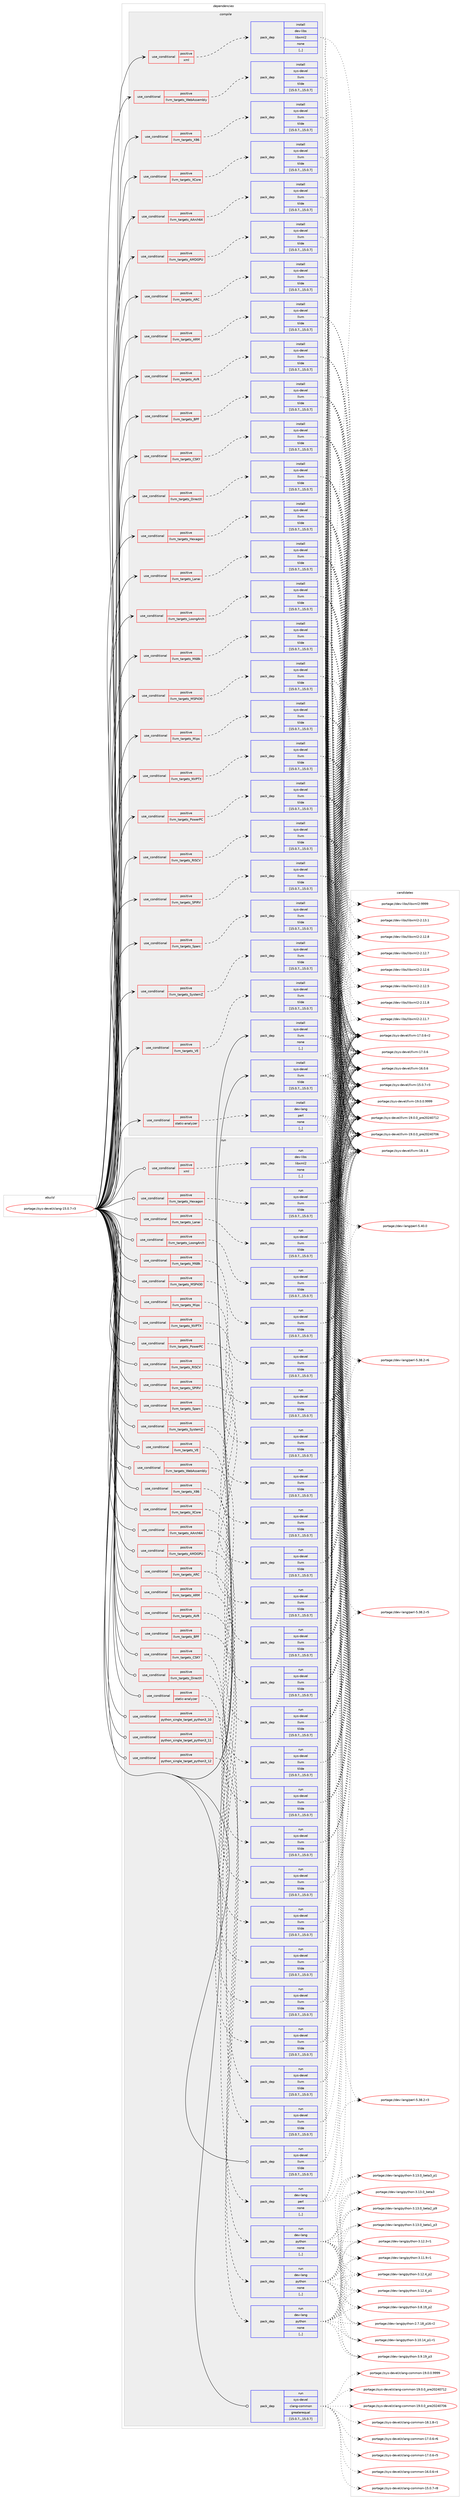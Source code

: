 digraph prolog {

# *************
# Graph options
# *************

newrank=true;
concentrate=true;
compound=true;
graph [rankdir=LR,fontname=Helvetica,fontsize=10,ranksep=1.5];#, ranksep=2.5, nodesep=0.2];
edge  [arrowhead=vee];
node  [fontname=Helvetica,fontsize=10];

# **********
# The ebuild
# **********

subgraph cluster_leftcol {
color=gray;
rank=same;
label=<<i>ebuild</i>>;
id [label="portage://sys-devel/clang-15.0.7-r3", color=red, width=4, href="../sys-devel/clang-15.0.7-r3.svg"];
}

# ****************
# The dependencies
# ****************

subgraph cluster_midcol {
color=gray;
label=<<i>dependencies</i>>;
subgraph cluster_compile {
fillcolor="#eeeeee";
style=filled;
label=<<i>compile</i>>;
subgraph cond114476 {
dependency430080 [label=<<TABLE BORDER="0" CELLBORDER="1" CELLSPACING="0" CELLPADDING="4"><TR><TD ROWSPAN="3" CELLPADDING="10">use_conditional</TD></TR><TR><TD>positive</TD></TR><TR><TD>llvm_targets_AArch64</TD></TR></TABLE>>, shape=none, color=red];
subgraph pack312653 {
dependency430081 [label=<<TABLE BORDER="0" CELLBORDER="1" CELLSPACING="0" CELLPADDING="4" WIDTH="220"><TR><TD ROWSPAN="6" CELLPADDING="30">pack_dep</TD></TR><TR><TD WIDTH="110">install</TD></TR><TR><TD>sys-devel</TD></TR><TR><TD>llvm</TD></TR><TR><TD>tilde</TD></TR><TR><TD>[15.0.7,,,15.0.7]</TD></TR></TABLE>>, shape=none, color=blue];
}
dependency430080:e -> dependency430081:w [weight=20,style="dashed",arrowhead="vee"];
}
id:e -> dependency430080:w [weight=20,style="solid",arrowhead="vee"];
subgraph cond114477 {
dependency430082 [label=<<TABLE BORDER="0" CELLBORDER="1" CELLSPACING="0" CELLPADDING="4"><TR><TD ROWSPAN="3" CELLPADDING="10">use_conditional</TD></TR><TR><TD>positive</TD></TR><TR><TD>llvm_targets_AMDGPU</TD></TR></TABLE>>, shape=none, color=red];
subgraph pack312654 {
dependency430083 [label=<<TABLE BORDER="0" CELLBORDER="1" CELLSPACING="0" CELLPADDING="4" WIDTH="220"><TR><TD ROWSPAN="6" CELLPADDING="30">pack_dep</TD></TR><TR><TD WIDTH="110">install</TD></TR><TR><TD>sys-devel</TD></TR><TR><TD>llvm</TD></TR><TR><TD>tilde</TD></TR><TR><TD>[15.0.7,,,15.0.7]</TD></TR></TABLE>>, shape=none, color=blue];
}
dependency430082:e -> dependency430083:w [weight=20,style="dashed",arrowhead="vee"];
}
id:e -> dependency430082:w [weight=20,style="solid",arrowhead="vee"];
subgraph cond114478 {
dependency430084 [label=<<TABLE BORDER="0" CELLBORDER="1" CELLSPACING="0" CELLPADDING="4"><TR><TD ROWSPAN="3" CELLPADDING="10">use_conditional</TD></TR><TR><TD>positive</TD></TR><TR><TD>llvm_targets_ARC</TD></TR></TABLE>>, shape=none, color=red];
subgraph pack312655 {
dependency430085 [label=<<TABLE BORDER="0" CELLBORDER="1" CELLSPACING="0" CELLPADDING="4" WIDTH="220"><TR><TD ROWSPAN="6" CELLPADDING="30">pack_dep</TD></TR><TR><TD WIDTH="110">install</TD></TR><TR><TD>sys-devel</TD></TR><TR><TD>llvm</TD></TR><TR><TD>tilde</TD></TR><TR><TD>[15.0.7,,,15.0.7]</TD></TR></TABLE>>, shape=none, color=blue];
}
dependency430084:e -> dependency430085:w [weight=20,style="dashed",arrowhead="vee"];
}
id:e -> dependency430084:w [weight=20,style="solid",arrowhead="vee"];
subgraph cond114479 {
dependency430086 [label=<<TABLE BORDER="0" CELLBORDER="1" CELLSPACING="0" CELLPADDING="4"><TR><TD ROWSPAN="3" CELLPADDING="10">use_conditional</TD></TR><TR><TD>positive</TD></TR><TR><TD>llvm_targets_ARM</TD></TR></TABLE>>, shape=none, color=red];
subgraph pack312656 {
dependency430087 [label=<<TABLE BORDER="0" CELLBORDER="1" CELLSPACING="0" CELLPADDING="4" WIDTH="220"><TR><TD ROWSPAN="6" CELLPADDING="30">pack_dep</TD></TR><TR><TD WIDTH="110">install</TD></TR><TR><TD>sys-devel</TD></TR><TR><TD>llvm</TD></TR><TR><TD>tilde</TD></TR><TR><TD>[15.0.7,,,15.0.7]</TD></TR></TABLE>>, shape=none, color=blue];
}
dependency430086:e -> dependency430087:w [weight=20,style="dashed",arrowhead="vee"];
}
id:e -> dependency430086:w [weight=20,style="solid",arrowhead="vee"];
subgraph cond114480 {
dependency430088 [label=<<TABLE BORDER="0" CELLBORDER="1" CELLSPACING="0" CELLPADDING="4"><TR><TD ROWSPAN="3" CELLPADDING="10">use_conditional</TD></TR><TR><TD>positive</TD></TR><TR><TD>llvm_targets_AVR</TD></TR></TABLE>>, shape=none, color=red];
subgraph pack312657 {
dependency430089 [label=<<TABLE BORDER="0" CELLBORDER="1" CELLSPACING="0" CELLPADDING="4" WIDTH="220"><TR><TD ROWSPAN="6" CELLPADDING="30">pack_dep</TD></TR><TR><TD WIDTH="110">install</TD></TR><TR><TD>sys-devel</TD></TR><TR><TD>llvm</TD></TR><TR><TD>tilde</TD></TR><TR><TD>[15.0.7,,,15.0.7]</TD></TR></TABLE>>, shape=none, color=blue];
}
dependency430088:e -> dependency430089:w [weight=20,style="dashed",arrowhead="vee"];
}
id:e -> dependency430088:w [weight=20,style="solid",arrowhead="vee"];
subgraph cond114481 {
dependency430090 [label=<<TABLE BORDER="0" CELLBORDER="1" CELLSPACING="0" CELLPADDING="4"><TR><TD ROWSPAN="3" CELLPADDING="10">use_conditional</TD></TR><TR><TD>positive</TD></TR><TR><TD>llvm_targets_BPF</TD></TR></TABLE>>, shape=none, color=red];
subgraph pack312658 {
dependency430091 [label=<<TABLE BORDER="0" CELLBORDER="1" CELLSPACING="0" CELLPADDING="4" WIDTH="220"><TR><TD ROWSPAN="6" CELLPADDING="30">pack_dep</TD></TR><TR><TD WIDTH="110">install</TD></TR><TR><TD>sys-devel</TD></TR><TR><TD>llvm</TD></TR><TR><TD>tilde</TD></TR><TR><TD>[15.0.7,,,15.0.7]</TD></TR></TABLE>>, shape=none, color=blue];
}
dependency430090:e -> dependency430091:w [weight=20,style="dashed",arrowhead="vee"];
}
id:e -> dependency430090:w [weight=20,style="solid",arrowhead="vee"];
subgraph cond114482 {
dependency430092 [label=<<TABLE BORDER="0" CELLBORDER="1" CELLSPACING="0" CELLPADDING="4"><TR><TD ROWSPAN="3" CELLPADDING="10">use_conditional</TD></TR><TR><TD>positive</TD></TR><TR><TD>llvm_targets_CSKY</TD></TR></TABLE>>, shape=none, color=red];
subgraph pack312659 {
dependency430093 [label=<<TABLE BORDER="0" CELLBORDER="1" CELLSPACING="0" CELLPADDING="4" WIDTH="220"><TR><TD ROWSPAN="6" CELLPADDING="30">pack_dep</TD></TR><TR><TD WIDTH="110">install</TD></TR><TR><TD>sys-devel</TD></TR><TR><TD>llvm</TD></TR><TR><TD>tilde</TD></TR><TR><TD>[15.0.7,,,15.0.7]</TD></TR></TABLE>>, shape=none, color=blue];
}
dependency430092:e -> dependency430093:w [weight=20,style="dashed",arrowhead="vee"];
}
id:e -> dependency430092:w [weight=20,style="solid",arrowhead="vee"];
subgraph cond114483 {
dependency430094 [label=<<TABLE BORDER="0" CELLBORDER="1" CELLSPACING="0" CELLPADDING="4"><TR><TD ROWSPAN="3" CELLPADDING="10">use_conditional</TD></TR><TR><TD>positive</TD></TR><TR><TD>llvm_targets_DirectX</TD></TR></TABLE>>, shape=none, color=red];
subgraph pack312660 {
dependency430095 [label=<<TABLE BORDER="0" CELLBORDER="1" CELLSPACING="0" CELLPADDING="4" WIDTH="220"><TR><TD ROWSPAN="6" CELLPADDING="30">pack_dep</TD></TR><TR><TD WIDTH="110">install</TD></TR><TR><TD>sys-devel</TD></TR><TR><TD>llvm</TD></TR><TR><TD>tilde</TD></TR><TR><TD>[15.0.7,,,15.0.7]</TD></TR></TABLE>>, shape=none, color=blue];
}
dependency430094:e -> dependency430095:w [weight=20,style="dashed",arrowhead="vee"];
}
id:e -> dependency430094:w [weight=20,style="solid",arrowhead="vee"];
subgraph cond114484 {
dependency430096 [label=<<TABLE BORDER="0" CELLBORDER="1" CELLSPACING="0" CELLPADDING="4"><TR><TD ROWSPAN="3" CELLPADDING="10">use_conditional</TD></TR><TR><TD>positive</TD></TR><TR><TD>llvm_targets_Hexagon</TD></TR></TABLE>>, shape=none, color=red];
subgraph pack312661 {
dependency430097 [label=<<TABLE BORDER="0" CELLBORDER="1" CELLSPACING="0" CELLPADDING="4" WIDTH="220"><TR><TD ROWSPAN="6" CELLPADDING="30">pack_dep</TD></TR><TR><TD WIDTH="110">install</TD></TR><TR><TD>sys-devel</TD></TR><TR><TD>llvm</TD></TR><TR><TD>tilde</TD></TR><TR><TD>[15.0.7,,,15.0.7]</TD></TR></TABLE>>, shape=none, color=blue];
}
dependency430096:e -> dependency430097:w [weight=20,style="dashed",arrowhead="vee"];
}
id:e -> dependency430096:w [weight=20,style="solid",arrowhead="vee"];
subgraph cond114485 {
dependency430098 [label=<<TABLE BORDER="0" CELLBORDER="1" CELLSPACING="0" CELLPADDING="4"><TR><TD ROWSPAN="3" CELLPADDING="10">use_conditional</TD></TR><TR><TD>positive</TD></TR><TR><TD>llvm_targets_Lanai</TD></TR></TABLE>>, shape=none, color=red];
subgraph pack312662 {
dependency430099 [label=<<TABLE BORDER="0" CELLBORDER="1" CELLSPACING="0" CELLPADDING="4" WIDTH="220"><TR><TD ROWSPAN="6" CELLPADDING="30">pack_dep</TD></TR><TR><TD WIDTH="110">install</TD></TR><TR><TD>sys-devel</TD></TR><TR><TD>llvm</TD></TR><TR><TD>tilde</TD></TR><TR><TD>[15.0.7,,,15.0.7]</TD></TR></TABLE>>, shape=none, color=blue];
}
dependency430098:e -> dependency430099:w [weight=20,style="dashed",arrowhead="vee"];
}
id:e -> dependency430098:w [weight=20,style="solid",arrowhead="vee"];
subgraph cond114486 {
dependency430100 [label=<<TABLE BORDER="0" CELLBORDER="1" CELLSPACING="0" CELLPADDING="4"><TR><TD ROWSPAN="3" CELLPADDING="10">use_conditional</TD></TR><TR><TD>positive</TD></TR><TR><TD>llvm_targets_LoongArch</TD></TR></TABLE>>, shape=none, color=red];
subgraph pack312663 {
dependency430101 [label=<<TABLE BORDER="0" CELLBORDER="1" CELLSPACING="0" CELLPADDING="4" WIDTH="220"><TR><TD ROWSPAN="6" CELLPADDING="30">pack_dep</TD></TR><TR><TD WIDTH="110">install</TD></TR><TR><TD>sys-devel</TD></TR><TR><TD>llvm</TD></TR><TR><TD>tilde</TD></TR><TR><TD>[15.0.7,,,15.0.7]</TD></TR></TABLE>>, shape=none, color=blue];
}
dependency430100:e -> dependency430101:w [weight=20,style="dashed",arrowhead="vee"];
}
id:e -> dependency430100:w [weight=20,style="solid",arrowhead="vee"];
subgraph cond114487 {
dependency430102 [label=<<TABLE BORDER="0" CELLBORDER="1" CELLSPACING="0" CELLPADDING="4"><TR><TD ROWSPAN="3" CELLPADDING="10">use_conditional</TD></TR><TR><TD>positive</TD></TR><TR><TD>llvm_targets_M68k</TD></TR></TABLE>>, shape=none, color=red];
subgraph pack312664 {
dependency430103 [label=<<TABLE BORDER="0" CELLBORDER="1" CELLSPACING="0" CELLPADDING="4" WIDTH="220"><TR><TD ROWSPAN="6" CELLPADDING="30">pack_dep</TD></TR><TR><TD WIDTH="110">install</TD></TR><TR><TD>sys-devel</TD></TR><TR><TD>llvm</TD></TR><TR><TD>tilde</TD></TR><TR><TD>[15.0.7,,,15.0.7]</TD></TR></TABLE>>, shape=none, color=blue];
}
dependency430102:e -> dependency430103:w [weight=20,style="dashed",arrowhead="vee"];
}
id:e -> dependency430102:w [weight=20,style="solid",arrowhead="vee"];
subgraph cond114488 {
dependency430104 [label=<<TABLE BORDER="0" CELLBORDER="1" CELLSPACING="0" CELLPADDING="4"><TR><TD ROWSPAN="3" CELLPADDING="10">use_conditional</TD></TR><TR><TD>positive</TD></TR><TR><TD>llvm_targets_MSP430</TD></TR></TABLE>>, shape=none, color=red];
subgraph pack312665 {
dependency430105 [label=<<TABLE BORDER="0" CELLBORDER="1" CELLSPACING="0" CELLPADDING="4" WIDTH="220"><TR><TD ROWSPAN="6" CELLPADDING="30">pack_dep</TD></TR><TR><TD WIDTH="110">install</TD></TR><TR><TD>sys-devel</TD></TR><TR><TD>llvm</TD></TR><TR><TD>tilde</TD></TR><TR><TD>[15.0.7,,,15.0.7]</TD></TR></TABLE>>, shape=none, color=blue];
}
dependency430104:e -> dependency430105:w [weight=20,style="dashed",arrowhead="vee"];
}
id:e -> dependency430104:w [weight=20,style="solid",arrowhead="vee"];
subgraph cond114489 {
dependency430106 [label=<<TABLE BORDER="0" CELLBORDER="1" CELLSPACING="0" CELLPADDING="4"><TR><TD ROWSPAN="3" CELLPADDING="10">use_conditional</TD></TR><TR><TD>positive</TD></TR><TR><TD>llvm_targets_Mips</TD></TR></TABLE>>, shape=none, color=red];
subgraph pack312666 {
dependency430107 [label=<<TABLE BORDER="0" CELLBORDER="1" CELLSPACING="0" CELLPADDING="4" WIDTH="220"><TR><TD ROWSPAN="6" CELLPADDING="30">pack_dep</TD></TR><TR><TD WIDTH="110">install</TD></TR><TR><TD>sys-devel</TD></TR><TR><TD>llvm</TD></TR><TR><TD>tilde</TD></TR><TR><TD>[15.0.7,,,15.0.7]</TD></TR></TABLE>>, shape=none, color=blue];
}
dependency430106:e -> dependency430107:w [weight=20,style="dashed",arrowhead="vee"];
}
id:e -> dependency430106:w [weight=20,style="solid",arrowhead="vee"];
subgraph cond114490 {
dependency430108 [label=<<TABLE BORDER="0" CELLBORDER="1" CELLSPACING="0" CELLPADDING="4"><TR><TD ROWSPAN="3" CELLPADDING="10">use_conditional</TD></TR><TR><TD>positive</TD></TR><TR><TD>llvm_targets_NVPTX</TD></TR></TABLE>>, shape=none, color=red];
subgraph pack312667 {
dependency430109 [label=<<TABLE BORDER="0" CELLBORDER="1" CELLSPACING="0" CELLPADDING="4" WIDTH="220"><TR><TD ROWSPAN="6" CELLPADDING="30">pack_dep</TD></TR><TR><TD WIDTH="110">install</TD></TR><TR><TD>sys-devel</TD></TR><TR><TD>llvm</TD></TR><TR><TD>tilde</TD></TR><TR><TD>[15.0.7,,,15.0.7]</TD></TR></TABLE>>, shape=none, color=blue];
}
dependency430108:e -> dependency430109:w [weight=20,style="dashed",arrowhead="vee"];
}
id:e -> dependency430108:w [weight=20,style="solid",arrowhead="vee"];
subgraph cond114491 {
dependency430110 [label=<<TABLE BORDER="0" CELLBORDER="1" CELLSPACING="0" CELLPADDING="4"><TR><TD ROWSPAN="3" CELLPADDING="10">use_conditional</TD></TR><TR><TD>positive</TD></TR><TR><TD>llvm_targets_PowerPC</TD></TR></TABLE>>, shape=none, color=red];
subgraph pack312668 {
dependency430111 [label=<<TABLE BORDER="0" CELLBORDER="1" CELLSPACING="0" CELLPADDING="4" WIDTH="220"><TR><TD ROWSPAN="6" CELLPADDING="30">pack_dep</TD></TR><TR><TD WIDTH="110">install</TD></TR><TR><TD>sys-devel</TD></TR><TR><TD>llvm</TD></TR><TR><TD>tilde</TD></TR><TR><TD>[15.0.7,,,15.0.7]</TD></TR></TABLE>>, shape=none, color=blue];
}
dependency430110:e -> dependency430111:w [weight=20,style="dashed",arrowhead="vee"];
}
id:e -> dependency430110:w [weight=20,style="solid",arrowhead="vee"];
subgraph cond114492 {
dependency430112 [label=<<TABLE BORDER="0" CELLBORDER="1" CELLSPACING="0" CELLPADDING="4"><TR><TD ROWSPAN="3" CELLPADDING="10">use_conditional</TD></TR><TR><TD>positive</TD></TR><TR><TD>llvm_targets_RISCV</TD></TR></TABLE>>, shape=none, color=red];
subgraph pack312669 {
dependency430113 [label=<<TABLE BORDER="0" CELLBORDER="1" CELLSPACING="0" CELLPADDING="4" WIDTH="220"><TR><TD ROWSPAN="6" CELLPADDING="30">pack_dep</TD></TR><TR><TD WIDTH="110">install</TD></TR><TR><TD>sys-devel</TD></TR><TR><TD>llvm</TD></TR><TR><TD>tilde</TD></TR><TR><TD>[15.0.7,,,15.0.7]</TD></TR></TABLE>>, shape=none, color=blue];
}
dependency430112:e -> dependency430113:w [weight=20,style="dashed",arrowhead="vee"];
}
id:e -> dependency430112:w [weight=20,style="solid",arrowhead="vee"];
subgraph cond114493 {
dependency430114 [label=<<TABLE BORDER="0" CELLBORDER="1" CELLSPACING="0" CELLPADDING="4"><TR><TD ROWSPAN="3" CELLPADDING="10">use_conditional</TD></TR><TR><TD>positive</TD></TR><TR><TD>llvm_targets_SPIRV</TD></TR></TABLE>>, shape=none, color=red];
subgraph pack312670 {
dependency430115 [label=<<TABLE BORDER="0" CELLBORDER="1" CELLSPACING="0" CELLPADDING="4" WIDTH="220"><TR><TD ROWSPAN="6" CELLPADDING="30">pack_dep</TD></TR><TR><TD WIDTH="110">install</TD></TR><TR><TD>sys-devel</TD></TR><TR><TD>llvm</TD></TR><TR><TD>tilde</TD></TR><TR><TD>[15.0.7,,,15.0.7]</TD></TR></TABLE>>, shape=none, color=blue];
}
dependency430114:e -> dependency430115:w [weight=20,style="dashed",arrowhead="vee"];
}
id:e -> dependency430114:w [weight=20,style="solid",arrowhead="vee"];
subgraph cond114494 {
dependency430116 [label=<<TABLE BORDER="0" CELLBORDER="1" CELLSPACING="0" CELLPADDING="4"><TR><TD ROWSPAN="3" CELLPADDING="10">use_conditional</TD></TR><TR><TD>positive</TD></TR><TR><TD>llvm_targets_Sparc</TD></TR></TABLE>>, shape=none, color=red];
subgraph pack312671 {
dependency430117 [label=<<TABLE BORDER="0" CELLBORDER="1" CELLSPACING="0" CELLPADDING="4" WIDTH="220"><TR><TD ROWSPAN="6" CELLPADDING="30">pack_dep</TD></TR><TR><TD WIDTH="110">install</TD></TR><TR><TD>sys-devel</TD></TR><TR><TD>llvm</TD></TR><TR><TD>tilde</TD></TR><TR><TD>[15.0.7,,,15.0.7]</TD></TR></TABLE>>, shape=none, color=blue];
}
dependency430116:e -> dependency430117:w [weight=20,style="dashed",arrowhead="vee"];
}
id:e -> dependency430116:w [weight=20,style="solid",arrowhead="vee"];
subgraph cond114495 {
dependency430118 [label=<<TABLE BORDER="0" CELLBORDER="1" CELLSPACING="0" CELLPADDING="4"><TR><TD ROWSPAN="3" CELLPADDING="10">use_conditional</TD></TR><TR><TD>positive</TD></TR><TR><TD>llvm_targets_SystemZ</TD></TR></TABLE>>, shape=none, color=red];
subgraph pack312672 {
dependency430119 [label=<<TABLE BORDER="0" CELLBORDER="1" CELLSPACING="0" CELLPADDING="4" WIDTH="220"><TR><TD ROWSPAN="6" CELLPADDING="30">pack_dep</TD></TR><TR><TD WIDTH="110">install</TD></TR><TR><TD>sys-devel</TD></TR><TR><TD>llvm</TD></TR><TR><TD>tilde</TD></TR><TR><TD>[15.0.7,,,15.0.7]</TD></TR></TABLE>>, shape=none, color=blue];
}
dependency430118:e -> dependency430119:w [weight=20,style="dashed",arrowhead="vee"];
}
id:e -> dependency430118:w [weight=20,style="solid",arrowhead="vee"];
subgraph cond114496 {
dependency430120 [label=<<TABLE BORDER="0" CELLBORDER="1" CELLSPACING="0" CELLPADDING="4"><TR><TD ROWSPAN="3" CELLPADDING="10">use_conditional</TD></TR><TR><TD>positive</TD></TR><TR><TD>llvm_targets_VE</TD></TR></TABLE>>, shape=none, color=red];
subgraph pack312673 {
dependency430121 [label=<<TABLE BORDER="0" CELLBORDER="1" CELLSPACING="0" CELLPADDING="4" WIDTH="220"><TR><TD ROWSPAN="6" CELLPADDING="30">pack_dep</TD></TR><TR><TD WIDTH="110">install</TD></TR><TR><TD>sys-devel</TD></TR><TR><TD>llvm</TD></TR><TR><TD>tilde</TD></TR><TR><TD>[15.0.7,,,15.0.7]</TD></TR></TABLE>>, shape=none, color=blue];
}
dependency430120:e -> dependency430121:w [weight=20,style="dashed",arrowhead="vee"];
}
id:e -> dependency430120:w [weight=20,style="solid",arrowhead="vee"];
subgraph cond114497 {
dependency430122 [label=<<TABLE BORDER="0" CELLBORDER="1" CELLSPACING="0" CELLPADDING="4"><TR><TD ROWSPAN="3" CELLPADDING="10">use_conditional</TD></TR><TR><TD>positive</TD></TR><TR><TD>llvm_targets_WebAssembly</TD></TR></TABLE>>, shape=none, color=red];
subgraph pack312674 {
dependency430123 [label=<<TABLE BORDER="0" CELLBORDER="1" CELLSPACING="0" CELLPADDING="4" WIDTH="220"><TR><TD ROWSPAN="6" CELLPADDING="30">pack_dep</TD></TR><TR><TD WIDTH="110">install</TD></TR><TR><TD>sys-devel</TD></TR><TR><TD>llvm</TD></TR><TR><TD>tilde</TD></TR><TR><TD>[15.0.7,,,15.0.7]</TD></TR></TABLE>>, shape=none, color=blue];
}
dependency430122:e -> dependency430123:w [weight=20,style="dashed",arrowhead="vee"];
}
id:e -> dependency430122:w [weight=20,style="solid",arrowhead="vee"];
subgraph cond114498 {
dependency430124 [label=<<TABLE BORDER="0" CELLBORDER="1" CELLSPACING="0" CELLPADDING="4"><TR><TD ROWSPAN="3" CELLPADDING="10">use_conditional</TD></TR><TR><TD>positive</TD></TR><TR><TD>llvm_targets_X86</TD></TR></TABLE>>, shape=none, color=red];
subgraph pack312675 {
dependency430125 [label=<<TABLE BORDER="0" CELLBORDER="1" CELLSPACING="0" CELLPADDING="4" WIDTH="220"><TR><TD ROWSPAN="6" CELLPADDING="30">pack_dep</TD></TR><TR><TD WIDTH="110">install</TD></TR><TR><TD>sys-devel</TD></TR><TR><TD>llvm</TD></TR><TR><TD>tilde</TD></TR><TR><TD>[15.0.7,,,15.0.7]</TD></TR></TABLE>>, shape=none, color=blue];
}
dependency430124:e -> dependency430125:w [weight=20,style="dashed",arrowhead="vee"];
}
id:e -> dependency430124:w [weight=20,style="solid",arrowhead="vee"];
subgraph cond114499 {
dependency430126 [label=<<TABLE BORDER="0" CELLBORDER="1" CELLSPACING="0" CELLPADDING="4"><TR><TD ROWSPAN="3" CELLPADDING="10">use_conditional</TD></TR><TR><TD>positive</TD></TR><TR><TD>llvm_targets_XCore</TD></TR></TABLE>>, shape=none, color=red];
subgraph pack312676 {
dependency430127 [label=<<TABLE BORDER="0" CELLBORDER="1" CELLSPACING="0" CELLPADDING="4" WIDTH="220"><TR><TD ROWSPAN="6" CELLPADDING="30">pack_dep</TD></TR><TR><TD WIDTH="110">install</TD></TR><TR><TD>sys-devel</TD></TR><TR><TD>llvm</TD></TR><TR><TD>tilde</TD></TR><TR><TD>[15.0.7,,,15.0.7]</TD></TR></TABLE>>, shape=none, color=blue];
}
dependency430126:e -> dependency430127:w [weight=20,style="dashed",arrowhead="vee"];
}
id:e -> dependency430126:w [weight=20,style="solid",arrowhead="vee"];
subgraph cond114500 {
dependency430128 [label=<<TABLE BORDER="0" CELLBORDER="1" CELLSPACING="0" CELLPADDING="4"><TR><TD ROWSPAN="3" CELLPADDING="10">use_conditional</TD></TR><TR><TD>positive</TD></TR><TR><TD>static-analyzer</TD></TR></TABLE>>, shape=none, color=red];
subgraph pack312677 {
dependency430129 [label=<<TABLE BORDER="0" CELLBORDER="1" CELLSPACING="0" CELLPADDING="4" WIDTH="220"><TR><TD ROWSPAN="6" CELLPADDING="30">pack_dep</TD></TR><TR><TD WIDTH="110">install</TD></TR><TR><TD>dev-lang</TD></TR><TR><TD>perl</TD></TR><TR><TD>none</TD></TR><TR><TD>[,,]</TD></TR></TABLE>>, shape=none, color=blue];
}
dependency430128:e -> dependency430129:w [weight=20,style="dashed",arrowhead="vee"];
}
id:e -> dependency430128:w [weight=20,style="solid",arrowhead="vee"];
subgraph cond114501 {
dependency430130 [label=<<TABLE BORDER="0" CELLBORDER="1" CELLSPACING="0" CELLPADDING="4"><TR><TD ROWSPAN="3" CELLPADDING="10">use_conditional</TD></TR><TR><TD>positive</TD></TR><TR><TD>xml</TD></TR></TABLE>>, shape=none, color=red];
subgraph pack312678 {
dependency430131 [label=<<TABLE BORDER="0" CELLBORDER="1" CELLSPACING="0" CELLPADDING="4" WIDTH="220"><TR><TD ROWSPAN="6" CELLPADDING="30">pack_dep</TD></TR><TR><TD WIDTH="110">install</TD></TR><TR><TD>dev-libs</TD></TR><TR><TD>libxml2</TD></TR><TR><TD>none</TD></TR><TR><TD>[,,]</TD></TR></TABLE>>, shape=none, color=blue];
}
dependency430130:e -> dependency430131:w [weight=20,style="dashed",arrowhead="vee"];
}
id:e -> dependency430130:w [weight=20,style="solid",arrowhead="vee"];
subgraph pack312679 {
dependency430132 [label=<<TABLE BORDER="0" CELLBORDER="1" CELLSPACING="0" CELLPADDING="4" WIDTH="220"><TR><TD ROWSPAN="6" CELLPADDING="30">pack_dep</TD></TR><TR><TD WIDTH="110">install</TD></TR><TR><TD>sys-devel</TD></TR><TR><TD>llvm</TD></TR><TR><TD>tilde</TD></TR><TR><TD>[15.0.7,,,15.0.7]</TD></TR></TABLE>>, shape=none, color=blue];
}
id:e -> dependency430132:w [weight=20,style="solid",arrowhead="vee"];
subgraph pack312680 {
dependency430133 [label=<<TABLE BORDER="0" CELLBORDER="1" CELLSPACING="0" CELLPADDING="4" WIDTH="220"><TR><TD ROWSPAN="6" CELLPADDING="30">pack_dep</TD></TR><TR><TD WIDTH="110">install</TD></TR><TR><TD>sys-devel</TD></TR><TR><TD>llvm</TD></TR><TR><TD>none</TD></TR><TR><TD>[,,]</TD></TR></TABLE>>, shape=none, color=blue];
}
id:e -> dependency430133:w [weight=20,style="solid",arrowhead="vee"];
}
subgraph cluster_compileandrun {
fillcolor="#eeeeee";
style=filled;
label=<<i>compile and run</i>>;
}
subgraph cluster_run {
fillcolor="#eeeeee";
style=filled;
label=<<i>run</i>>;
subgraph cond114502 {
dependency430134 [label=<<TABLE BORDER="0" CELLBORDER="1" CELLSPACING="0" CELLPADDING="4"><TR><TD ROWSPAN="3" CELLPADDING="10">use_conditional</TD></TR><TR><TD>positive</TD></TR><TR><TD>llvm_targets_AArch64</TD></TR></TABLE>>, shape=none, color=red];
subgraph pack312681 {
dependency430135 [label=<<TABLE BORDER="0" CELLBORDER="1" CELLSPACING="0" CELLPADDING="4" WIDTH="220"><TR><TD ROWSPAN="6" CELLPADDING="30">pack_dep</TD></TR><TR><TD WIDTH="110">run</TD></TR><TR><TD>sys-devel</TD></TR><TR><TD>llvm</TD></TR><TR><TD>tilde</TD></TR><TR><TD>[15.0.7,,,15.0.7]</TD></TR></TABLE>>, shape=none, color=blue];
}
dependency430134:e -> dependency430135:w [weight=20,style="dashed",arrowhead="vee"];
}
id:e -> dependency430134:w [weight=20,style="solid",arrowhead="odot"];
subgraph cond114503 {
dependency430136 [label=<<TABLE BORDER="0" CELLBORDER="1" CELLSPACING="0" CELLPADDING="4"><TR><TD ROWSPAN="3" CELLPADDING="10">use_conditional</TD></TR><TR><TD>positive</TD></TR><TR><TD>llvm_targets_AMDGPU</TD></TR></TABLE>>, shape=none, color=red];
subgraph pack312682 {
dependency430137 [label=<<TABLE BORDER="0" CELLBORDER="1" CELLSPACING="0" CELLPADDING="4" WIDTH="220"><TR><TD ROWSPAN="6" CELLPADDING="30">pack_dep</TD></TR><TR><TD WIDTH="110">run</TD></TR><TR><TD>sys-devel</TD></TR><TR><TD>llvm</TD></TR><TR><TD>tilde</TD></TR><TR><TD>[15.0.7,,,15.0.7]</TD></TR></TABLE>>, shape=none, color=blue];
}
dependency430136:e -> dependency430137:w [weight=20,style="dashed",arrowhead="vee"];
}
id:e -> dependency430136:w [weight=20,style="solid",arrowhead="odot"];
subgraph cond114504 {
dependency430138 [label=<<TABLE BORDER="0" CELLBORDER="1" CELLSPACING="0" CELLPADDING="4"><TR><TD ROWSPAN="3" CELLPADDING="10">use_conditional</TD></TR><TR><TD>positive</TD></TR><TR><TD>llvm_targets_ARC</TD></TR></TABLE>>, shape=none, color=red];
subgraph pack312683 {
dependency430139 [label=<<TABLE BORDER="0" CELLBORDER="1" CELLSPACING="0" CELLPADDING="4" WIDTH="220"><TR><TD ROWSPAN="6" CELLPADDING="30">pack_dep</TD></TR><TR><TD WIDTH="110">run</TD></TR><TR><TD>sys-devel</TD></TR><TR><TD>llvm</TD></TR><TR><TD>tilde</TD></TR><TR><TD>[15.0.7,,,15.0.7]</TD></TR></TABLE>>, shape=none, color=blue];
}
dependency430138:e -> dependency430139:w [weight=20,style="dashed",arrowhead="vee"];
}
id:e -> dependency430138:w [weight=20,style="solid",arrowhead="odot"];
subgraph cond114505 {
dependency430140 [label=<<TABLE BORDER="0" CELLBORDER="1" CELLSPACING="0" CELLPADDING="4"><TR><TD ROWSPAN="3" CELLPADDING="10">use_conditional</TD></TR><TR><TD>positive</TD></TR><TR><TD>llvm_targets_ARM</TD></TR></TABLE>>, shape=none, color=red];
subgraph pack312684 {
dependency430141 [label=<<TABLE BORDER="0" CELLBORDER="1" CELLSPACING="0" CELLPADDING="4" WIDTH="220"><TR><TD ROWSPAN="6" CELLPADDING="30">pack_dep</TD></TR><TR><TD WIDTH="110">run</TD></TR><TR><TD>sys-devel</TD></TR><TR><TD>llvm</TD></TR><TR><TD>tilde</TD></TR><TR><TD>[15.0.7,,,15.0.7]</TD></TR></TABLE>>, shape=none, color=blue];
}
dependency430140:e -> dependency430141:w [weight=20,style="dashed",arrowhead="vee"];
}
id:e -> dependency430140:w [weight=20,style="solid",arrowhead="odot"];
subgraph cond114506 {
dependency430142 [label=<<TABLE BORDER="0" CELLBORDER="1" CELLSPACING="0" CELLPADDING="4"><TR><TD ROWSPAN="3" CELLPADDING="10">use_conditional</TD></TR><TR><TD>positive</TD></TR><TR><TD>llvm_targets_AVR</TD></TR></TABLE>>, shape=none, color=red];
subgraph pack312685 {
dependency430143 [label=<<TABLE BORDER="0" CELLBORDER="1" CELLSPACING="0" CELLPADDING="4" WIDTH="220"><TR><TD ROWSPAN="6" CELLPADDING="30">pack_dep</TD></TR><TR><TD WIDTH="110">run</TD></TR><TR><TD>sys-devel</TD></TR><TR><TD>llvm</TD></TR><TR><TD>tilde</TD></TR><TR><TD>[15.0.7,,,15.0.7]</TD></TR></TABLE>>, shape=none, color=blue];
}
dependency430142:e -> dependency430143:w [weight=20,style="dashed",arrowhead="vee"];
}
id:e -> dependency430142:w [weight=20,style="solid",arrowhead="odot"];
subgraph cond114507 {
dependency430144 [label=<<TABLE BORDER="0" CELLBORDER="1" CELLSPACING="0" CELLPADDING="4"><TR><TD ROWSPAN="3" CELLPADDING="10">use_conditional</TD></TR><TR><TD>positive</TD></TR><TR><TD>llvm_targets_BPF</TD></TR></TABLE>>, shape=none, color=red];
subgraph pack312686 {
dependency430145 [label=<<TABLE BORDER="0" CELLBORDER="1" CELLSPACING="0" CELLPADDING="4" WIDTH="220"><TR><TD ROWSPAN="6" CELLPADDING="30">pack_dep</TD></TR><TR><TD WIDTH="110">run</TD></TR><TR><TD>sys-devel</TD></TR><TR><TD>llvm</TD></TR><TR><TD>tilde</TD></TR><TR><TD>[15.0.7,,,15.0.7]</TD></TR></TABLE>>, shape=none, color=blue];
}
dependency430144:e -> dependency430145:w [weight=20,style="dashed",arrowhead="vee"];
}
id:e -> dependency430144:w [weight=20,style="solid",arrowhead="odot"];
subgraph cond114508 {
dependency430146 [label=<<TABLE BORDER="0" CELLBORDER="1" CELLSPACING="0" CELLPADDING="4"><TR><TD ROWSPAN="3" CELLPADDING="10">use_conditional</TD></TR><TR><TD>positive</TD></TR><TR><TD>llvm_targets_CSKY</TD></TR></TABLE>>, shape=none, color=red];
subgraph pack312687 {
dependency430147 [label=<<TABLE BORDER="0" CELLBORDER="1" CELLSPACING="0" CELLPADDING="4" WIDTH="220"><TR><TD ROWSPAN="6" CELLPADDING="30">pack_dep</TD></TR><TR><TD WIDTH="110">run</TD></TR><TR><TD>sys-devel</TD></TR><TR><TD>llvm</TD></TR><TR><TD>tilde</TD></TR><TR><TD>[15.0.7,,,15.0.7]</TD></TR></TABLE>>, shape=none, color=blue];
}
dependency430146:e -> dependency430147:w [weight=20,style="dashed",arrowhead="vee"];
}
id:e -> dependency430146:w [weight=20,style="solid",arrowhead="odot"];
subgraph cond114509 {
dependency430148 [label=<<TABLE BORDER="0" CELLBORDER="1" CELLSPACING="0" CELLPADDING="4"><TR><TD ROWSPAN="3" CELLPADDING="10">use_conditional</TD></TR><TR><TD>positive</TD></TR><TR><TD>llvm_targets_DirectX</TD></TR></TABLE>>, shape=none, color=red];
subgraph pack312688 {
dependency430149 [label=<<TABLE BORDER="0" CELLBORDER="1" CELLSPACING="0" CELLPADDING="4" WIDTH="220"><TR><TD ROWSPAN="6" CELLPADDING="30">pack_dep</TD></TR><TR><TD WIDTH="110">run</TD></TR><TR><TD>sys-devel</TD></TR><TR><TD>llvm</TD></TR><TR><TD>tilde</TD></TR><TR><TD>[15.0.7,,,15.0.7]</TD></TR></TABLE>>, shape=none, color=blue];
}
dependency430148:e -> dependency430149:w [weight=20,style="dashed",arrowhead="vee"];
}
id:e -> dependency430148:w [weight=20,style="solid",arrowhead="odot"];
subgraph cond114510 {
dependency430150 [label=<<TABLE BORDER="0" CELLBORDER="1" CELLSPACING="0" CELLPADDING="4"><TR><TD ROWSPAN="3" CELLPADDING="10">use_conditional</TD></TR><TR><TD>positive</TD></TR><TR><TD>llvm_targets_Hexagon</TD></TR></TABLE>>, shape=none, color=red];
subgraph pack312689 {
dependency430151 [label=<<TABLE BORDER="0" CELLBORDER="1" CELLSPACING="0" CELLPADDING="4" WIDTH="220"><TR><TD ROWSPAN="6" CELLPADDING="30">pack_dep</TD></TR><TR><TD WIDTH="110">run</TD></TR><TR><TD>sys-devel</TD></TR><TR><TD>llvm</TD></TR><TR><TD>tilde</TD></TR><TR><TD>[15.0.7,,,15.0.7]</TD></TR></TABLE>>, shape=none, color=blue];
}
dependency430150:e -> dependency430151:w [weight=20,style="dashed",arrowhead="vee"];
}
id:e -> dependency430150:w [weight=20,style="solid",arrowhead="odot"];
subgraph cond114511 {
dependency430152 [label=<<TABLE BORDER="0" CELLBORDER="1" CELLSPACING="0" CELLPADDING="4"><TR><TD ROWSPAN="3" CELLPADDING="10">use_conditional</TD></TR><TR><TD>positive</TD></TR><TR><TD>llvm_targets_Lanai</TD></TR></TABLE>>, shape=none, color=red];
subgraph pack312690 {
dependency430153 [label=<<TABLE BORDER="0" CELLBORDER="1" CELLSPACING="0" CELLPADDING="4" WIDTH="220"><TR><TD ROWSPAN="6" CELLPADDING="30">pack_dep</TD></TR><TR><TD WIDTH="110">run</TD></TR><TR><TD>sys-devel</TD></TR><TR><TD>llvm</TD></TR><TR><TD>tilde</TD></TR><TR><TD>[15.0.7,,,15.0.7]</TD></TR></TABLE>>, shape=none, color=blue];
}
dependency430152:e -> dependency430153:w [weight=20,style="dashed",arrowhead="vee"];
}
id:e -> dependency430152:w [weight=20,style="solid",arrowhead="odot"];
subgraph cond114512 {
dependency430154 [label=<<TABLE BORDER="0" CELLBORDER="1" CELLSPACING="0" CELLPADDING="4"><TR><TD ROWSPAN="3" CELLPADDING="10">use_conditional</TD></TR><TR><TD>positive</TD></TR><TR><TD>llvm_targets_LoongArch</TD></TR></TABLE>>, shape=none, color=red];
subgraph pack312691 {
dependency430155 [label=<<TABLE BORDER="0" CELLBORDER="1" CELLSPACING="0" CELLPADDING="4" WIDTH="220"><TR><TD ROWSPAN="6" CELLPADDING="30">pack_dep</TD></TR><TR><TD WIDTH="110">run</TD></TR><TR><TD>sys-devel</TD></TR><TR><TD>llvm</TD></TR><TR><TD>tilde</TD></TR><TR><TD>[15.0.7,,,15.0.7]</TD></TR></TABLE>>, shape=none, color=blue];
}
dependency430154:e -> dependency430155:w [weight=20,style="dashed",arrowhead="vee"];
}
id:e -> dependency430154:w [weight=20,style="solid",arrowhead="odot"];
subgraph cond114513 {
dependency430156 [label=<<TABLE BORDER="0" CELLBORDER="1" CELLSPACING="0" CELLPADDING="4"><TR><TD ROWSPAN="3" CELLPADDING="10">use_conditional</TD></TR><TR><TD>positive</TD></TR><TR><TD>llvm_targets_M68k</TD></TR></TABLE>>, shape=none, color=red];
subgraph pack312692 {
dependency430157 [label=<<TABLE BORDER="0" CELLBORDER="1" CELLSPACING="0" CELLPADDING="4" WIDTH="220"><TR><TD ROWSPAN="6" CELLPADDING="30">pack_dep</TD></TR><TR><TD WIDTH="110">run</TD></TR><TR><TD>sys-devel</TD></TR><TR><TD>llvm</TD></TR><TR><TD>tilde</TD></TR><TR><TD>[15.0.7,,,15.0.7]</TD></TR></TABLE>>, shape=none, color=blue];
}
dependency430156:e -> dependency430157:w [weight=20,style="dashed",arrowhead="vee"];
}
id:e -> dependency430156:w [weight=20,style="solid",arrowhead="odot"];
subgraph cond114514 {
dependency430158 [label=<<TABLE BORDER="0" CELLBORDER="1" CELLSPACING="0" CELLPADDING="4"><TR><TD ROWSPAN="3" CELLPADDING="10">use_conditional</TD></TR><TR><TD>positive</TD></TR><TR><TD>llvm_targets_MSP430</TD></TR></TABLE>>, shape=none, color=red];
subgraph pack312693 {
dependency430159 [label=<<TABLE BORDER="0" CELLBORDER="1" CELLSPACING="0" CELLPADDING="4" WIDTH="220"><TR><TD ROWSPAN="6" CELLPADDING="30">pack_dep</TD></TR><TR><TD WIDTH="110">run</TD></TR><TR><TD>sys-devel</TD></TR><TR><TD>llvm</TD></TR><TR><TD>tilde</TD></TR><TR><TD>[15.0.7,,,15.0.7]</TD></TR></TABLE>>, shape=none, color=blue];
}
dependency430158:e -> dependency430159:w [weight=20,style="dashed",arrowhead="vee"];
}
id:e -> dependency430158:w [weight=20,style="solid",arrowhead="odot"];
subgraph cond114515 {
dependency430160 [label=<<TABLE BORDER="0" CELLBORDER="1" CELLSPACING="0" CELLPADDING="4"><TR><TD ROWSPAN="3" CELLPADDING="10">use_conditional</TD></TR><TR><TD>positive</TD></TR><TR><TD>llvm_targets_Mips</TD></TR></TABLE>>, shape=none, color=red];
subgraph pack312694 {
dependency430161 [label=<<TABLE BORDER="0" CELLBORDER="1" CELLSPACING="0" CELLPADDING="4" WIDTH="220"><TR><TD ROWSPAN="6" CELLPADDING="30">pack_dep</TD></TR><TR><TD WIDTH="110">run</TD></TR><TR><TD>sys-devel</TD></TR><TR><TD>llvm</TD></TR><TR><TD>tilde</TD></TR><TR><TD>[15.0.7,,,15.0.7]</TD></TR></TABLE>>, shape=none, color=blue];
}
dependency430160:e -> dependency430161:w [weight=20,style="dashed",arrowhead="vee"];
}
id:e -> dependency430160:w [weight=20,style="solid",arrowhead="odot"];
subgraph cond114516 {
dependency430162 [label=<<TABLE BORDER="0" CELLBORDER="1" CELLSPACING="0" CELLPADDING="4"><TR><TD ROWSPAN="3" CELLPADDING="10">use_conditional</TD></TR><TR><TD>positive</TD></TR><TR><TD>llvm_targets_NVPTX</TD></TR></TABLE>>, shape=none, color=red];
subgraph pack312695 {
dependency430163 [label=<<TABLE BORDER="0" CELLBORDER="1" CELLSPACING="0" CELLPADDING="4" WIDTH="220"><TR><TD ROWSPAN="6" CELLPADDING="30">pack_dep</TD></TR><TR><TD WIDTH="110">run</TD></TR><TR><TD>sys-devel</TD></TR><TR><TD>llvm</TD></TR><TR><TD>tilde</TD></TR><TR><TD>[15.0.7,,,15.0.7]</TD></TR></TABLE>>, shape=none, color=blue];
}
dependency430162:e -> dependency430163:w [weight=20,style="dashed",arrowhead="vee"];
}
id:e -> dependency430162:w [weight=20,style="solid",arrowhead="odot"];
subgraph cond114517 {
dependency430164 [label=<<TABLE BORDER="0" CELLBORDER="1" CELLSPACING="0" CELLPADDING="4"><TR><TD ROWSPAN="3" CELLPADDING="10">use_conditional</TD></TR><TR><TD>positive</TD></TR><TR><TD>llvm_targets_PowerPC</TD></TR></TABLE>>, shape=none, color=red];
subgraph pack312696 {
dependency430165 [label=<<TABLE BORDER="0" CELLBORDER="1" CELLSPACING="0" CELLPADDING="4" WIDTH="220"><TR><TD ROWSPAN="6" CELLPADDING="30">pack_dep</TD></TR><TR><TD WIDTH="110">run</TD></TR><TR><TD>sys-devel</TD></TR><TR><TD>llvm</TD></TR><TR><TD>tilde</TD></TR><TR><TD>[15.0.7,,,15.0.7]</TD></TR></TABLE>>, shape=none, color=blue];
}
dependency430164:e -> dependency430165:w [weight=20,style="dashed",arrowhead="vee"];
}
id:e -> dependency430164:w [weight=20,style="solid",arrowhead="odot"];
subgraph cond114518 {
dependency430166 [label=<<TABLE BORDER="0" CELLBORDER="1" CELLSPACING="0" CELLPADDING="4"><TR><TD ROWSPAN="3" CELLPADDING="10">use_conditional</TD></TR><TR><TD>positive</TD></TR><TR><TD>llvm_targets_RISCV</TD></TR></TABLE>>, shape=none, color=red];
subgraph pack312697 {
dependency430167 [label=<<TABLE BORDER="0" CELLBORDER="1" CELLSPACING="0" CELLPADDING="4" WIDTH="220"><TR><TD ROWSPAN="6" CELLPADDING="30">pack_dep</TD></TR><TR><TD WIDTH="110">run</TD></TR><TR><TD>sys-devel</TD></TR><TR><TD>llvm</TD></TR><TR><TD>tilde</TD></TR><TR><TD>[15.0.7,,,15.0.7]</TD></TR></TABLE>>, shape=none, color=blue];
}
dependency430166:e -> dependency430167:w [weight=20,style="dashed",arrowhead="vee"];
}
id:e -> dependency430166:w [weight=20,style="solid",arrowhead="odot"];
subgraph cond114519 {
dependency430168 [label=<<TABLE BORDER="0" CELLBORDER="1" CELLSPACING="0" CELLPADDING="4"><TR><TD ROWSPAN="3" CELLPADDING="10">use_conditional</TD></TR><TR><TD>positive</TD></TR><TR><TD>llvm_targets_SPIRV</TD></TR></TABLE>>, shape=none, color=red];
subgraph pack312698 {
dependency430169 [label=<<TABLE BORDER="0" CELLBORDER="1" CELLSPACING="0" CELLPADDING="4" WIDTH="220"><TR><TD ROWSPAN="6" CELLPADDING="30">pack_dep</TD></TR><TR><TD WIDTH="110">run</TD></TR><TR><TD>sys-devel</TD></TR><TR><TD>llvm</TD></TR><TR><TD>tilde</TD></TR><TR><TD>[15.0.7,,,15.0.7]</TD></TR></TABLE>>, shape=none, color=blue];
}
dependency430168:e -> dependency430169:w [weight=20,style="dashed",arrowhead="vee"];
}
id:e -> dependency430168:w [weight=20,style="solid",arrowhead="odot"];
subgraph cond114520 {
dependency430170 [label=<<TABLE BORDER="0" CELLBORDER="1" CELLSPACING="0" CELLPADDING="4"><TR><TD ROWSPAN="3" CELLPADDING="10">use_conditional</TD></TR><TR><TD>positive</TD></TR><TR><TD>llvm_targets_Sparc</TD></TR></TABLE>>, shape=none, color=red];
subgraph pack312699 {
dependency430171 [label=<<TABLE BORDER="0" CELLBORDER="1" CELLSPACING="0" CELLPADDING="4" WIDTH="220"><TR><TD ROWSPAN="6" CELLPADDING="30">pack_dep</TD></TR><TR><TD WIDTH="110">run</TD></TR><TR><TD>sys-devel</TD></TR><TR><TD>llvm</TD></TR><TR><TD>tilde</TD></TR><TR><TD>[15.0.7,,,15.0.7]</TD></TR></TABLE>>, shape=none, color=blue];
}
dependency430170:e -> dependency430171:w [weight=20,style="dashed",arrowhead="vee"];
}
id:e -> dependency430170:w [weight=20,style="solid",arrowhead="odot"];
subgraph cond114521 {
dependency430172 [label=<<TABLE BORDER="0" CELLBORDER="1" CELLSPACING="0" CELLPADDING="4"><TR><TD ROWSPAN="3" CELLPADDING="10">use_conditional</TD></TR><TR><TD>positive</TD></TR><TR><TD>llvm_targets_SystemZ</TD></TR></TABLE>>, shape=none, color=red];
subgraph pack312700 {
dependency430173 [label=<<TABLE BORDER="0" CELLBORDER="1" CELLSPACING="0" CELLPADDING="4" WIDTH="220"><TR><TD ROWSPAN="6" CELLPADDING="30">pack_dep</TD></TR><TR><TD WIDTH="110">run</TD></TR><TR><TD>sys-devel</TD></TR><TR><TD>llvm</TD></TR><TR><TD>tilde</TD></TR><TR><TD>[15.0.7,,,15.0.7]</TD></TR></TABLE>>, shape=none, color=blue];
}
dependency430172:e -> dependency430173:w [weight=20,style="dashed",arrowhead="vee"];
}
id:e -> dependency430172:w [weight=20,style="solid",arrowhead="odot"];
subgraph cond114522 {
dependency430174 [label=<<TABLE BORDER="0" CELLBORDER="1" CELLSPACING="0" CELLPADDING="4"><TR><TD ROWSPAN="3" CELLPADDING="10">use_conditional</TD></TR><TR><TD>positive</TD></TR><TR><TD>llvm_targets_VE</TD></TR></TABLE>>, shape=none, color=red];
subgraph pack312701 {
dependency430175 [label=<<TABLE BORDER="0" CELLBORDER="1" CELLSPACING="0" CELLPADDING="4" WIDTH="220"><TR><TD ROWSPAN="6" CELLPADDING="30">pack_dep</TD></TR><TR><TD WIDTH="110">run</TD></TR><TR><TD>sys-devel</TD></TR><TR><TD>llvm</TD></TR><TR><TD>tilde</TD></TR><TR><TD>[15.0.7,,,15.0.7]</TD></TR></TABLE>>, shape=none, color=blue];
}
dependency430174:e -> dependency430175:w [weight=20,style="dashed",arrowhead="vee"];
}
id:e -> dependency430174:w [weight=20,style="solid",arrowhead="odot"];
subgraph cond114523 {
dependency430176 [label=<<TABLE BORDER="0" CELLBORDER="1" CELLSPACING="0" CELLPADDING="4"><TR><TD ROWSPAN="3" CELLPADDING="10">use_conditional</TD></TR><TR><TD>positive</TD></TR><TR><TD>llvm_targets_WebAssembly</TD></TR></TABLE>>, shape=none, color=red];
subgraph pack312702 {
dependency430177 [label=<<TABLE BORDER="0" CELLBORDER="1" CELLSPACING="0" CELLPADDING="4" WIDTH="220"><TR><TD ROWSPAN="6" CELLPADDING="30">pack_dep</TD></TR><TR><TD WIDTH="110">run</TD></TR><TR><TD>sys-devel</TD></TR><TR><TD>llvm</TD></TR><TR><TD>tilde</TD></TR><TR><TD>[15.0.7,,,15.0.7]</TD></TR></TABLE>>, shape=none, color=blue];
}
dependency430176:e -> dependency430177:w [weight=20,style="dashed",arrowhead="vee"];
}
id:e -> dependency430176:w [weight=20,style="solid",arrowhead="odot"];
subgraph cond114524 {
dependency430178 [label=<<TABLE BORDER="0" CELLBORDER="1" CELLSPACING="0" CELLPADDING="4"><TR><TD ROWSPAN="3" CELLPADDING="10">use_conditional</TD></TR><TR><TD>positive</TD></TR><TR><TD>llvm_targets_X86</TD></TR></TABLE>>, shape=none, color=red];
subgraph pack312703 {
dependency430179 [label=<<TABLE BORDER="0" CELLBORDER="1" CELLSPACING="0" CELLPADDING="4" WIDTH="220"><TR><TD ROWSPAN="6" CELLPADDING="30">pack_dep</TD></TR><TR><TD WIDTH="110">run</TD></TR><TR><TD>sys-devel</TD></TR><TR><TD>llvm</TD></TR><TR><TD>tilde</TD></TR><TR><TD>[15.0.7,,,15.0.7]</TD></TR></TABLE>>, shape=none, color=blue];
}
dependency430178:e -> dependency430179:w [weight=20,style="dashed",arrowhead="vee"];
}
id:e -> dependency430178:w [weight=20,style="solid",arrowhead="odot"];
subgraph cond114525 {
dependency430180 [label=<<TABLE BORDER="0" CELLBORDER="1" CELLSPACING="0" CELLPADDING="4"><TR><TD ROWSPAN="3" CELLPADDING="10">use_conditional</TD></TR><TR><TD>positive</TD></TR><TR><TD>llvm_targets_XCore</TD></TR></TABLE>>, shape=none, color=red];
subgraph pack312704 {
dependency430181 [label=<<TABLE BORDER="0" CELLBORDER="1" CELLSPACING="0" CELLPADDING="4" WIDTH="220"><TR><TD ROWSPAN="6" CELLPADDING="30">pack_dep</TD></TR><TR><TD WIDTH="110">run</TD></TR><TR><TD>sys-devel</TD></TR><TR><TD>llvm</TD></TR><TR><TD>tilde</TD></TR><TR><TD>[15.0.7,,,15.0.7]</TD></TR></TABLE>>, shape=none, color=blue];
}
dependency430180:e -> dependency430181:w [weight=20,style="dashed",arrowhead="vee"];
}
id:e -> dependency430180:w [weight=20,style="solid",arrowhead="odot"];
subgraph cond114526 {
dependency430182 [label=<<TABLE BORDER="0" CELLBORDER="1" CELLSPACING="0" CELLPADDING="4"><TR><TD ROWSPAN="3" CELLPADDING="10">use_conditional</TD></TR><TR><TD>positive</TD></TR><TR><TD>python_single_target_python3_10</TD></TR></TABLE>>, shape=none, color=red];
subgraph pack312705 {
dependency430183 [label=<<TABLE BORDER="0" CELLBORDER="1" CELLSPACING="0" CELLPADDING="4" WIDTH="220"><TR><TD ROWSPAN="6" CELLPADDING="30">pack_dep</TD></TR><TR><TD WIDTH="110">run</TD></TR><TR><TD>dev-lang</TD></TR><TR><TD>python</TD></TR><TR><TD>none</TD></TR><TR><TD>[,,]</TD></TR></TABLE>>, shape=none, color=blue];
}
dependency430182:e -> dependency430183:w [weight=20,style="dashed",arrowhead="vee"];
}
id:e -> dependency430182:w [weight=20,style="solid",arrowhead="odot"];
subgraph cond114527 {
dependency430184 [label=<<TABLE BORDER="0" CELLBORDER="1" CELLSPACING="0" CELLPADDING="4"><TR><TD ROWSPAN="3" CELLPADDING="10">use_conditional</TD></TR><TR><TD>positive</TD></TR><TR><TD>python_single_target_python3_11</TD></TR></TABLE>>, shape=none, color=red];
subgraph pack312706 {
dependency430185 [label=<<TABLE BORDER="0" CELLBORDER="1" CELLSPACING="0" CELLPADDING="4" WIDTH="220"><TR><TD ROWSPAN="6" CELLPADDING="30">pack_dep</TD></TR><TR><TD WIDTH="110">run</TD></TR><TR><TD>dev-lang</TD></TR><TR><TD>python</TD></TR><TR><TD>none</TD></TR><TR><TD>[,,]</TD></TR></TABLE>>, shape=none, color=blue];
}
dependency430184:e -> dependency430185:w [weight=20,style="dashed",arrowhead="vee"];
}
id:e -> dependency430184:w [weight=20,style="solid",arrowhead="odot"];
subgraph cond114528 {
dependency430186 [label=<<TABLE BORDER="0" CELLBORDER="1" CELLSPACING="0" CELLPADDING="4"><TR><TD ROWSPAN="3" CELLPADDING="10">use_conditional</TD></TR><TR><TD>positive</TD></TR><TR><TD>python_single_target_python3_12</TD></TR></TABLE>>, shape=none, color=red];
subgraph pack312707 {
dependency430187 [label=<<TABLE BORDER="0" CELLBORDER="1" CELLSPACING="0" CELLPADDING="4" WIDTH="220"><TR><TD ROWSPAN="6" CELLPADDING="30">pack_dep</TD></TR><TR><TD WIDTH="110">run</TD></TR><TR><TD>dev-lang</TD></TR><TR><TD>python</TD></TR><TR><TD>none</TD></TR><TR><TD>[,,]</TD></TR></TABLE>>, shape=none, color=blue];
}
dependency430186:e -> dependency430187:w [weight=20,style="dashed",arrowhead="vee"];
}
id:e -> dependency430186:w [weight=20,style="solid",arrowhead="odot"];
subgraph cond114529 {
dependency430188 [label=<<TABLE BORDER="0" CELLBORDER="1" CELLSPACING="0" CELLPADDING="4"><TR><TD ROWSPAN="3" CELLPADDING="10">use_conditional</TD></TR><TR><TD>positive</TD></TR><TR><TD>static-analyzer</TD></TR></TABLE>>, shape=none, color=red];
subgraph pack312708 {
dependency430189 [label=<<TABLE BORDER="0" CELLBORDER="1" CELLSPACING="0" CELLPADDING="4" WIDTH="220"><TR><TD ROWSPAN="6" CELLPADDING="30">pack_dep</TD></TR><TR><TD WIDTH="110">run</TD></TR><TR><TD>dev-lang</TD></TR><TR><TD>perl</TD></TR><TR><TD>none</TD></TR><TR><TD>[,,]</TD></TR></TABLE>>, shape=none, color=blue];
}
dependency430188:e -> dependency430189:w [weight=20,style="dashed",arrowhead="vee"];
}
id:e -> dependency430188:w [weight=20,style="solid",arrowhead="odot"];
subgraph cond114530 {
dependency430190 [label=<<TABLE BORDER="0" CELLBORDER="1" CELLSPACING="0" CELLPADDING="4"><TR><TD ROWSPAN="3" CELLPADDING="10">use_conditional</TD></TR><TR><TD>positive</TD></TR><TR><TD>xml</TD></TR></TABLE>>, shape=none, color=red];
subgraph pack312709 {
dependency430191 [label=<<TABLE BORDER="0" CELLBORDER="1" CELLSPACING="0" CELLPADDING="4" WIDTH="220"><TR><TD ROWSPAN="6" CELLPADDING="30">pack_dep</TD></TR><TR><TD WIDTH="110">run</TD></TR><TR><TD>dev-libs</TD></TR><TR><TD>libxml2</TD></TR><TR><TD>none</TD></TR><TR><TD>[,,]</TD></TR></TABLE>>, shape=none, color=blue];
}
dependency430190:e -> dependency430191:w [weight=20,style="dashed",arrowhead="vee"];
}
id:e -> dependency430190:w [weight=20,style="solid",arrowhead="odot"];
subgraph pack312710 {
dependency430192 [label=<<TABLE BORDER="0" CELLBORDER="1" CELLSPACING="0" CELLPADDING="4" WIDTH="220"><TR><TD ROWSPAN="6" CELLPADDING="30">pack_dep</TD></TR><TR><TD WIDTH="110">run</TD></TR><TR><TD>sys-devel</TD></TR><TR><TD>clang-common</TD></TR><TR><TD>greaterequal</TD></TR><TR><TD>[15.0.7,,,15.0.7]</TD></TR></TABLE>>, shape=none, color=blue];
}
id:e -> dependency430192:w [weight=20,style="solid",arrowhead="odot"];
subgraph pack312711 {
dependency430193 [label=<<TABLE BORDER="0" CELLBORDER="1" CELLSPACING="0" CELLPADDING="4" WIDTH="220"><TR><TD ROWSPAN="6" CELLPADDING="30">pack_dep</TD></TR><TR><TD WIDTH="110">run</TD></TR><TR><TD>sys-devel</TD></TR><TR><TD>llvm</TD></TR><TR><TD>tilde</TD></TR><TR><TD>[15.0.7,,,15.0.7]</TD></TR></TABLE>>, shape=none, color=blue];
}
id:e -> dependency430193:w [weight=20,style="solid",arrowhead="odot"];
}
}

# **************
# The candidates
# **************

subgraph cluster_choices {
rank=same;
color=gray;
label=<<i>candidates</i>>;

subgraph choice312653 {
color=black;
nodesep=1;
choice1151211154510010111810110847108108118109454957464846484657575757 [label="portage://sys-devel/llvm-19.0.0.9999", color=red, width=4,href="../sys-devel/llvm-19.0.0.9999.svg"];
choice115121115451001011181011084710810811810945495746484648951121141015048505248554950 [label="portage://sys-devel/llvm-19.0.0_pre20240712", color=red, width=4,href="../sys-devel/llvm-19.0.0_pre20240712.svg"];
choice115121115451001011181011084710810811810945495746484648951121141015048505248554854 [label="portage://sys-devel/llvm-19.0.0_pre20240706", color=red, width=4,href="../sys-devel/llvm-19.0.0_pre20240706.svg"];
choice115121115451001011181011084710810811810945495646494656 [label="portage://sys-devel/llvm-18.1.8", color=red, width=4,href="../sys-devel/llvm-18.1.8.svg"];
choice1151211154510010111810110847108108118109454955464846544511450 [label="portage://sys-devel/llvm-17.0.6-r2", color=red, width=4,href="../sys-devel/llvm-17.0.6-r2.svg"];
choice115121115451001011181011084710810811810945495546484654 [label="portage://sys-devel/llvm-17.0.6", color=red, width=4,href="../sys-devel/llvm-17.0.6.svg"];
choice115121115451001011181011084710810811810945495446484654 [label="portage://sys-devel/llvm-16.0.6", color=red, width=4,href="../sys-devel/llvm-16.0.6.svg"];
choice1151211154510010111810110847108108118109454953464846554511451 [label="portage://sys-devel/llvm-15.0.7-r3", color=red, width=4,href="../sys-devel/llvm-15.0.7-r3.svg"];
dependency430081:e -> choice1151211154510010111810110847108108118109454957464846484657575757:w [style=dotted,weight="100"];
dependency430081:e -> choice115121115451001011181011084710810811810945495746484648951121141015048505248554950:w [style=dotted,weight="100"];
dependency430081:e -> choice115121115451001011181011084710810811810945495746484648951121141015048505248554854:w [style=dotted,weight="100"];
dependency430081:e -> choice115121115451001011181011084710810811810945495646494656:w [style=dotted,weight="100"];
dependency430081:e -> choice1151211154510010111810110847108108118109454955464846544511450:w [style=dotted,weight="100"];
dependency430081:e -> choice115121115451001011181011084710810811810945495546484654:w [style=dotted,weight="100"];
dependency430081:e -> choice115121115451001011181011084710810811810945495446484654:w [style=dotted,weight="100"];
dependency430081:e -> choice1151211154510010111810110847108108118109454953464846554511451:w [style=dotted,weight="100"];
}
subgraph choice312654 {
color=black;
nodesep=1;
choice1151211154510010111810110847108108118109454957464846484657575757 [label="portage://sys-devel/llvm-19.0.0.9999", color=red, width=4,href="../sys-devel/llvm-19.0.0.9999.svg"];
choice115121115451001011181011084710810811810945495746484648951121141015048505248554950 [label="portage://sys-devel/llvm-19.0.0_pre20240712", color=red, width=4,href="../sys-devel/llvm-19.0.0_pre20240712.svg"];
choice115121115451001011181011084710810811810945495746484648951121141015048505248554854 [label="portage://sys-devel/llvm-19.0.0_pre20240706", color=red, width=4,href="../sys-devel/llvm-19.0.0_pre20240706.svg"];
choice115121115451001011181011084710810811810945495646494656 [label="portage://sys-devel/llvm-18.1.8", color=red, width=4,href="../sys-devel/llvm-18.1.8.svg"];
choice1151211154510010111810110847108108118109454955464846544511450 [label="portage://sys-devel/llvm-17.0.6-r2", color=red, width=4,href="../sys-devel/llvm-17.0.6-r2.svg"];
choice115121115451001011181011084710810811810945495546484654 [label="portage://sys-devel/llvm-17.0.6", color=red, width=4,href="../sys-devel/llvm-17.0.6.svg"];
choice115121115451001011181011084710810811810945495446484654 [label="portage://sys-devel/llvm-16.0.6", color=red, width=4,href="../sys-devel/llvm-16.0.6.svg"];
choice1151211154510010111810110847108108118109454953464846554511451 [label="portage://sys-devel/llvm-15.0.7-r3", color=red, width=4,href="../sys-devel/llvm-15.0.7-r3.svg"];
dependency430083:e -> choice1151211154510010111810110847108108118109454957464846484657575757:w [style=dotted,weight="100"];
dependency430083:e -> choice115121115451001011181011084710810811810945495746484648951121141015048505248554950:w [style=dotted,weight="100"];
dependency430083:e -> choice115121115451001011181011084710810811810945495746484648951121141015048505248554854:w [style=dotted,weight="100"];
dependency430083:e -> choice115121115451001011181011084710810811810945495646494656:w [style=dotted,weight="100"];
dependency430083:e -> choice1151211154510010111810110847108108118109454955464846544511450:w [style=dotted,weight="100"];
dependency430083:e -> choice115121115451001011181011084710810811810945495546484654:w [style=dotted,weight="100"];
dependency430083:e -> choice115121115451001011181011084710810811810945495446484654:w [style=dotted,weight="100"];
dependency430083:e -> choice1151211154510010111810110847108108118109454953464846554511451:w [style=dotted,weight="100"];
}
subgraph choice312655 {
color=black;
nodesep=1;
choice1151211154510010111810110847108108118109454957464846484657575757 [label="portage://sys-devel/llvm-19.0.0.9999", color=red, width=4,href="../sys-devel/llvm-19.0.0.9999.svg"];
choice115121115451001011181011084710810811810945495746484648951121141015048505248554950 [label="portage://sys-devel/llvm-19.0.0_pre20240712", color=red, width=4,href="../sys-devel/llvm-19.0.0_pre20240712.svg"];
choice115121115451001011181011084710810811810945495746484648951121141015048505248554854 [label="portage://sys-devel/llvm-19.0.0_pre20240706", color=red, width=4,href="../sys-devel/llvm-19.0.0_pre20240706.svg"];
choice115121115451001011181011084710810811810945495646494656 [label="portage://sys-devel/llvm-18.1.8", color=red, width=4,href="../sys-devel/llvm-18.1.8.svg"];
choice1151211154510010111810110847108108118109454955464846544511450 [label="portage://sys-devel/llvm-17.0.6-r2", color=red, width=4,href="../sys-devel/llvm-17.0.6-r2.svg"];
choice115121115451001011181011084710810811810945495546484654 [label="portage://sys-devel/llvm-17.0.6", color=red, width=4,href="../sys-devel/llvm-17.0.6.svg"];
choice115121115451001011181011084710810811810945495446484654 [label="portage://sys-devel/llvm-16.0.6", color=red, width=4,href="../sys-devel/llvm-16.0.6.svg"];
choice1151211154510010111810110847108108118109454953464846554511451 [label="portage://sys-devel/llvm-15.0.7-r3", color=red, width=4,href="../sys-devel/llvm-15.0.7-r3.svg"];
dependency430085:e -> choice1151211154510010111810110847108108118109454957464846484657575757:w [style=dotted,weight="100"];
dependency430085:e -> choice115121115451001011181011084710810811810945495746484648951121141015048505248554950:w [style=dotted,weight="100"];
dependency430085:e -> choice115121115451001011181011084710810811810945495746484648951121141015048505248554854:w [style=dotted,weight="100"];
dependency430085:e -> choice115121115451001011181011084710810811810945495646494656:w [style=dotted,weight="100"];
dependency430085:e -> choice1151211154510010111810110847108108118109454955464846544511450:w [style=dotted,weight="100"];
dependency430085:e -> choice115121115451001011181011084710810811810945495546484654:w [style=dotted,weight="100"];
dependency430085:e -> choice115121115451001011181011084710810811810945495446484654:w [style=dotted,weight="100"];
dependency430085:e -> choice1151211154510010111810110847108108118109454953464846554511451:w [style=dotted,weight="100"];
}
subgraph choice312656 {
color=black;
nodesep=1;
choice1151211154510010111810110847108108118109454957464846484657575757 [label="portage://sys-devel/llvm-19.0.0.9999", color=red, width=4,href="../sys-devel/llvm-19.0.0.9999.svg"];
choice115121115451001011181011084710810811810945495746484648951121141015048505248554950 [label="portage://sys-devel/llvm-19.0.0_pre20240712", color=red, width=4,href="../sys-devel/llvm-19.0.0_pre20240712.svg"];
choice115121115451001011181011084710810811810945495746484648951121141015048505248554854 [label="portage://sys-devel/llvm-19.0.0_pre20240706", color=red, width=4,href="../sys-devel/llvm-19.0.0_pre20240706.svg"];
choice115121115451001011181011084710810811810945495646494656 [label="portage://sys-devel/llvm-18.1.8", color=red, width=4,href="../sys-devel/llvm-18.1.8.svg"];
choice1151211154510010111810110847108108118109454955464846544511450 [label="portage://sys-devel/llvm-17.0.6-r2", color=red, width=4,href="../sys-devel/llvm-17.0.6-r2.svg"];
choice115121115451001011181011084710810811810945495546484654 [label="portage://sys-devel/llvm-17.0.6", color=red, width=4,href="../sys-devel/llvm-17.0.6.svg"];
choice115121115451001011181011084710810811810945495446484654 [label="portage://sys-devel/llvm-16.0.6", color=red, width=4,href="../sys-devel/llvm-16.0.6.svg"];
choice1151211154510010111810110847108108118109454953464846554511451 [label="portage://sys-devel/llvm-15.0.7-r3", color=red, width=4,href="../sys-devel/llvm-15.0.7-r3.svg"];
dependency430087:e -> choice1151211154510010111810110847108108118109454957464846484657575757:w [style=dotted,weight="100"];
dependency430087:e -> choice115121115451001011181011084710810811810945495746484648951121141015048505248554950:w [style=dotted,weight="100"];
dependency430087:e -> choice115121115451001011181011084710810811810945495746484648951121141015048505248554854:w [style=dotted,weight="100"];
dependency430087:e -> choice115121115451001011181011084710810811810945495646494656:w [style=dotted,weight="100"];
dependency430087:e -> choice1151211154510010111810110847108108118109454955464846544511450:w [style=dotted,weight="100"];
dependency430087:e -> choice115121115451001011181011084710810811810945495546484654:w [style=dotted,weight="100"];
dependency430087:e -> choice115121115451001011181011084710810811810945495446484654:w [style=dotted,weight="100"];
dependency430087:e -> choice1151211154510010111810110847108108118109454953464846554511451:w [style=dotted,weight="100"];
}
subgraph choice312657 {
color=black;
nodesep=1;
choice1151211154510010111810110847108108118109454957464846484657575757 [label="portage://sys-devel/llvm-19.0.0.9999", color=red, width=4,href="../sys-devel/llvm-19.0.0.9999.svg"];
choice115121115451001011181011084710810811810945495746484648951121141015048505248554950 [label="portage://sys-devel/llvm-19.0.0_pre20240712", color=red, width=4,href="../sys-devel/llvm-19.0.0_pre20240712.svg"];
choice115121115451001011181011084710810811810945495746484648951121141015048505248554854 [label="portage://sys-devel/llvm-19.0.0_pre20240706", color=red, width=4,href="../sys-devel/llvm-19.0.0_pre20240706.svg"];
choice115121115451001011181011084710810811810945495646494656 [label="portage://sys-devel/llvm-18.1.8", color=red, width=4,href="../sys-devel/llvm-18.1.8.svg"];
choice1151211154510010111810110847108108118109454955464846544511450 [label="portage://sys-devel/llvm-17.0.6-r2", color=red, width=4,href="../sys-devel/llvm-17.0.6-r2.svg"];
choice115121115451001011181011084710810811810945495546484654 [label="portage://sys-devel/llvm-17.0.6", color=red, width=4,href="../sys-devel/llvm-17.0.6.svg"];
choice115121115451001011181011084710810811810945495446484654 [label="portage://sys-devel/llvm-16.0.6", color=red, width=4,href="../sys-devel/llvm-16.0.6.svg"];
choice1151211154510010111810110847108108118109454953464846554511451 [label="portage://sys-devel/llvm-15.0.7-r3", color=red, width=4,href="../sys-devel/llvm-15.0.7-r3.svg"];
dependency430089:e -> choice1151211154510010111810110847108108118109454957464846484657575757:w [style=dotted,weight="100"];
dependency430089:e -> choice115121115451001011181011084710810811810945495746484648951121141015048505248554950:w [style=dotted,weight="100"];
dependency430089:e -> choice115121115451001011181011084710810811810945495746484648951121141015048505248554854:w [style=dotted,weight="100"];
dependency430089:e -> choice115121115451001011181011084710810811810945495646494656:w [style=dotted,weight="100"];
dependency430089:e -> choice1151211154510010111810110847108108118109454955464846544511450:w [style=dotted,weight="100"];
dependency430089:e -> choice115121115451001011181011084710810811810945495546484654:w [style=dotted,weight="100"];
dependency430089:e -> choice115121115451001011181011084710810811810945495446484654:w [style=dotted,weight="100"];
dependency430089:e -> choice1151211154510010111810110847108108118109454953464846554511451:w [style=dotted,weight="100"];
}
subgraph choice312658 {
color=black;
nodesep=1;
choice1151211154510010111810110847108108118109454957464846484657575757 [label="portage://sys-devel/llvm-19.0.0.9999", color=red, width=4,href="../sys-devel/llvm-19.0.0.9999.svg"];
choice115121115451001011181011084710810811810945495746484648951121141015048505248554950 [label="portage://sys-devel/llvm-19.0.0_pre20240712", color=red, width=4,href="../sys-devel/llvm-19.0.0_pre20240712.svg"];
choice115121115451001011181011084710810811810945495746484648951121141015048505248554854 [label="portage://sys-devel/llvm-19.0.0_pre20240706", color=red, width=4,href="../sys-devel/llvm-19.0.0_pre20240706.svg"];
choice115121115451001011181011084710810811810945495646494656 [label="portage://sys-devel/llvm-18.1.8", color=red, width=4,href="../sys-devel/llvm-18.1.8.svg"];
choice1151211154510010111810110847108108118109454955464846544511450 [label="portage://sys-devel/llvm-17.0.6-r2", color=red, width=4,href="../sys-devel/llvm-17.0.6-r2.svg"];
choice115121115451001011181011084710810811810945495546484654 [label="portage://sys-devel/llvm-17.0.6", color=red, width=4,href="../sys-devel/llvm-17.0.6.svg"];
choice115121115451001011181011084710810811810945495446484654 [label="portage://sys-devel/llvm-16.0.6", color=red, width=4,href="../sys-devel/llvm-16.0.6.svg"];
choice1151211154510010111810110847108108118109454953464846554511451 [label="portage://sys-devel/llvm-15.0.7-r3", color=red, width=4,href="../sys-devel/llvm-15.0.7-r3.svg"];
dependency430091:e -> choice1151211154510010111810110847108108118109454957464846484657575757:w [style=dotted,weight="100"];
dependency430091:e -> choice115121115451001011181011084710810811810945495746484648951121141015048505248554950:w [style=dotted,weight="100"];
dependency430091:e -> choice115121115451001011181011084710810811810945495746484648951121141015048505248554854:w [style=dotted,weight="100"];
dependency430091:e -> choice115121115451001011181011084710810811810945495646494656:w [style=dotted,weight="100"];
dependency430091:e -> choice1151211154510010111810110847108108118109454955464846544511450:w [style=dotted,weight="100"];
dependency430091:e -> choice115121115451001011181011084710810811810945495546484654:w [style=dotted,weight="100"];
dependency430091:e -> choice115121115451001011181011084710810811810945495446484654:w [style=dotted,weight="100"];
dependency430091:e -> choice1151211154510010111810110847108108118109454953464846554511451:w [style=dotted,weight="100"];
}
subgraph choice312659 {
color=black;
nodesep=1;
choice1151211154510010111810110847108108118109454957464846484657575757 [label="portage://sys-devel/llvm-19.0.0.9999", color=red, width=4,href="../sys-devel/llvm-19.0.0.9999.svg"];
choice115121115451001011181011084710810811810945495746484648951121141015048505248554950 [label="portage://sys-devel/llvm-19.0.0_pre20240712", color=red, width=4,href="../sys-devel/llvm-19.0.0_pre20240712.svg"];
choice115121115451001011181011084710810811810945495746484648951121141015048505248554854 [label="portage://sys-devel/llvm-19.0.0_pre20240706", color=red, width=4,href="../sys-devel/llvm-19.0.0_pre20240706.svg"];
choice115121115451001011181011084710810811810945495646494656 [label="portage://sys-devel/llvm-18.1.8", color=red, width=4,href="../sys-devel/llvm-18.1.8.svg"];
choice1151211154510010111810110847108108118109454955464846544511450 [label="portage://sys-devel/llvm-17.0.6-r2", color=red, width=4,href="../sys-devel/llvm-17.0.6-r2.svg"];
choice115121115451001011181011084710810811810945495546484654 [label="portage://sys-devel/llvm-17.0.6", color=red, width=4,href="../sys-devel/llvm-17.0.6.svg"];
choice115121115451001011181011084710810811810945495446484654 [label="portage://sys-devel/llvm-16.0.6", color=red, width=4,href="../sys-devel/llvm-16.0.6.svg"];
choice1151211154510010111810110847108108118109454953464846554511451 [label="portage://sys-devel/llvm-15.0.7-r3", color=red, width=4,href="../sys-devel/llvm-15.0.7-r3.svg"];
dependency430093:e -> choice1151211154510010111810110847108108118109454957464846484657575757:w [style=dotted,weight="100"];
dependency430093:e -> choice115121115451001011181011084710810811810945495746484648951121141015048505248554950:w [style=dotted,weight="100"];
dependency430093:e -> choice115121115451001011181011084710810811810945495746484648951121141015048505248554854:w [style=dotted,weight="100"];
dependency430093:e -> choice115121115451001011181011084710810811810945495646494656:w [style=dotted,weight="100"];
dependency430093:e -> choice1151211154510010111810110847108108118109454955464846544511450:w [style=dotted,weight="100"];
dependency430093:e -> choice115121115451001011181011084710810811810945495546484654:w [style=dotted,weight="100"];
dependency430093:e -> choice115121115451001011181011084710810811810945495446484654:w [style=dotted,weight="100"];
dependency430093:e -> choice1151211154510010111810110847108108118109454953464846554511451:w [style=dotted,weight="100"];
}
subgraph choice312660 {
color=black;
nodesep=1;
choice1151211154510010111810110847108108118109454957464846484657575757 [label="portage://sys-devel/llvm-19.0.0.9999", color=red, width=4,href="../sys-devel/llvm-19.0.0.9999.svg"];
choice115121115451001011181011084710810811810945495746484648951121141015048505248554950 [label="portage://sys-devel/llvm-19.0.0_pre20240712", color=red, width=4,href="../sys-devel/llvm-19.0.0_pre20240712.svg"];
choice115121115451001011181011084710810811810945495746484648951121141015048505248554854 [label="portage://sys-devel/llvm-19.0.0_pre20240706", color=red, width=4,href="../sys-devel/llvm-19.0.0_pre20240706.svg"];
choice115121115451001011181011084710810811810945495646494656 [label="portage://sys-devel/llvm-18.1.8", color=red, width=4,href="../sys-devel/llvm-18.1.8.svg"];
choice1151211154510010111810110847108108118109454955464846544511450 [label="portage://sys-devel/llvm-17.0.6-r2", color=red, width=4,href="../sys-devel/llvm-17.0.6-r2.svg"];
choice115121115451001011181011084710810811810945495546484654 [label="portage://sys-devel/llvm-17.0.6", color=red, width=4,href="../sys-devel/llvm-17.0.6.svg"];
choice115121115451001011181011084710810811810945495446484654 [label="portage://sys-devel/llvm-16.0.6", color=red, width=4,href="../sys-devel/llvm-16.0.6.svg"];
choice1151211154510010111810110847108108118109454953464846554511451 [label="portage://sys-devel/llvm-15.0.7-r3", color=red, width=4,href="../sys-devel/llvm-15.0.7-r3.svg"];
dependency430095:e -> choice1151211154510010111810110847108108118109454957464846484657575757:w [style=dotted,weight="100"];
dependency430095:e -> choice115121115451001011181011084710810811810945495746484648951121141015048505248554950:w [style=dotted,weight="100"];
dependency430095:e -> choice115121115451001011181011084710810811810945495746484648951121141015048505248554854:w [style=dotted,weight="100"];
dependency430095:e -> choice115121115451001011181011084710810811810945495646494656:w [style=dotted,weight="100"];
dependency430095:e -> choice1151211154510010111810110847108108118109454955464846544511450:w [style=dotted,weight="100"];
dependency430095:e -> choice115121115451001011181011084710810811810945495546484654:w [style=dotted,weight="100"];
dependency430095:e -> choice115121115451001011181011084710810811810945495446484654:w [style=dotted,weight="100"];
dependency430095:e -> choice1151211154510010111810110847108108118109454953464846554511451:w [style=dotted,weight="100"];
}
subgraph choice312661 {
color=black;
nodesep=1;
choice1151211154510010111810110847108108118109454957464846484657575757 [label="portage://sys-devel/llvm-19.0.0.9999", color=red, width=4,href="../sys-devel/llvm-19.0.0.9999.svg"];
choice115121115451001011181011084710810811810945495746484648951121141015048505248554950 [label="portage://sys-devel/llvm-19.0.0_pre20240712", color=red, width=4,href="../sys-devel/llvm-19.0.0_pre20240712.svg"];
choice115121115451001011181011084710810811810945495746484648951121141015048505248554854 [label="portage://sys-devel/llvm-19.0.0_pre20240706", color=red, width=4,href="../sys-devel/llvm-19.0.0_pre20240706.svg"];
choice115121115451001011181011084710810811810945495646494656 [label="portage://sys-devel/llvm-18.1.8", color=red, width=4,href="../sys-devel/llvm-18.1.8.svg"];
choice1151211154510010111810110847108108118109454955464846544511450 [label="portage://sys-devel/llvm-17.0.6-r2", color=red, width=4,href="../sys-devel/llvm-17.0.6-r2.svg"];
choice115121115451001011181011084710810811810945495546484654 [label="portage://sys-devel/llvm-17.0.6", color=red, width=4,href="../sys-devel/llvm-17.0.6.svg"];
choice115121115451001011181011084710810811810945495446484654 [label="portage://sys-devel/llvm-16.0.6", color=red, width=4,href="../sys-devel/llvm-16.0.6.svg"];
choice1151211154510010111810110847108108118109454953464846554511451 [label="portage://sys-devel/llvm-15.0.7-r3", color=red, width=4,href="../sys-devel/llvm-15.0.7-r3.svg"];
dependency430097:e -> choice1151211154510010111810110847108108118109454957464846484657575757:w [style=dotted,weight="100"];
dependency430097:e -> choice115121115451001011181011084710810811810945495746484648951121141015048505248554950:w [style=dotted,weight="100"];
dependency430097:e -> choice115121115451001011181011084710810811810945495746484648951121141015048505248554854:w [style=dotted,weight="100"];
dependency430097:e -> choice115121115451001011181011084710810811810945495646494656:w [style=dotted,weight="100"];
dependency430097:e -> choice1151211154510010111810110847108108118109454955464846544511450:w [style=dotted,weight="100"];
dependency430097:e -> choice115121115451001011181011084710810811810945495546484654:w [style=dotted,weight="100"];
dependency430097:e -> choice115121115451001011181011084710810811810945495446484654:w [style=dotted,weight="100"];
dependency430097:e -> choice1151211154510010111810110847108108118109454953464846554511451:w [style=dotted,weight="100"];
}
subgraph choice312662 {
color=black;
nodesep=1;
choice1151211154510010111810110847108108118109454957464846484657575757 [label="portage://sys-devel/llvm-19.0.0.9999", color=red, width=4,href="../sys-devel/llvm-19.0.0.9999.svg"];
choice115121115451001011181011084710810811810945495746484648951121141015048505248554950 [label="portage://sys-devel/llvm-19.0.0_pre20240712", color=red, width=4,href="../sys-devel/llvm-19.0.0_pre20240712.svg"];
choice115121115451001011181011084710810811810945495746484648951121141015048505248554854 [label="portage://sys-devel/llvm-19.0.0_pre20240706", color=red, width=4,href="../sys-devel/llvm-19.0.0_pre20240706.svg"];
choice115121115451001011181011084710810811810945495646494656 [label="portage://sys-devel/llvm-18.1.8", color=red, width=4,href="../sys-devel/llvm-18.1.8.svg"];
choice1151211154510010111810110847108108118109454955464846544511450 [label="portage://sys-devel/llvm-17.0.6-r2", color=red, width=4,href="../sys-devel/llvm-17.0.6-r2.svg"];
choice115121115451001011181011084710810811810945495546484654 [label="portage://sys-devel/llvm-17.0.6", color=red, width=4,href="../sys-devel/llvm-17.0.6.svg"];
choice115121115451001011181011084710810811810945495446484654 [label="portage://sys-devel/llvm-16.0.6", color=red, width=4,href="../sys-devel/llvm-16.0.6.svg"];
choice1151211154510010111810110847108108118109454953464846554511451 [label="portage://sys-devel/llvm-15.0.7-r3", color=red, width=4,href="../sys-devel/llvm-15.0.7-r3.svg"];
dependency430099:e -> choice1151211154510010111810110847108108118109454957464846484657575757:w [style=dotted,weight="100"];
dependency430099:e -> choice115121115451001011181011084710810811810945495746484648951121141015048505248554950:w [style=dotted,weight="100"];
dependency430099:e -> choice115121115451001011181011084710810811810945495746484648951121141015048505248554854:w [style=dotted,weight="100"];
dependency430099:e -> choice115121115451001011181011084710810811810945495646494656:w [style=dotted,weight="100"];
dependency430099:e -> choice1151211154510010111810110847108108118109454955464846544511450:w [style=dotted,weight="100"];
dependency430099:e -> choice115121115451001011181011084710810811810945495546484654:w [style=dotted,weight="100"];
dependency430099:e -> choice115121115451001011181011084710810811810945495446484654:w [style=dotted,weight="100"];
dependency430099:e -> choice1151211154510010111810110847108108118109454953464846554511451:w [style=dotted,weight="100"];
}
subgraph choice312663 {
color=black;
nodesep=1;
choice1151211154510010111810110847108108118109454957464846484657575757 [label="portage://sys-devel/llvm-19.0.0.9999", color=red, width=4,href="../sys-devel/llvm-19.0.0.9999.svg"];
choice115121115451001011181011084710810811810945495746484648951121141015048505248554950 [label="portage://sys-devel/llvm-19.0.0_pre20240712", color=red, width=4,href="../sys-devel/llvm-19.0.0_pre20240712.svg"];
choice115121115451001011181011084710810811810945495746484648951121141015048505248554854 [label="portage://sys-devel/llvm-19.0.0_pre20240706", color=red, width=4,href="../sys-devel/llvm-19.0.0_pre20240706.svg"];
choice115121115451001011181011084710810811810945495646494656 [label="portage://sys-devel/llvm-18.1.8", color=red, width=4,href="../sys-devel/llvm-18.1.8.svg"];
choice1151211154510010111810110847108108118109454955464846544511450 [label="portage://sys-devel/llvm-17.0.6-r2", color=red, width=4,href="../sys-devel/llvm-17.0.6-r2.svg"];
choice115121115451001011181011084710810811810945495546484654 [label="portage://sys-devel/llvm-17.0.6", color=red, width=4,href="../sys-devel/llvm-17.0.6.svg"];
choice115121115451001011181011084710810811810945495446484654 [label="portage://sys-devel/llvm-16.0.6", color=red, width=4,href="../sys-devel/llvm-16.0.6.svg"];
choice1151211154510010111810110847108108118109454953464846554511451 [label="portage://sys-devel/llvm-15.0.7-r3", color=red, width=4,href="../sys-devel/llvm-15.0.7-r3.svg"];
dependency430101:e -> choice1151211154510010111810110847108108118109454957464846484657575757:w [style=dotted,weight="100"];
dependency430101:e -> choice115121115451001011181011084710810811810945495746484648951121141015048505248554950:w [style=dotted,weight="100"];
dependency430101:e -> choice115121115451001011181011084710810811810945495746484648951121141015048505248554854:w [style=dotted,weight="100"];
dependency430101:e -> choice115121115451001011181011084710810811810945495646494656:w [style=dotted,weight="100"];
dependency430101:e -> choice1151211154510010111810110847108108118109454955464846544511450:w [style=dotted,weight="100"];
dependency430101:e -> choice115121115451001011181011084710810811810945495546484654:w [style=dotted,weight="100"];
dependency430101:e -> choice115121115451001011181011084710810811810945495446484654:w [style=dotted,weight="100"];
dependency430101:e -> choice1151211154510010111810110847108108118109454953464846554511451:w [style=dotted,weight="100"];
}
subgraph choice312664 {
color=black;
nodesep=1;
choice1151211154510010111810110847108108118109454957464846484657575757 [label="portage://sys-devel/llvm-19.0.0.9999", color=red, width=4,href="../sys-devel/llvm-19.0.0.9999.svg"];
choice115121115451001011181011084710810811810945495746484648951121141015048505248554950 [label="portage://sys-devel/llvm-19.0.0_pre20240712", color=red, width=4,href="../sys-devel/llvm-19.0.0_pre20240712.svg"];
choice115121115451001011181011084710810811810945495746484648951121141015048505248554854 [label="portage://sys-devel/llvm-19.0.0_pre20240706", color=red, width=4,href="../sys-devel/llvm-19.0.0_pre20240706.svg"];
choice115121115451001011181011084710810811810945495646494656 [label="portage://sys-devel/llvm-18.1.8", color=red, width=4,href="../sys-devel/llvm-18.1.8.svg"];
choice1151211154510010111810110847108108118109454955464846544511450 [label="portage://sys-devel/llvm-17.0.6-r2", color=red, width=4,href="../sys-devel/llvm-17.0.6-r2.svg"];
choice115121115451001011181011084710810811810945495546484654 [label="portage://sys-devel/llvm-17.0.6", color=red, width=4,href="../sys-devel/llvm-17.0.6.svg"];
choice115121115451001011181011084710810811810945495446484654 [label="portage://sys-devel/llvm-16.0.6", color=red, width=4,href="../sys-devel/llvm-16.0.6.svg"];
choice1151211154510010111810110847108108118109454953464846554511451 [label="portage://sys-devel/llvm-15.0.7-r3", color=red, width=4,href="../sys-devel/llvm-15.0.7-r3.svg"];
dependency430103:e -> choice1151211154510010111810110847108108118109454957464846484657575757:w [style=dotted,weight="100"];
dependency430103:e -> choice115121115451001011181011084710810811810945495746484648951121141015048505248554950:w [style=dotted,weight="100"];
dependency430103:e -> choice115121115451001011181011084710810811810945495746484648951121141015048505248554854:w [style=dotted,weight="100"];
dependency430103:e -> choice115121115451001011181011084710810811810945495646494656:w [style=dotted,weight="100"];
dependency430103:e -> choice1151211154510010111810110847108108118109454955464846544511450:w [style=dotted,weight="100"];
dependency430103:e -> choice115121115451001011181011084710810811810945495546484654:w [style=dotted,weight="100"];
dependency430103:e -> choice115121115451001011181011084710810811810945495446484654:w [style=dotted,weight="100"];
dependency430103:e -> choice1151211154510010111810110847108108118109454953464846554511451:w [style=dotted,weight="100"];
}
subgraph choice312665 {
color=black;
nodesep=1;
choice1151211154510010111810110847108108118109454957464846484657575757 [label="portage://sys-devel/llvm-19.0.0.9999", color=red, width=4,href="../sys-devel/llvm-19.0.0.9999.svg"];
choice115121115451001011181011084710810811810945495746484648951121141015048505248554950 [label="portage://sys-devel/llvm-19.0.0_pre20240712", color=red, width=4,href="../sys-devel/llvm-19.0.0_pre20240712.svg"];
choice115121115451001011181011084710810811810945495746484648951121141015048505248554854 [label="portage://sys-devel/llvm-19.0.0_pre20240706", color=red, width=4,href="../sys-devel/llvm-19.0.0_pre20240706.svg"];
choice115121115451001011181011084710810811810945495646494656 [label="portage://sys-devel/llvm-18.1.8", color=red, width=4,href="../sys-devel/llvm-18.1.8.svg"];
choice1151211154510010111810110847108108118109454955464846544511450 [label="portage://sys-devel/llvm-17.0.6-r2", color=red, width=4,href="../sys-devel/llvm-17.0.6-r2.svg"];
choice115121115451001011181011084710810811810945495546484654 [label="portage://sys-devel/llvm-17.0.6", color=red, width=4,href="../sys-devel/llvm-17.0.6.svg"];
choice115121115451001011181011084710810811810945495446484654 [label="portage://sys-devel/llvm-16.0.6", color=red, width=4,href="../sys-devel/llvm-16.0.6.svg"];
choice1151211154510010111810110847108108118109454953464846554511451 [label="portage://sys-devel/llvm-15.0.7-r3", color=red, width=4,href="../sys-devel/llvm-15.0.7-r3.svg"];
dependency430105:e -> choice1151211154510010111810110847108108118109454957464846484657575757:w [style=dotted,weight="100"];
dependency430105:e -> choice115121115451001011181011084710810811810945495746484648951121141015048505248554950:w [style=dotted,weight="100"];
dependency430105:e -> choice115121115451001011181011084710810811810945495746484648951121141015048505248554854:w [style=dotted,weight="100"];
dependency430105:e -> choice115121115451001011181011084710810811810945495646494656:w [style=dotted,weight="100"];
dependency430105:e -> choice1151211154510010111810110847108108118109454955464846544511450:w [style=dotted,weight="100"];
dependency430105:e -> choice115121115451001011181011084710810811810945495546484654:w [style=dotted,weight="100"];
dependency430105:e -> choice115121115451001011181011084710810811810945495446484654:w [style=dotted,weight="100"];
dependency430105:e -> choice1151211154510010111810110847108108118109454953464846554511451:w [style=dotted,weight="100"];
}
subgraph choice312666 {
color=black;
nodesep=1;
choice1151211154510010111810110847108108118109454957464846484657575757 [label="portage://sys-devel/llvm-19.0.0.9999", color=red, width=4,href="../sys-devel/llvm-19.0.0.9999.svg"];
choice115121115451001011181011084710810811810945495746484648951121141015048505248554950 [label="portage://sys-devel/llvm-19.0.0_pre20240712", color=red, width=4,href="../sys-devel/llvm-19.0.0_pre20240712.svg"];
choice115121115451001011181011084710810811810945495746484648951121141015048505248554854 [label="portage://sys-devel/llvm-19.0.0_pre20240706", color=red, width=4,href="../sys-devel/llvm-19.0.0_pre20240706.svg"];
choice115121115451001011181011084710810811810945495646494656 [label="portage://sys-devel/llvm-18.1.8", color=red, width=4,href="../sys-devel/llvm-18.1.8.svg"];
choice1151211154510010111810110847108108118109454955464846544511450 [label="portage://sys-devel/llvm-17.0.6-r2", color=red, width=4,href="../sys-devel/llvm-17.0.6-r2.svg"];
choice115121115451001011181011084710810811810945495546484654 [label="portage://sys-devel/llvm-17.0.6", color=red, width=4,href="../sys-devel/llvm-17.0.6.svg"];
choice115121115451001011181011084710810811810945495446484654 [label="portage://sys-devel/llvm-16.0.6", color=red, width=4,href="../sys-devel/llvm-16.0.6.svg"];
choice1151211154510010111810110847108108118109454953464846554511451 [label="portage://sys-devel/llvm-15.0.7-r3", color=red, width=4,href="../sys-devel/llvm-15.0.7-r3.svg"];
dependency430107:e -> choice1151211154510010111810110847108108118109454957464846484657575757:w [style=dotted,weight="100"];
dependency430107:e -> choice115121115451001011181011084710810811810945495746484648951121141015048505248554950:w [style=dotted,weight="100"];
dependency430107:e -> choice115121115451001011181011084710810811810945495746484648951121141015048505248554854:w [style=dotted,weight="100"];
dependency430107:e -> choice115121115451001011181011084710810811810945495646494656:w [style=dotted,weight="100"];
dependency430107:e -> choice1151211154510010111810110847108108118109454955464846544511450:w [style=dotted,weight="100"];
dependency430107:e -> choice115121115451001011181011084710810811810945495546484654:w [style=dotted,weight="100"];
dependency430107:e -> choice115121115451001011181011084710810811810945495446484654:w [style=dotted,weight="100"];
dependency430107:e -> choice1151211154510010111810110847108108118109454953464846554511451:w [style=dotted,weight="100"];
}
subgraph choice312667 {
color=black;
nodesep=1;
choice1151211154510010111810110847108108118109454957464846484657575757 [label="portage://sys-devel/llvm-19.0.0.9999", color=red, width=4,href="../sys-devel/llvm-19.0.0.9999.svg"];
choice115121115451001011181011084710810811810945495746484648951121141015048505248554950 [label="portage://sys-devel/llvm-19.0.0_pre20240712", color=red, width=4,href="../sys-devel/llvm-19.0.0_pre20240712.svg"];
choice115121115451001011181011084710810811810945495746484648951121141015048505248554854 [label="portage://sys-devel/llvm-19.0.0_pre20240706", color=red, width=4,href="../sys-devel/llvm-19.0.0_pre20240706.svg"];
choice115121115451001011181011084710810811810945495646494656 [label="portage://sys-devel/llvm-18.1.8", color=red, width=4,href="../sys-devel/llvm-18.1.8.svg"];
choice1151211154510010111810110847108108118109454955464846544511450 [label="portage://sys-devel/llvm-17.0.6-r2", color=red, width=4,href="../sys-devel/llvm-17.0.6-r2.svg"];
choice115121115451001011181011084710810811810945495546484654 [label="portage://sys-devel/llvm-17.0.6", color=red, width=4,href="../sys-devel/llvm-17.0.6.svg"];
choice115121115451001011181011084710810811810945495446484654 [label="portage://sys-devel/llvm-16.0.6", color=red, width=4,href="../sys-devel/llvm-16.0.6.svg"];
choice1151211154510010111810110847108108118109454953464846554511451 [label="portage://sys-devel/llvm-15.0.7-r3", color=red, width=4,href="../sys-devel/llvm-15.0.7-r3.svg"];
dependency430109:e -> choice1151211154510010111810110847108108118109454957464846484657575757:w [style=dotted,weight="100"];
dependency430109:e -> choice115121115451001011181011084710810811810945495746484648951121141015048505248554950:w [style=dotted,weight="100"];
dependency430109:e -> choice115121115451001011181011084710810811810945495746484648951121141015048505248554854:w [style=dotted,weight="100"];
dependency430109:e -> choice115121115451001011181011084710810811810945495646494656:w [style=dotted,weight="100"];
dependency430109:e -> choice1151211154510010111810110847108108118109454955464846544511450:w [style=dotted,weight="100"];
dependency430109:e -> choice115121115451001011181011084710810811810945495546484654:w [style=dotted,weight="100"];
dependency430109:e -> choice115121115451001011181011084710810811810945495446484654:w [style=dotted,weight="100"];
dependency430109:e -> choice1151211154510010111810110847108108118109454953464846554511451:w [style=dotted,weight="100"];
}
subgraph choice312668 {
color=black;
nodesep=1;
choice1151211154510010111810110847108108118109454957464846484657575757 [label="portage://sys-devel/llvm-19.0.0.9999", color=red, width=4,href="../sys-devel/llvm-19.0.0.9999.svg"];
choice115121115451001011181011084710810811810945495746484648951121141015048505248554950 [label="portage://sys-devel/llvm-19.0.0_pre20240712", color=red, width=4,href="../sys-devel/llvm-19.0.0_pre20240712.svg"];
choice115121115451001011181011084710810811810945495746484648951121141015048505248554854 [label="portage://sys-devel/llvm-19.0.0_pre20240706", color=red, width=4,href="../sys-devel/llvm-19.0.0_pre20240706.svg"];
choice115121115451001011181011084710810811810945495646494656 [label="portage://sys-devel/llvm-18.1.8", color=red, width=4,href="../sys-devel/llvm-18.1.8.svg"];
choice1151211154510010111810110847108108118109454955464846544511450 [label="portage://sys-devel/llvm-17.0.6-r2", color=red, width=4,href="../sys-devel/llvm-17.0.6-r2.svg"];
choice115121115451001011181011084710810811810945495546484654 [label="portage://sys-devel/llvm-17.0.6", color=red, width=4,href="../sys-devel/llvm-17.0.6.svg"];
choice115121115451001011181011084710810811810945495446484654 [label="portage://sys-devel/llvm-16.0.6", color=red, width=4,href="../sys-devel/llvm-16.0.6.svg"];
choice1151211154510010111810110847108108118109454953464846554511451 [label="portage://sys-devel/llvm-15.0.7-r3", color=red, width=4,href="../sys-devel/llvm-15.0.7-r3.svg"];
dependency430111:e -> choice1151211154510010111810110847108108118109454957464846484657575757:w [style=dotted,weight="100"];
dependency430111:e -> choice115121115451001011181011084710810811810945495746484648951121141015048505248554950:w [style=dotted,weight="100"];
dependency430111:e -> choice115121115451001011181011084710810811810945495746484648951121141015048505248554854:w [style=dotted,weight="100"];
dependency430111:e -> choice115121115451001011181011084710810811810945495646494656:w [style=dotted,weight="100"];
dependency430111:e -> choice1151211154510010111810110847108108118109454955464846544511450:w [style=dotted,weight="100"];
dependency430111:e -> choice115121115451001011181011084710810811810945495546484654:w [style=dotted,weight="100"];
dependency430111:e -> choice115121115451001011181011084710810811810945495446484654:w [style=dotted,weight="100"];
dependency430111:e -> choice1151211154510010111810110847108108118109454953464846554511451:w [style=dotted,weight="100"];
}
subgraph choice312669 {
color=black;
nodesep=1;
choice1151211154510010111810110847108108118109454957464846484657575757 [label="portage://sys-devel/llvm-19.0.0.9999", color=red, width=4,href="../sys-devel/llvm-19.0.0.9999.svg"];
choice115121115451001011181011084710810811810945495746484648951121141015048505248554950 [label="portage://sys-devel/llvm-19.0.0_pre20240712", color=red, width=4,href="../sys-devel/llvm-19.0.0_pre20240712.svg"];
choice115121115451001011181011084710810811810945495746484648951121141015048505248554854 [label="portage://sys-devel/llvm-19.0.0_pre20240706", color=red, width=4,href="../sys-devel/llvm-19.0.0_pre20240706.svg"];
choice115121115451001011181011084710810811810945495646494656 [label="portage://sys-devel/llvm-18.1.8", color=red, width=4,href="../sys-devel/llvm-18.1.8.svg"];
choice1151211154510010111810110847108108118109454955464846544511450 [label="portage://sys-devel/llvm-17.0.6-r2", color=red, width=4,href="../sys-devel/llvm-17.0.6-r2.svg"];
choice115121115451001011181011084710810811810945495546484654 [label="portage://sys-devel/llvm-17.0.6", color=red, width=4,href="../sys-devel/llvm-17.0.6.svg"];
choice115121115451001011181011084710810811810945495446484654 [label="portage://sys-devel/llvm-16.0.6", color=red, width=4,href="../sys-devel/llvm-16.0.6.svg"];
choice1151211154510010111810110847108108118109454953464846554511451 [label="portage://sys-devel/llvm-15.0.7-r3", color=red, width=4,href="../sys-devel/llvm-15.0.7-r3.svg"];
dependency430113:e -> choice1151211154510010111810110847108108118109454957464846484657575757:w [style=dotted,weight="100"];
dependency430113:e -> choice115121115451001011181011084710810811810945495746484648951121141015048505248554950:w [style=dotted,weight="100"];
dependency430113:e -> choice115121115451001011181011084710810811810945495746484648951121141015048505248554854:w [style=dotted,weight="100"];
dependency430113:e -> choice115121115451001011181011084710810811810945495646494656:w [style=dotted,weight="100"];
dependency430113:e -> choice1151211154510010111810110847108108118109454955464846544511450:w [style=dotted,weight="100"];
dependency430113:e -> choice115121115451001011181011084710810811810945495546484654:w [style=dotted,weight="100"];
dependency430113:e -> choice115121115451001011181011084710810811810945495446484654:w [style=dotted,weight="100"];
dependency430113:e -> choice1151211154510010111810110847108108118109454953464846554511451:w [style=dotted,weight="100"];
}
subgraph choice312670 {
color=black;
nodesep=1;
choice1151211154510010111810110847108108118109454957464846484657575757 [label="portage://sys-devel/llvm-19.0.0.9999", color=red, width=4,href="../sys-devel/llvm-19.0.0.9999.svg"];
choice115121115451001011181011084710810811810945495746484648951121141015048505248554950 [label="portage://sys-devel/llvm-19.0.0_pre20240712", color=red, width=4,href="../sys-devel/llvm-19.0.0_pre20240712.svg"];
choice115121115451001011181011084710810811810945495746484648951121141015048505248554854 [label="portage://sys-devel/llvm-19.0.0_pre20240706", color=red, width=4,href="../sys-devel/llvm-19.0.0_pre20240706.svg"];
choice115121115451001011181011084710810811810945495646494656 [label="portage://sys-devel/llvm-18.1.8", color=red, width=4,href="../sys-devel/llvm-18.1.8.svg"];
choice1151211154510010111810110847108108118109454955464846544511450 [label="portage://sys-devel/llvm-17.0.6-r2", color=red, width=4,href="../sys-devel/llvm-17.0.6-r2.svg"];
choice115121115451001011181011084710810811810945495546484654 [label="portage://sys-devel/llvm-17.0.6", color=red, width=4,href="../sys-devel/llvm-17.0.6.svg"];
choice115121115451001011181011084710810811810945495446484654 [label="portage://sys-devel/llvm-16.0.6", color=red, width=4,href="../sys-devel/llvm-16.0.6.svg"];
choice1151211154510010111810110847108108118109454953464846554511451 [label="portage://sys-devel/llvm-15.0.7-r3", color=red, width=4,href="../sys-devel/llvm-15.0.7-r3.svg"];
dependency430115:e -> choice1151211154510010111810110847108108118109454957464846484657575757:w [style=dotted,weight="100"];
dependency430115:e -> choice115121115451001011181011084710810811810945495746484648951121141015048505248554950:w [style=dotted,weight="100"];
dependency430115:e -> choice115121115451001011181011084710810811810945495746484648951121141015048505248554854:w [style=dotted,weight="100"];
dependency430115:e -> choice115121115451001011181011084710810811810945495646494656:w [style=dotted,weight="100"];
dependency430115:e -> choice1151211154510010111810110847108108118109454955464846544511450:w [style=dotted,weight="100"];
dependency430115:e -> choice115121115451001011181011084710810811810945495546484654:w [style=dotted,weight="100"];
dependency430115:e -> choice115121115451001011181011084710810811810945495446484654:w [style=dotted,weight="100"];
dependency430115:e -> choice1151211154510010111810110847108108118109454953464846554511451:w [style=dotted,weight="100"];
}
subgraph choice312671 {
color=black;
nodesep=1;
choice1151211154510010111810110847108108118109454957464846484657575757 [label="portage://sys-devel/llvm-19.0.0.9999", color=red, width=4,href="../sys-devel/llvm-19.0.0.9999.svg"];
choice115121115451001011181011084710810811810945495746484648951121141015048505248554950 [label="portage://sys-devel/llvm-19.0.0_pre20240712", color=red, width=4,href="../sys-devel/llvm-19.0.0_pre20240712.svg"];
choice115121115451001011181011084710810811810945495746484648951121141015048505248554854 [label="portage://sys-devel/llvm-19.0.0_pre20240706", color=red, width=4,href="../sys-devel/llvm-19.0.0_pre20240706.svg"];
choice115121115451001011181011084710810811810945495646494656 [label="portage://sys-devel/llvm-18.1.8", color=red, width=4,href="../sys-devel/llvm-18.1.8.svg"];
choice1151211154510010111810110847108108118109454955464846544511450 [label="portage://sys-devel/llvm-17.0.6-r2", color=red, width=4,href="../sys-devel/llvm-17.0.6-r2.svg"];
choice115121115451001011181011084710810811810945495546484654 [label="portage://sys-devel/llvm-17.0.6", color=red, width=4,href="../sys-devel/llvm-17.0.6.svg"];
choice115121115451001011181011084710810811810945495446484654 [label="portage://sys-devel/llvm-16.0.6", color=red, width=4,href="../sys-devel/llvm-16.0.6.svg"];
choice1151211154510010111810110847108108118109454953464846554511451 [label="portage://sys-devel/llvm-15.0.7-r3", color=red, width=4,href="../sys-devel/llvm-15.0.7-r3.svg"];
dependency430117:e -> choice1151211154510010111810110847108108118109454957464846484657575757:w [style=dotted,weight="100"];
dependency430117:e -> choice115121115451001011181011084710810811810945495746484648951121141015048505248554950:w [style=dotted,weight="100"];
dependency430117:e -> choice115121115451001011181011084710810811810945495746484648951121141015048505248554854:w [style=dotted,weight="100"];
dependency430117:e -> choice115121115451001011181011084710810811810945495646494656:w [style=dotted,weight="100"];
dependency430117:e -> choice1151211154510010111810110847108108118109454955464846544511450:w [style=dotted,weight="100"];
dependency430117:e -> choice115121115451001011181011084710810811810945495546484654:w [style=dotted,weight="100"];
dependency430117:e -> choice115121115451001011181011084710810811810945495446484654:w [style=dotted,weight="100"];
dependency430117:e -> choice1151211154510010111810110847108108118109454953464846554511451:w [style=dotted,weight="100"];
}
subgraph choice312672 {
color=black;
nodesep=1;
choice1151211154510010111810110847108108118109454957464846484657575757 [label="portage://sys-devel/llvm-19.0.0.9999", color=red, width=4,href="../sys-devel/llvm-19.0.0.9999.svg"];
choice115121115451001011181011084710810811810945495746484648951121141015048505248554950 [label="portage://sys-devel/llvm-19.0.0_pre20240712", color=red, width=4,href="../sys-devel/llvm-19.0.0_pre20240712.svg"];
choice115121115451001011181011084710810811810945495746484648951121141015048505248554854 [label="portage://sys-devel/llvm-19.0.0_pre20240706", color=red, width=4,href="../sys-devel/llvm-19.0.0_pre20240706.svg"];
choice115121115451001011181011084710810811810945495646494656 [label="portage://sys-devel/llvm-18.1.8", color=red, width=4,href="../sys-devel/llvm-18.1.8.svg"];
choice1151211154510010111810110847108108118109454955464846544511450 [label="portage://sys-devel/llvm-17.0.6-r2", color=red, width=4,href="../sys-devel/llvm-17.0.6-r2.svg"];
choice115121115451001011181011084710810811810945495546484654 [label="portage://sys-devel/llvm-17.0.6", color=red, width=4,href="../sys-devel/llvm-17.0.6.svg"];
choice115121115451001011181011084710810811810945495446484654 [label="portage://sys-devel/llvm-16.0.6", color=red, width=4,href="../sys-devel/llvm-16.0.6.svg"];
choice1151211154510010111810110847108108118109454953464846554511451 [label="portage://sys-devel/llvm-15.0.7-r3", color=red, width=4,href="../sys-devel/llvm-15.0.7-r3.svg"];
dependency430119:e -> choice1151211154510010111810110847108108118109454957464846484657575757:w [style=dotted,weight="100"];
dependency430119:e -> choice115121115451001011181011084710810811810945495746484648951121141015048505248554950:w [style=dotted,weight="100"];
dependency430119:e -> choice115121115451001011181011084710810811810945495746484648951121141015048505248554854:w [style=dotted,weight="100"];
dependency430119:e -> choice115121115451001011181011084710810811810945495646494656:w [style=dotted,weight="100"];
dependency430119:e -> choice1151211154510010111810110847108108118109454955464846544511450:w [style=dotted,weight="100"];
dependency430119:e -> choice115121115451001011181011084710810811810945495546484654:w [style=dotted,weight="100"];
dependency430119:e -> choice115121115451001011181011084710810811810945495446484654:w [style=dotted,weight="100"];
dependency430119:e -> choice1151211154510010111810110847108108118109454953464846554511451:w [style=dotted,weight="100"];
}
subgraph choice312673 {
color=black;
nodesep=1;
choice1151211154510010111810110847108108118109454957464846484657575757 [label="portage://sys-devel/llvm-19.0.0.9999", color=red, width=4,href="../sys-devel/llvm-19.0.0.9999.svg"];
choice115121115451001011181011084710810811810945495746484648951121141015048505248554950 [label="portage://sys-devel/llvm-19.0.0_pre20240712", color=red, width=4,href="../sys-devel/llvm-19.0.0_pre20240712.svg"];
choice115121115451001011181011084710810811810945495746484648951121141015048505248554854 [label="portage://sys-devel/llvm-19.0.0_pre20240706", color=red, width=4,href="../sys-devel/llvm-19.0.0_pre20240706.svg"];
choice115121115451001011181011084710810811810945495646494656 [label="portage://sys-devel/llvm-18.1.8", color=red, width=4,href="../sys-devel/llvm-18.1.8.svg"];
choice1151211154510010111810110847108108118109454955464846544511450 [label="portage://sys-devel/llvm-17.0.6-r2", color=red, width=4,href="../sys-devel/llvm-17.0.6-r2.svg"];
choice115121115451001011181011084710810811810945495546484654 [label="portage://sys-devel/llvm-17.0.6", color=red, width=4,href="../sys-devel/llvm-17.0.6.svg"];
choice115121115451001011181011084710810811810945495446484654 [label="portage://sys-devel/llvm-16.0.6", color=red, width=4,href="../sys-devel/llvm-16.0.6.svg"];
choice1151211154510010111810110847108108118109454953464846554511451 [label="portage://sys-devel/llvm-15.0.7-r3", color=red, width=4,href="../sys-devel/llvm-15.0.7-r3.svg"];
dependency430121:e -> choice1151211154510010111810110847108108118109454957464846484657575757:w [style=dotted,weight="100"];
dependency430121:e -> choice115121115451001011181011084710810811810945495746484648951121141015048505248554950:w [style=dotted,weight="100"];
dependency430121:e -> choice115121115451001011181011084710810811810945495746484648951121141015048505248554854:w [style=dotted,weight="100"];
dependency430121:e -> choice115121115451001011181011084710810811810945495646494656:w [style=dotted,weight="100"];
dependency430121:e -> choice1151211154510010111810110847108108118109454955464846544511450:w [style=dotted,weight="100"];
dependency430121:e -> choice115121115451001011181011084710810811810945495546484654:w [style=dotted,weight="100"];
dependency430121:e -> choice115121115451001011181011084710810811810945495446484654:w [style=dotted,weight="100"];
dependency430121:e -> choice1151211154510010111810110847108108118109454953464846554511451:w [style=dotted,weight="100"];
}
subgraph choice312674 {
color=black;
nodesep=1;
choice1151211154510010111810110847108108118109454957464846484657575757 [label="portage://sys-devel/llvm-19.0.0.9999", color=red, width=4,href="../sys-devel/llvm-19.0.0.9999.svg"];
choice115121115451001011181011084710810811810945495746484648951121141015048505248554950 [label="portage://sys-devel/llvm-19.0.0_pre20240712", color=red, width=4,href="../sys-devel/llvm-19.0.0_pre20240712.svg"];
choice115121115451001011181011084710810811810945495746484648951121141015048505248554854 [label="portage://sys-devel/llvm-19.0.0_pre20240706", color=red, width=4,href="../sys-devel/llvm-19.0.0_pre20240706.svg"];
choice115121115451001011181011084710810811810945495646494656 [label="portage://sys-devel/llvm-18.1.8", color=red, width=4,href="../sys-devel/llvm-18.1.8.svg"];
choice1151211154510010111810110847108108118109454955464846544511450 [label="portage://sys-devel/llvm-17.0.6-r2", color=red, width=4,href="../sys-devel/llvm-17.0.6-r2.svg"];
choice115121115451001011181011084710810811810945495546484654 [label="portage://sys-devel/llvm-17.0.6", color=red, width=4,href="../sys-devel/llvm-17.0.6.svg"];
choice115121115451001011181011084710810811810945495446484654 [label="portage://sys-devel/llvm-16.0.6", color=red, width=4,href="../sys-devel/llvm-16.0.6.svg"];
choice1151211154510010111810110847108108118109454953464846554511451 [label="portage://sys-devel/llvm-15.0.7-r3", color=red, width=4,href="../sys-devel/llvm-15.0.7-r3.svg"];
dependency430123:e -> choice1151211154510010111810110847108108118109454957464846484657575757:w [style=dotted,weight="100"];
dependency430123:e -> choice115121115451001011181011084710810811810945495746484648951121141015048505248554950:w [style=dotted,weight="100"];
dependency430123:e -> choice115121115451001011181011084710810811810945495746484648951121141015048505248554854:w [style=dotted,weight="100"];
dependency430123:e -> choice115121115451001011181011084710810811810945495646494656:w [style=dotted,weight="100"];
dependency430123:e -> choice1151211154510010111810110847108108118109454955464846544511450:w [style=dotted,weight="100"];
dependency430123:e -> choice115121115451001011181011084710810811810945495546484654:w [style=dotted,weight="100"];
dependency430123:e -> choice115121115451001011181011084710810811810945495446484654:w [style=dotted,weight="100"];
dependency430123:e -> choice1151211154510010111810110847108108118109454953464846554511451:w [style=dotted,weight="100"];
}
subgraph choice312675 {
color=black;
nodesep=1;
choice1151211154510010111810110847108108118109454957464846484657575757 [label="portage://sys-devel/llvm-19.0.0.9999", color=red, width=4,href="../sys-devel/llvm-19.0.0.9999.svg"];
choice115121115451001011181011084710810811810945495746484648951121141015048505248554950 [label="portage://sys-devel/llvm-19.0.0_pre20240712", color=red, width=4,href="../sys-devel/llvm-19.0.0_pre20240712.svg"];
choice115121115451001011181011084710810811810945495746484648951121141015048505248554854 [label="portage://sys-devel/llvm-19.0.0_pre20240706", color=red, width=4,href="../sys-devel/llvm-19.0.0_pre20240706.svg"];
choice115121115451001011181011084710810811810945495646494656 [label="portage://sys-devel/llvm-18.1.8", color=red, width=4,href="../sys-devel/llvm-18.1.8.svg"];
choice1151211154510010111810110847108108118109454955464846544511450 [label="portage://sys-devel/llvm-17.0.6-r2", color=red, width=4,href="../sys-devel/llvm-17.0.6-r2.svg"];
choice115121115451001011181011084710810811810945495546484654 [label="portage://sys-devel/llvm-17.0.6", color=red, width=4,href="../sys-devel/llvm-17.0.6.svg"];
choice115121115451001011181011084710810811810945495446484654 [label="portage://sys-devel/llvm-16.0.6", color=red, width=4,href="../sys-devel/llvm-16.0.6.svg"];
choice1151211154510010111810110847108108118109454953464846554511451 [label="portage://sys-devel/llvm-15.0.7-r3", color=red, width=4,href="../sys-devel/llvm-15.0.7-r3.svg"];
dependency430125:e -> choice1151211154510010111810110847108108118109454957464846484657575757:w [style=dotted,weight="100"];
dependency430125:e -> choice115121115451001011181011084710810811810945495746484648951121141015048505248554950:w [style=dotted,weight="100"];
dependency430125:e -> choice115121115451001011181011084710810811810945495746484648951121141015048505248554854:w [style=dotted,weight="100"];
dependency430125:e -> choice115121115451001011181011084710810811810945495646494656:w [style=dotted,weight="100"];
dependency430125:e -> choice1151211154510010111810110847108108118109454955464846544511450:w [style=dotted,weight="100"];
dependency430125:e -> choice115121115451001011181011084710810811810945495546484654:w [style=dotted,weight="100"];
dependency430125:e -> choice115121115451001011181011084710810811810945495446484654:w [style=dotted,weight="100"];
dependency430125:e -> choice1151211154510010111810110847108108118109454953464846554511451:w [style=dotted,weight="100"];
}
subgraph choice312676 {
color=black;
nodesep=1;
choice1151211154510010111810110847108108118109454957464846484657575757 [label="portage://sys-devel/llvm-19.0.0.9999", color=red, width=4,href="../sys-devel/llvm-19.0.0.9999.svg"];
choice115121115451001011181011084710810811810945495746484648951121141015048505248554950 [label="portage://sys-devel/llvm-19.0.0_pre20240712", color=red, width=4,href="../sys-devel/llvm-19.0.0_pre20240712.svg"];
choice115121115451001011181011084710810811810945495746484648951121141015048505248554854 [label="portage://sys-devel/llvm-19.0.0_pre20240706", color=red, width=4,href="../sys-devel/llvm-19.0.0_pre20240706.svg"];
choice115121115451001011181011084710810811810945495646494656 [label="portage://sys-devel/llvm-18.1.8", color=red, width=4,href="../sys-devel/llvm-18.1.8.svg"];
choice1151211154510010111810110847108108118109454955464846544511450 [label="portage://sys-devel/llvm-17.0.6-r2", color=red, width=4,href="../sys-devel/llvm-17.0.6-r2.svg"];
choice115121115451001011181011084710810811810945495546484654 [label="portage://sys-devel/llvm-17.0.6", color=red, width=4,href="../sys-devel/llvm-17.0.6.svg"];
choice115121115451001011181011084710810811810945495446484654 [label="portage://sys-devel/llvm-16.0.6", color=red, width=4,href="../sys-devel/llvm-16.0.6.svg"];
choice1151211154510010111810110847108108118109454953464846554511451 [label="portage://sys-devel/llvm-15.0.7-r3", color=red, width=4,href="../sys-devel/llvm-15.0.7-r3.svg"];
dependency430127:e -> choice1151211154510010111810110847108108118109454957464846484657575757:w [style=dotted,weight="100"];
dependency430127:e -> choice115121115451001011181011084710810811810945495746484648951121141015048505248554950:w [style=dotted,weight="100"];
dependency430127:e -> choice115121115451001011181011084710810811810945495746484648951121141015048505248554854:w [style=dotted,weight="100"];
dependency430127:e -> choice115121115451001011181011084710810811810945495646494656:w [style=dotted,weight="100"];
dependency430127:e -> choice1151211154510010111810110847108108118109454955464846544511450:w [style=dotted,weight="100"];
dependency430127:e -> choice115121115451001011181011084710810811810945495546484654:w [style=dotted,weight="100"];
dependency430127:e -> choice115121115451001011181011084710810811810945495446484654:w [style=dotted,weight="100"];
dependency430127:e -> choice1151211154510010111810110847108108118109454953464846554511451:w [style=dotted,weight="100"];
}
subgraph choice312677 {
color=black;
nodesep=1;
choice10010111845108971101034711210111410845534652484648 [label="portage://dev-lang/perl-5.40.0", color=red, width=4,href="../dev-lang/perl-5.40.0.svg"];
choice100101118451089711010347112101114108455346515646504511454 [label="portage://dev-lang/perl-5.38.2-r6", color=red, width=4,href="../dev-lang/perl-5.38.2-r6.svg"];
choice100101118451089711010347112101114108455346515646504511453 [label="portage://dev-lang/perl-5.38.2-r5", color=red, width=4,href="../dev-lang/perl-5.38.2-r5.svg"];
choice100101118451089711010347112101114108455346515646504511451 [label="portage://dev-lang/perl-5.38.2-r3", color=red, width=4,href="../dev-lang/perl-5.38.2-r3.svg"];
dependency430129:e -> choice10010111845108971101034711210111410845534652484648:w [style=dotted,weight="100"];
dependency430129:e -> choice100101118451089711010347112101114108455346515646504511454:w [style=dotted,weight="100"];
dependency430129:e -> choice100101118451089711010347112101114108455346515646504511453:w [style=dotted,weight="100"];
dependency430129:e -> choice100101118451089711010347112101114108455346515646504511451:w [style=dotted,weight="100"];
}
subgraph choice312678 {
color=black;
nodesep=1;
choice10010111845108105981154710810598120109108504557575757 [label="portage://dev-libs/libxml2-9999", color=red, width=4,href="../dev-libs/libxml2-9999.svg"];
choice100101118451081059811547108105981201091085045504649514649 [label="portage://dev-libs/libxml2-2.13.1", color=red, width=4,href="../dev-libs/libxml2-2.13.1.svg"];
choice100101118451081059811547108105981201091085045504649504656 [label="portage://dev-libs/libxml2-2.12.8", color=red, width=4,href="../dev-libs/libxml2-2.12.8.svg"];
choice100101118451081059811547108105981201091085045504649504655 [label="portage://dev-libs/libxml2-2.12.7", color=red, width=4,href="../dev-libs/libxml2-2.12.7.svg"];
choice100101118451081059811547108105981201091085045504649504654 [label="portage://dev-libs/libxml2-2.12.6", color=red, width=4,href="../dev-libs/libxml2-2.12.6.svg"];
choice100101118451081059811547108105981201091085045504649504653 [label="portage://dev-libs/libxml2-2.12.5", color=red, width=4,href="../dev-libs/libxml2-2.12.5.svg"];
choice100101118451081059811547108105981201091085045504649494656 [label="portage://dev-libs/libxml2-2.11.8", color=red, width=4,href="../dev-libs/libxml2-2.11.8.svg"];
choice100101118451081059811547108105981201091085045504649494655 [label="portage://dev-libs/libxml2-2.11.7", color=red, width=4,href="../dev-libs/libxml2-2.11.7.svg"];
dependency430131:e -> choice10010111845108105981154710810598120109108504557575757:w [style=dotted,weight="100"];
dependency430131:e -> choice100101118451081059811547108105981201091085045504649514649:w [style=dotted,weight="100"];
dependency430131:e -> choice100101118451081059811547108105981201091085045504649504656:w [style=dotted,weight="100"];
dependency430131:e -> choice100101118451081059811547108105981201091085045504649504655:w [style=dotted,weight="100"];
dependency430131:e -> choice100101118451081059811547108105981201091085045504649504654:w [style=dotted,weight="100"];
dependency430131:e -> choice100101118451081059811547108105981201091085045504649504653:w [style=dotted,weight="100"];
dependency430131:e -> choice100101118451081059811547108105981201091085045504649494656:w [style=dotted,weight="100"];
dependency430131:e -> choice100101118451081059811547108105981201091085045504649494655:w [style=dotted,weight="100"];
}
subgraph choice312679 {
color=black;
nodesep=1;
choice1151211154510010111810110847108108118109454957464846484657575757 [label="portage://sys-devel/llvm-19.0.0.9999", color=red, width=4,href="../sys-devel/llvm-19.0.0.9999.svg"];
choice115121115451001011181011084710810811810945495746484648951121141015048505248554950 [label="portage://sys-devel/llvm-19.0.0_pre20240712", color=red, width=4,href="../sys-devel/llvm-19.0.0_pre20240712.svg"];
choice115121115451001011181011084710810811810945495746484648951121141015048505248554854 [label="portage://sys-devel/llvm-19.0.0_pre20240706", color=red, width=4,href="../sys-devel/llvm-19.0.0_pre20240706.svg"];
choice115121115451001011181011084710810811810945495646494656 [label="portage://sys-devel/llvm-18.1.8", color=red, width=4,href="../sys-devel/llvm-18.1.8.svg"];
choice1151211154510010111810110847108108118109454955464846544511450 [label="portage://sys-devel/llvm-17.0.6-r2", color=red, width=4,href="../sys-devel/llvm-17.0.6-r2.svg"];
choice115121115451001011181011084710810811810945495546484654 [label="portage://sys-devel/llvm-17.0.6", color=red, width=4,href="../sys-devel/llvm-17.0.6.svg"];
choice115121115451001011181011084710810811810945495446484654 [label="portage://sys-devel/llvm-16.0.6", color=red, width=4,href="../sys-devel/llvm-16.0.6.svg"];
choice1151211154510010111810110847108108118109454953464846554511451 [label="portage://sys-devel/llvm-15.0.7-r3", color=red, width=4,href="../sys-devel/llvm-15.0.7-r3.svg"];
dependency430132:e -> choice1151211154510010111810110847108108118109454957464846484657575757:w [style=dotted,weight="100"];
dependency430132:e -> choice115121115451001011181011084710810811810945495746484648951121141015048505248554950:w [style=dotted,weight="100"];
dependency430132:e -> choice115121115451001011181011084710810811810945495746484648951121141015048505248554854:w [style=dotted,weight="100"];
dependency430132:e -> choice115121115451001011181011084710810811810945495646494656:w [style=dotted,weight="100"];
dependency430132:e -> choice1151211154510010111810110847108108118109454955464846544511450:w [style=dotted,weight="100"];
dependency430132:e -> choice115121115451001011181011084710810811810945495546484654:w [style=dotted,weight="100"];
dependency430132:e -> choice115121115451001011181011084710810811810945495446484654:w [style=dotted,weight="100"];
dependency430132:e -> choice1151211154510010111810110847108108118109454953464846554511451:w [style=dotted,weight="100"];
}
subgraph choice312680 {
color=black;
nodesep=1;
choice1151211154510010111810110847108108118109454957464846484657575757 [label="portage://sys-devel/llvm-19.0.0.9999", color=red, width=4,href="../sys-devel/llvm-19.0.0.9999.svg"];
choice115121115451001011181011084710810811810945495746484648951121141015048505248554950 [label="portage://sys-devel/llvm-19.0.0_pre20240712", color=red, width=4,href="../sys-devel/llvm-19.0.0_pre20240712.svg"];
choice115121115451001011181011084710810811810945495746484648951121141015048505248554854 [label="portage://sys-devel/llvm-19.0.0_pre20240706", color=red, width=4,href="../sys-devel/llvm-19.0.0_pre20240706.svg"];
choice115121115451001011181011084710810811810945495646494656 [label="portage://sys-devel/llvm-18.1.8", color=red, width=4,href="../sys-devel/llvm-18.1.8.svg"];
choice1151211154510010111810110847108108118109454955464846544511450 [label="portage://sys-devel/llvm-17.0.6-r2", color=red, width=4,href="../sys-devel/llvm-17.0.6-r2.svg"];
choice115121115451001011181011084710810811810945495546484654 [label="portage://sys-devel/llvm-17.0.6", color=red, width=4,href="../sys-devel/llvm-17.0.6.svg"];
choice115121115451001011181011084710810811810945495446484654 [label="portage://sys-devel/llvm-16.0.6", color=red, width=4,href="../sys-devel/llvm-16.0.6.svg"];
choice1151211154510010111810110847108108118109454953464846554511451 [label="portage://sys-devel/llvm-15.0.7-r3", color=red, width=4,href="../sys-devel/llvm-15.0.7-r3.svg"];
dependency430133:e -> choice1151211154510010111810110847108108118109454957464846484657575757:w [style=dotted,weight="100"];
dependency430133:e -> choice115121115451001011181011084710810811810945495746484648951121141015048505248554950:w [style=dotted,weight="100"];
dependency430133:e -> choice115121115451001011181011084710810811810945495746484648951121141015048505248554854:w [style=dotted,weight="100"];
dependency430133:e -> choice115121115451001011181011084710810811810945495646494656:w [style=dotted,weight="100"];
dependency430133:e -> choice1151211154510010111810110847108108118109454955464846544511450:w [style=dotted,weight="100"];
dependency430133:e -> choice115121115451001011181011084710810811810945495546484654:w [style=dotted,weight="100"];
dependency430133:e -> choice115121115451001011181011084710810811810945495446484654:w [style=dotted,weight="100"];
dependency430133:e -> choice1151211154510010111810110847108108118109454953464846554511451:w [style=dotted,weight="100"];
}
subgraph choice312681 {
color=black;
nodesep=1;
choice1151211154510010111810110847108108118109454957464846484657575757 [label="portage://sys-devel/llvm-19.0.0.9999", color=red, width=4,href="../sys-devel/llvm-19.0.0.9999.svg"];
choice115121115451001011181011084710810811810945495746484648951121141015048505248554950 [label="portage://sys-devel/llvm-19.0.0_pre20240712", color=red, width=4,href="../sys-devel/llvm-19.0.0_pre20240712.svg"];
choice115121115451001011181011084710810811810945495746484648951121141015048505248554854 [label="portage://sys-devel/llvm-19.0.0_pre20240706", color=red, width=4,href="../sys-devel/llvm-19.0.0_pre20240706.svg"];
choice115121115451001011181011084710810811810945495646494656 [label="portage://sys-devel/llvm-18.1.8", color=red, width=4,href="../sys-devel/llvm-18.1.8.svg"];
choice1151211154510010111810110847108108118109454955464846544511450 [label="portage://sys-devel/llvm-17.0.6-r2", color=red, width=4,href="../sys-devel/llvm-17.0.6-r2.svg"];
choice115121115451001011181011084710810811810945495546484654 [label="portage://sys-devel/llvm-17.0.6", color=red, width=4,href="../sys-devel/llvm-17.0.6.svg"];
choice115121115451001011181011084710810811810945495446484654 [label="portage://sys-devel/llvm-16.0.6", color=red, width=4,href="../sys-devel/llvm-16.0.6.svg"];
choice1151211154510010111810110847108108118109454953464846554511451 [label="portage://sys-devel/llvm-15.0.7-r3", color=red, width=4,href="../sys-devel/llvm-15.0.7-r3.svg"];
dependency430135:e -> choice1151211154510010111810110847108108118109454957464846484657575757:w [style=dotted,weight="100"];
dependency430135:e -> choice115121115451001011181011084710810811810945495746484648951121141015048505248554950:w [style=dotted,weight="100"];
dependency430135:e -> choice115121115451001011181011084710810811810945495746484648951121141015048505248554854:w [style=dotted,weight="100"];
dependency430135:e -> choice115121115451001011181011084710810811810945495646494656:w [style=dotted,weight="100"];
dependency430135:e -> choice1151211154510010111810110847108108118109454955464846544511450:w [style=dotted,weight="100"];
dependency430135:e -> choice115121115451001011181011084710810811810945495546484654:w [style=dotted,weight="100"];
dependency430135:e -> choice115121115451001011181011084710810811810945495446484654:w [style=dotted,weight="100"];
dependency430135:e -> choice1151211154510010111810110847108108118109454953464846554511451:w [style=dotted,weight="100"];
}
subgraph choice312682 {
color=black;
nodesep=1;
choice1151211154510010111810110847108108118109454957464846484657575757 [label="portage://sys-devel/llvm-19.0.0.9999", color=red, width=4,href="../sys-devel/llvm-19.0.0.9999.svg"];
choice115121115451001011181011084710810811810945495746484648951121141015048505248554950 [label="portage://sys-devel/llvm-19.0.0_pre20240712", color=red, width=4,href="../sys-devel/llvm-19.0.0_pre20240712.svg"];
choice115121115451001011181011084710810811810945495746484648951121141015048505248554854 [label="portage://sys-devel/llvm-19.0.0_pre20240706", color=red, width=4,href="../sys-devel/llvm-19.0.0_pre20240706.svg"];
choice115121115451001011181011084710810811810945495646494656 [label="portage://sys-devel/llvm-18.1.8", color=red, width=4,href="../sys-devel/llvm-18.1.8.svg"];
choice1151211154510010111810110847108108118109454955464846544511450 [label="portage://sys-devel/llvm-17.0.6-r2", color=red, width=4,href="../sys-devel/llvm-17.0.6-r2.svg"];
choice115121115451001011181011084710810811810945495546484654 [label="portage://sys-devel/llvm-17.0.6", color=red, width=4,href="../sys-devel/llvm-17.0.6.svg"];
choice115121115451001011181011084710810811810945495446484654 [label="portage://sys-devel/llvm-16.0.6", color=red, width=4,href="../sys-devel/llvm-16.0.6.svg"];
choice1151211154510010111810110847108108118109454953464846554511451 [label="portage://sys-devel/llvm-15.0.7-r3", color=red, width=4,href="../sys-devel/llvm-15.0.7-r3.svg"];
dependency430137:e -> choice1151211154510010111810110847108108118109454957464846484657575757:w [style=dotted,weight="100"];
dependency430137:e -> choice115121115451001011181011084710810811810945495746484648951121141015048505248554950:w [style=dotted,weight="100"];
dependency430137:e -> choice115121115451001011181011084710810811810945495746484648951121141015048505248554854:w [style=dotted,weight="100"];
dependency430137:e -> choice115121115451001011181011084710810811810945495646494656:w [style=dotted,weight="100"];
dependency430137:e -> choice1151211154510010111810110847108108118109454955464846544511450:w [style=dotted,weight="100"];
dependency430137:e -> choice115121115451001011181011084710810811810945495546484654:w [style=dotted,weight="100"];
dependency430137:e -> choice115121115451001011181011084710810811810945495446484654:w [style=dotted,weight="100"];
dependency430137:e -> choice1151211154510010111810110847108108118109454953464846554511451:w [style=dotted,weight="100"];
}
subgraph choice312683 {
color=black;
nodesep=1;
choice1151211154510010111810110847108108118109454957464846484657575757 [label="portage://sys-devel/llvm-19.0.0.9999", color=red, width=4,href="../sys-devel/llvm-19.0.0.9999.svg"];
choice115121115451001011181011084710810811810945495746484648951121141015048505248554950 [label="portage://sys-devel/llvm-19.0.0_pre20240712", color=red, width=4,href="../sys-devel/llvm-19.0.0_pre20240712.svg"];
choice115121115451001011181011084710810811810945495746484648951121141015048505248554854 [label="portage://sys-devel/llvm-19.0.0_pre20240706", color=red, width=4,href="../sys-devel/llvm-19.0.0_pre20240706.svg"];
choice115121115451001011181011084710810811810945495646494656 [label="portage://sys-devel/llvm-18.1.8", color=red, width=4,href="../sys-devel/llvm-18.1.8.svg"];
choice1151211154510010111810110847108108118109454955464846544511450 [label="portage://sys-devel/llvm-17.0.6-r2", color=red, width=4,href="../sys-devel/llvm-17.0.6-r2.svg"];
choice115121115451001011181011084710810811810945495546484654 [label="portage://sys-devel/llvm-17.0.6", color=red, width=4,href="../sys-devel/llvm-17.0.6.svg"];
choice115121115451001011181011084710810811810945495446484654 [label="portage://sys-devel/llvm-16.0.6", color=red, width=4,href="../sys-devel/llvm-16.0.6.svg"];
choice1151211154510010111810110847108108118109454953464846554511451 [label="portage://sys-devel/llvm-15.0.7-r3", color=red, width=4,href="../sys-devel/llvm-15.0.7-r3.svg"];
dependency430139:e -> choice1151211154510010111810110847108108118109454957464846484657575757:w [style=dotted,weight="100"];
dependency430139:e -> choice115121115451001011181011084710810811810945495746484648951121141015048505248554950:w [style=dotted,weight="100"];
dependency430139:e -> choice115121115451001011181011084710810811810945495746484648951121141015048505248554854:w [style=dotted,weight="100"];
dependency430139:e -> choice115121115451001011181011084710810811810945495646494656:w [style=dotted,weight="100"];
dependency430139:e -> choice1151211154510010111810110847108108118109454955464846544511450:w [style=dotted,weight="100"];
dependency430139:e -> choice115121115451001011181011084710810811810945495546484654:w [style=dotted,weight="100"];
dependency430139:e -> choice115121115451001011181011084710810811810945495446484654:w [style=dotted,weight="100"];
dependency430139:e -> choice1151211154510010111810110847108108118109454953464846554511451:w [style=dotted,weight="100"];
}
subgraph choice312684 {
color=black;
nodesep=1;
choice1151211154510010111810110847108108118109454957464846484657575757 [label="portage://sys-devel/llvm-19.0.0.9999", color=red, width=4,href="../sys-devel/llvm-19.0.0.9999.svg"];
choice115121115451001011181011084710810811810945495746484648951121141015048505248554950 [label="portage://sys-devel/llvm-19.0.0_pre20240712", color=red, width=4,href="../sys-devel/llvm-19.0.0_pre20240712.svg"];
choice115121115451001011181011084710810811810945495746484648951121141015048505248554854 [label="portage://sys-devel/llvm-19.0.0_pre20240706", color=red, width=4,href="../sys-devel/llvm-19.0.0_pre20240706.svg"];
choice115121115451001011181011084710810811810945495646494656 [label="portage://sys-devel/llvm-18.1.8", color=red, width=4,href="../sys-devel/llvm-18.1.8.svg"];
choice1151211154510010111810110847108108118109454955464846544511450 [label="portage://sys-devel/llvm-17.0.6-r2", color=red, width=4,href="../sys-devel/llvm-17.0.6-r2.svg"];
choice115121115451001011181011084710810811810945495546484654 [label="portage://sys-devel/llvm-17.0.6", color=red, width=4,href="../sys-devel/llvm-17.0.6.svg"];
choice115121115451001011181011084710810811810945495446484654 [label="portage://sys-devel/llvm-16.0.6", color=red, width=4,href="../sys-devel/llvm-16.0.6.svg"];
choice1151211154510010111810110847108108118109454953464846554511451 [label="portage://sys-devel/llvm-15.0.7-r3", color=red, width=4,href="../sys-devel/llvm-15.0.7-r3.svg"];
dependency430141:e -> choice1151211154510010111810110847108108118109454957464846484657575757:w [style=dotted,weight="100"];
dependency430141:e -> choice115121115451001011181011084710810811810945495746484648951121141015048505248554950:w [style=dotted,weight="100"];
dependency430141:e -> choice115121115451001011181011084710810811810945495746484648951121141015048505248554854:w [style=dotted,weight="100"];
dependency430141:e -> choice115121115451001011181011084710810811810945495646494656:w [style=dotted,weight="100"];
dependency430141:e -> choice1151211154510010111810110847108108118109454955464846544511450:w [style=dotted,weight="100"];
dependency430141:e -> choice115121115451001011181011084710810811810945495546484654:w [style=dotted,weight="100"];
dependency430141:e -> choice115121115451001011181011084710810811810945495446484654:w [style=dotted,weight="100"];
dependency430141:e -> choice1151211154510010111810110847108108118109454953464846554511451:w [style=dotted,weight="100"];
}
subgraph choice312685 {
color=black;
nodesep=1;
choice1151211154510010111810110847108108118109454957464846484657575757 [label="portage://sys-devel/llvm-19.0.0.9999", color=red, width=4,href="../sys-devel/llvm-19.0.0.9999.svg"];
choice115121115451001011181011084710810811810945495746484648951121141015048505248554950 [label="portage://sys-devel/llvm-19.0.0_pre20240712", color=red, width=4,href="../sys-devel/llvm-19.0.0_pre20240712.svg"];
choice115121115451001011181011084710810811810945495746484648951121141015048505248554854 [label="portage://sys-devel/llvm-19.0.0_pre20240706", color=red, width=4,href="../sys-devel/llvm-19.0.0_pre20240706.svg"];
choice115121115451001011181011084710810811810945495646494656 [label="portage://sys-devel/llvm-18.1.8", color=red, width=4,href="../sys-devel/llvm-18.1.8.svg"];
choice1151211154510010111810110847108108118109454955464846544511450 [label="portage://sys-devel/llvm-17.0.6-r2", color=red, width=4,href="../sys-devel/llvm-17.0.6-r2.svg"];
choice115121115451001011181011084710810811810945495546484654 [label="portage://sys-devel/llvm-17.0.6", color=red, width=4,href="../sys-devel/llvm-17.0.6.svg"];
choice115121115451001011181011084710810811810945495446484654 [label="portage://sys-devel/llvm-16.0.6", color=red, width=4,href="../sys-devel/llvm-16.0.6.svg"];
choice1151211154510010111810110847108108118109454953464846554511451 [label="portage://sys-devel/llvm-15.0.7-r3", color=red, width=4,href="../sys-devel/llvm-15.0.7-r3.svg"];
dependency430143:e -> choice1151211154510010111810110847108108118109454957464846484657575757:w [style=dotted,weight="100"];
dependency430143:e -> choice115121115451001011181011084710810811810945495746484648951121141015048505248554950:w [style=dotted,weight="100"];
dependency430143:e -> choice115121115451001011181011084710810811810945495746484648951121141015048505248554854:w [style=dotted,weight="100"];
dependency430143:e -> choice115121115451001011181011084710810811810945495646494656:w [style=dotted,weight="100"];
dependency430143:e -> choice1151211154510010111810110847108108118109454955464846544511450:w [style=dotted,weight="100"];
dependency430143:e -> choice115121115451001011181011084710810811810945495546484654:w [style=dotted,weight="100"];
dependency430143:e -> choice115121115451001011181011084710810811810945495446484654:w [style=dotted,weight="100"];
dependency430143:e -> choice1151211154510010111810110847108108118109454953464846554511451:w [style=dotted,weight="100"];
}
subgraph choice312686 {
color=black;
nodesep=1;
choice1151211154510010111810110847108108118109454957464846484657575757 [label="portage://sys-devel/llvm-19.0.0.9999", color=red, width=4,href="../sys-devel/llvm-19.0.0.9999.svg"];
choice115121115451001011181011084710810811810945495746484648951121141015048505248554950 [label="portage://sys-devel/llvm-19.0.0_pre20240712", color=red, width=4,href="../sys-devel/llvm-19.0.0_pre20240712.svg"];
choice115121115451001011181011084710810811810945495746484648951121141015048505248554854 [label="portage://sys-devel/llvm-19.0.0_pre20240706", color=red, width=4,href="../sys-devel/llvm-19.0.0_pre20240706.svg"];
choice115121115451001011181011084710810811810945495646494656 [label="portage://sys-devel/llvm-18.1.8", color=red, width=4,href="../sys-devel/llvm-18.1.8.svg"];
choice1151211154510010111810110847108108118109454955464846544511450 [label="portage://sys-devel/llvm-17.0.6-r2", color=red, width=4,href="../sys-devel/llvm-17.0.6-r2.svg"];
choice115121115451001011181011084710810811810945495546484654 [label="portage://sys-devel/llvm-17.0.6", color=red, width=4,href="../sys-devel/llvm-17.0.6.svg"];
choice115121115451001011181011084710810811810945495446484654 [label="portage://sys-devel/llvm-16.0.6", color=red, width=4,href="../sys-devel/llvm-16.0.6.svg"];
choice1151211154510010111810110847108108118109454953464846554511451 [label="portage://sys-devel/llvm-15.0.7-r3", color=red, width=4,href="../sys-devel/llvm-15.0.7-r3.svg"];
dependency430145:e -> choice1151211154510010111810110847108108118109454957464846484657575757:w [style=dotted,weight="100"];
dependency430145:e -> choice115121115451001011181011084710810811810945495746484648951121141015048505248554950:w [style=dotted,weight="100"];
dependency430145:e -> choice115121115451001011181011084710810811810945495746484648951121141015048505248554854:w [style=dotted,weight="100"];
dependency430145:e -> choice115121115451001011181011084710810811810945495646494656:w [style=dotted,weight="100"];
dependency430145:e -> choice1151211154510010111810110847108108118109454955464846544511450:w [style=dotted,weight="100"];
dependency430145:e -> choice115121115451001011181011084710810811810945495546484654:w [style=dotted,weight="100"];
dependency430145:e -> choice115121115451001011181011084710810811810945495446484654:w [style=dotted,weight="100"];
dependency430145:e -> choice1151211154510010111810110847108108118109454953464846554511451:w [style=dotted,weight="100"];
}
subgraph choice312687 {
color=black;
nodesep=1;
choice1151211154510010111810110847108108118109454957464846484657575757 [label="portage://sys-devel/llvm-19.0.0.9999", color=red, width=4,href="../sys-devel/llvm-19.0.0.9999.svg"];
choice115121115451001011181011084710810811810945495746484648951121141015048505248554950 [label="portage://sys-devel/llvm-19.0.0_pre20240712", color=red, width=4,href="../sys-devel/llvm-19.0.0_pre20240712.svg"];
choice115121115451001011181011084710810811810945495746484648951121141015048505248554854 [label="portage://sys-devel/llvm-19.0.0_pre20240706", color=red, width=4,href="../sys-devel/llvm-19.0.0_pre20240706.svg"];
choice115121115451001011181011084710810811810945495646494656 [label="portage://sys-devel/llvm-18.1.8", color=red, width=4,href="../sys-devel/llvm-18.1.8.svg"];
choice1151211154510010111810110847108108118109454955464846544511450 [label="portage://sys-devel/llvm-17.0.6-r2", color=red, width=4,href="../sys-devel/llvm-17.0.6-r2.svg"];
choice115121115451001011181011084710810811810945495546484654 [label="portage://sys-devel/llvm-17.0.6", color=red, width=4,href="../sys-devel/llvm-17.0.6.svg"];
choice115121115451001011181011084710810811810945495446484654 [label="portage://sys-devel/llvm-16.0.6", color=red, width=4,href="../sys-devel/llvm-16.0.6.svg"];
choice1151211154510010111810110847108108118109454953464846554511451 [label="portage://sys-devel/llvm-15.0.7-r3", color=red, width=4,href="../sys-devel/llvm-15.0.7-r3.svg"];
dependency430147:e -> choice1151211154510010111810110847108108118109454957464846484657575757:w [style=dotted,weight="100"];
dependency430147:e -> choice115121115451001011181011084710810811810945495746484648951121141015048505248554950:w [style=dotted,weight="100"];
dependency430147:e -> choice115121115451001011181011084710810811810945495746484648951121141015048505248554854:w [style=dotted,weight="100"];
dependency430147:e -> choice115121115451001011181011084710810811810945495646494656:w [style=dotted,weight="100"];
dependency430147:e -> choice1151211154510010111810110847108108118109454955464846544511450:w [style=dotted,weight="100"];
dependency430147:e -> choice115121115451001011181011084710810811810945495546484654:w [style=dotted,weight="100"];
dependency430147:e -> choice115121115451001011181011084710810811810945495446484654:w [style=dotted,weight="100"];
dependency430147:e -> choice1151211154510010111810110847108108118109454953464846554511451:w [style=dotted,weight="100"];
}
subgraph choice312688 {
color=black;
nodesep=1;
choice1151211154510010111810110847108108118109454957464846484657575757 [label="portage://sys-devel/llvm-19.0.0.9999", color=red, width=4,href="../sys-devel/llvm-19.0.0.9999.svg"];
choice115121115451001011181011084710810811810945495746484648951121141015048505248554950 [label="portage://sys-devel/llvm-19.0.0_pre20240712", color=red, width=4,href="../sys-devel/llvm-19.0.0_pre20240712.svg"];
choice115121115451001011181011084710810811810945495746484648951121141015048505248554854 [label="portage://sys-devel/llvm-19.0.0_pre20240706", color=red, width=4,href="../sys-devel/llvm-19.0.0_pre20240706.svg"];
choice115121115451001011181011084710810811810945495646494656 [label="portage://sys-devel/llvm-18.1.8", color=red, width=4,href="../sys-devel/llvm-18.1.8.svg"];
choice1151211154510010111810110847108108118109454955464846544511450 [label="portage://sys-devel/llvm-17.0.6-r2", color=red, width=4,href="../sys-devel/llvm-17.0.6-r2.svg"];
choice115121115451001011181011084710810811810945495546484654 [label="portage://sys-devel/llvm-17.0.6", color=red, width=4,href="../sys-devel/llvm-17.0.6.svg"];
choice115121115451001011181011084710810811810945495446484654 [label="portage://sys-devel/llvm-16.0.6", color=red, width=4,href="../sys-devel/llvm-16.0.6.svg"];
choice1151211154510010111810110847108108118109454953464846554511451 [label="portage://sys-devel/llvm-15.0.7-r3", color=red, width=4,href="../sys-devel/llvm-15.0.7-r3.svg"];
dependency430149:e -> choice1151211154510010111810110847108108118109454957464846484657575757:w [style=dotted,weight="100"];
dependency430149:e -> choice115121115451001011181011084710810811810945495746484648951121141015048505248554950:w [style=dotted,weight="100"];
dependency430149:e -> choice115121115451001011181011084710810811810945495746484648951121141015048505248554854:w [style=dotted,weight="100"];
dependency430149:e -> choice115121115451001011181011084710810811810945495646494656:w [style=dotted,weight="100"];
dependency430149:e -> choice1151211154510010111810110847108108118109454955464846544511450:w [style=dotted,weight="100"];
dependency430149:e -> choice115121115451001011181011084710810811810945495546484654:w [style=dotted,weight="100"];
dependency430149:e -> choice115121115451001011181011084710810811810945495446484654:w [style=dotted,weight="100"];
dependency430149:e -> choice1151211154510010111810110847108108118109454953464846554511451:w [style=dotted,weight="100"];
}
subgraph choice312689 {
color=black;
nodesep=1;
choice1151211154510010111810110847108108118109454957464846484657575757 [label="portage://sys-devel/llvm-19.0.0.9999", color=red, width=4,href="../sys-devel/llvm-19.0.0.9999.svg"];
choice115121115451001011181011084710810811810945495746484648951121141015048505248554950 [label="portage://sys-devel/llvm-19.0.0_pre20240712", color=red, width=4,href="../sys-devel/llvm-19.0.0_pre20240712.svg"];
choice115121115451001011181011084710810811810945495746484648951121141015048505248554854 [label="portage://sys-devel/llvm-19.0.0_pre20240706", color=red, width=4,href="../sys-devel/llvm-19.0.0_pre20240706.svg"];
choice115121115451001011181011084710810811810945495646494656 [label="portage://sys-devel/llvm-18.1.8", color=red, width=4,href="../sys-devel/llvm-18.1.8.svg"];
choice1151211154510010111810110847108108118109454955464846544511450 [label="portage://sys-devel/llvm-17.0.6-r2", color=red, width=4,href="../sys-devel/llvm-17.0.6-r2.svg"];
choice115121115451001011181011084710810811810945495546484654 [label="portage://sys-devel/llvm-17.0.6", color=red, width=4,href="../sys-devel/llvm-17.0.6.svg"];
choice115121115451001011181011084710810811810945495446484654 [label="portage://sys-devel/llvm-16.0.6", color=red, width=4,href="../sys-devel/llvm-16.0.6.svg"];
choice1151211154510010111810110847108108118109454953464846554511451 [label="portage://sys-devel/llvm-15.0.7-r3", color=red, width=4,href="../sys-devel/llvm-15.0.7-r3.svg"];
dependency430151:e -> choice1151211154510010111810110847108108118109454957464846484657575757:w [style=dotted,weight="100"];
dependency430151:e -> choice115121115451001011181011084710810811810945495746484648951121141015048505248554950:w [style=dotted,weight="100"];
dependency430151:e -> choice115121115451001011181011084710810811810945495746484648951121141015048505248554854:w [style=dotted,weight="100"];
dependency430151:e -> choice115121115451001011181011084710810811810945495646494656:w [style=dotted,weight="100"];
dependency430151:e -> choice1151211154510010111810110847108108118109454955464846544511450:w [style=dotted,weight="100"];
dependency430151:e -> choice115121115451001011181011084710810811810945495546484654:w [style=dotted,weight="100"];
dependency430151:e -> choice115121115451001011181011084710810811810945495446484654:w [style=dotted,weight="100"];
dependency430151:e -> choice1151211154510010111810110847108108118109454953464846554511451:w [style=dotted,weight="100"];
}
subgraph choice312690 {
color=black;
nodesep=1;
choice1151211154510010111810110847108108118109454957464846484657575757 [label="portage://sys-devel/llvm-19.0.0.9999", color=red, width=4,href="../sys-devel/llvm-19.0.0.9999.svg"];
choice115121115451001011181011084710810811810945495746484648951121141015048505248554950 [label="portage://sys-devel/llvm-19.0.0_pre20240712", color=red, width=4,href="../sys-devel/llvm-19.0.0_pre20240712.svg"];
choice115121115451001011181011084710810811810945495746484648951121141015048505248554854 [label="portage://sys-devel/llvm-19.0.0_pre20240706", color=red, width=4,href="../sys-devel/llvm-19.0.0_pre20240706.svg"];
choice115121115451001011181011084710810811810945495646494656 [label="portage://sys-devel/llvm-18.1.8", color=red, width=4,href="../sys-devel/llvm-18.1.8.svg"];
choice1151211154510010111810110847108108118109454955464846544511450 [label="portage://sys-devel/llvm-17.0.6-r2", color=red, width=4,href="../sys-devel/llvm-17.0.6-r2.svg"];
choice115121115451001011181011084710810811810945495546484654 [label="portage://sys-devel/llvm-17.0.6", color=red, width=4,href="../sys-devel/llvm-17.0.6.svg"];
choice115121115451001011181011084710810811810945495446484654 [label="portage://sys-devel/llvm-16.0.6", color=red, width=4,href="../sys-devel/llvm-16.0.6.svg"];
choice1151211154510010111810110847108108118109454953464846554511451 [label="portage://sys-devel/llvm-15.0.7-r3", color=red, width=4,href="../sys-devel/llvm-15.0.7-r3.svg"];
dependency430153:e -> choice1151211154510010111810110847108108118109454957464846484657575757:w [style=dotted,weight="100"];
dependency430153:e -> choice115121115451001011181011084710810811810945495746484648951121141015048505248554950:w [style=dotted,weight="100"];
dependency430153:e -> choice115121115451001011181011084710810811810945495746484648951121141015048505248554854:w [style=dotted,weight="100"];
dependency430153:e -> choice115121115451001011181011084710810811810945495646494656:w [style=dotted,weight="100"];
dependency430153:e -> choice1151211154510010111810110847108108118109454955464846544511450:w [style=dotted,weight="100"];
dependency430153:e -> choice115121115451001011181011084710810811810945495546484654:w [style=dotted,weight="100"];
dependency430153:e -> choice115121115451001011181011084710810811810945495446484654:w [style=dotted,weight="100"];
dependency430153:e -> choice1151211154510010111810110847108108118109454953464846554511451:w [style=dotted,weight="100"];
}
subgraph choice312691 {
color=black;
nodesep=1;
choice1151211154510010111810110847108108118109454957464846484657575757 [label="portage://sys-devel/llvm-19.0.0.9999", color=red, width=4,href="../sys-devel/llvm-19.0.0.9999.svg"];
choice115121115451001011181011084710810811810945495746484648951121141015048505248554950 [label="portage://sys-devel/llvm-19.0.0_pre20240712", color=red, width=4,href="../sys-devel/llvm-19.0.0_pre20240712.svg"];
choice115121115451001011181011084710810811810945495746484648951121141015048505248554854 [label="portage://sys-devel/llvm-19.0.0_pre20240706", color=red, width=4,href="../sys-devel/llvm-19.0.0_pre20240706.svg"];
choice115121115451001011181011084710810811810945495646494656 [label="portage://sys-devel/llvm-18.1.8", color=red, width=4,href="../sys-devel/llvm-18.1.8.svg"];
choice1151211154510010111810110847108108118109454955464846544511450 [label="portage://sys-devel/llvm-17.0.6-r2", color=red, width=4,href="../sys-devel/llvm-17.0.6-r2.svg"];
choice115121115451001011181011084710810811810945495546484654 [label="portage://sys-devel/llvm-17.0.6", color=red, width=4,href="../sys-devel/llvm-17.0.6.svg"];
choice115121115451001011181011084710810811810945495446484654 [label="portage://sys-devel/llvm-16.0.6", color=red, width=4,href="../sys-devel/llvm-16.0.6.svg"];
choice1151211154510010111810110847108108118109454953464846554511451 [label="portage://sys-devel/llvm-15.0.7-r3", color=red, width=4,href="../sys-devel/llvm-15.0.7-r3.svg"];
dependency430155:e -> choice1151211154510010111810110847108108118109454957464846484657575757:w [style=dotted,weight="100"];
dependency430155:e -> choice115121115451001011181011084710810811810945495746484648951121141015048505248554950:w [style=dotted,weight="100"];
dependency430155:e -> choice115121115451001011181011084710810811810945495746484648951121141015048505248554854:w [style=dotted,weight="100"];
dependency430155:e -> choice115121115451001011181011084710810811810945495646494656:w [style=dotted,weight="100"];
dependency430155:e -> choice1151211154510010111810110847108108118109454955464846544511450:w [style=dotted,weight="100"];
dependency430155:e -> choice115121115451001011181011084710810811810945495546484654:w [style=dotted,weight="100"];
dependency430155:e -> choice115121115451001011181011084710810811810945495446484654:w [style=dotted,weight="100"];
dependency430155:e -> choice1151211154510010111810110847108108118109454953464846554511451:w [style=dotted,weight="100"];
}
subgraph choice312692 {
color=black;
nodesep=1;
choice1151211154510010111810110847108108118109454957464846484657575757 [label="portage://sys-devel/llvm-19.0.0.9999", color=red, width=4,href="../sys-devel/llvm-19.0.0.9999.svg"];
choice115121115451001011181011084710810811810945495746484648951121141015048505248554950 [label="portage://sys-devel/llvm-19.0.0_pre20240712", color=red, width=4,href="../sys-devel/llvm-19.0.0_pre20240712.svg"];
choice115121115451001011181011084710810811810945495746484648951121141015048505248554854 [label="portage://sys-devel/llvm-19.0.0_pre20240706", color=red, width=4,href="../sys-devel/llvm-19.0.0_pre20240706.svg"];
choice115121115451001011181011084710810811810945495646494656 [label="portage://sys-devel/llvm-18.1.8", color=red, width=4,href="../sys-devel/llvm-18.1.8.svg"];
choice1151211154510010111810110847108108118109454955464846544511450 [label="portage://sys-devel/llvm-17.0.6-r2", color=red, width=4,href="../sys-devel/llvm-17.0.6-r2.svg"];
choice115121115451001011181011084710810811810945495546484654 [label="portage://sys-devel/llvm-17.0.6", color=red, width=4,href="../sys-devel/llvm-17.0.6.svg"];
choice115121115451001011181011084710810811810945495446484654 [label="portage://sys-devel/llvm-16.0.6", color=red, width=4,href="../sys-devel/llvm-16.0.6.svg"];
choice1151211154510010111810110847108108118109454953464846554511451 [label="portage://sys-devel/llvm-15.0.7-r3", color=red, width=4,href="../sys-devel/llvm-15.0.7-r3.svg"];
dependency430157:e -> choice1151211154510010111810110847108108118109454957464846484657575757:w [style=dotted,weight="100"];
dependency430157:e -> choice115121115451001011181011084710810811810945495746484648951121141015048505248554950:w [style=dotted,weight="100"];
dependency430157:e -> choice115121115451001011181011084710810811810945495746484648951121141015048505248554854:w [style=dotted,weight="100"];
dependency430157:e -> choice115121115451001011181011084710810811810945495646494656:w [style=dotted,weight="100"];
dependency430157:e -> choice1151211154510010111810110847108108118109454955464846544511450:w [style=dotted,weight="100"];
dependency430157:e -> choice115121115451001011181011084710810811810945495546484654:w [style=dotted,weight="100"];
dependency430157:e -> choice115121115451001011181011084710810811810945495446484654:w [style=dotted,weight="100"];
dependency430157:e -> choice1151211154510010111810110847108108118109454953464846554511451:w [style=dotted,weight="100"];
}
subgraph choice312693 {
color=black;
nodesep=1;
choice1151211154510010111810110847108108118109454957464846484657575757 [label="portage://sys-devel/llvm-19.0.0.9999", color=red, width=4,href="../sys-devel/llvm-19.0.0.9999.svg"];
choice115121115451001011181011084710810811810945495746484648951121141015048505248554950 [label="portage://sys-devel/llvm-19.0.0_pre20240712", color=red, width=4,href="../sys-devel/llvm-19.0.0_pre20240712.svg"];
choice115121115451001011181011084710810811810945495746484648951121141015048505248554854 [label="portage://sys-devel/llvm-19.0.0_pre20240706", color=red, width=4,href="../sys-devel/llvm-19.0.0_pre20240706.svg"];
choice115121115451001011181011084710810811810945495646494656 [label="portage://sys-devel/llvm-18.1.8", color=red, width=4,href="../sys-devel/llvm-18.1.8.svg"];
choice1151211154510010111810110847108108118109454955464846544511450 [label="portage://sys-devel/llvm-17.0.6-r2", color=red, width=4,href="../sys-devel/llvm-17.0.6-r2.svg"];
choice115121115451001011181011084710810811810945495546484654 [label="portage://sys-devel/llvm-17.0.6", color=red, width=4,href="../sys-devel/llvm-17.0.6.svg"];
choice115121115451001011181011084710810811810945495446484654 [label="portage://sys-devel/llvm-16.0.6", color=red, width=4,href="../sys-devel/llvm-16.0.6.svg"];
choice1151211154510010111810110847108108118109454953464846554511451 [label="portage://sys-devel/llvm-15.0.7-r3", color=red, width=4,href="../sys-devel/llvm-15.0.7-r3.svg"];
dependency430159:e -> choice1151211154510010111810110847108108118109454957464846484657575757:w [style=dotted,weight="100"];
dependency430159:e -> choice115121115451001011181011084710810811810945495746484648951121141015048505248554950:w [style=dotted,weight="100"];
dependency430159:e -> choice115121115451001011181011084710810811810945495746484648951121141015048505248554854:w [style=dotted,weight="100"];
dependency430159:e -> choice115121115451001011181011084710810811810945495646494656:w [style=dotted,weight="100"];
dependency430159:e -> choice1151211154510010111810110847108108118109454955464846544511450:w [style=dotted,weight="100"];
dependency430159:e -> choice115121115451001011181011084710810811810945495546484654:w [style=dotted,weight="100"];
dependency430159:e -> choice115121115451001011181011084710810811810945495446484654:w [style=dotted,weight="100"];
dependency430159:e -> choice1151211154510010111810110847108108118109454953464846554511451:w [style=dotted,weight="100"];
}
subgraph choice312694 {
color=black;
nodesep=1;
choice1151211154510010111810110847108108118109454957464846484657575757 [label="portage://sys-devel/llvm-19.0.0.9999", color=red, width=4,href="../sys-devel/llvm-19.0.0.9999.svg"];
choice115121115451001011181011084710810811810945495746484648951121141015048505248554950 [label="portage://sys-devel/llvm-19.0.0_pre20240712", color=red, width=4,href="../sys-devel/llvm-19.0.0_pre20240712.svg"];
choice115121115451001011181011084710810811810945495746484648951121141015048505248554854 [label="portage://sys-devel/llvm-19.0.0_pre20240706", color=red, width=4,href="../sys-devel/llvm-19.0.0_pre20240706.svg"];
choice115121115451001011181011084710810811810945495646494656 [label="portage://sys-devel/llvm-18.1.8", color=red, width=4,href="../sys-devel/llvm-18.1.8.svg"];
choice1151211154510010111810110847108108118109454955464846544511450 [label="portage://sys-devel/llvm-17.0.6-r2", color=red, width=4,href="../sys-devel/llvm-17.0.6-r2.svg"];
choice115121115451001011181011084710810811810945495546484654 [label="portage://sys-devel/llvm-17.0.6", color=red, width=4,href="../sys-devel/llvm-17.0.6.svg"];
choice115121115451001011181011084710810811810945495446484654 [label="portage://sys-devel/llvm-16.0.6", color=red, width=4,href="../sys-devel/llvm-16.0.6.svg"];
choice1151211154510010111810110847108108118109454953464846554511451 [label="portage://sys-devel/llvm-15.0.7-r3", color=red, width=4,href="../sys-devel/llvm-15.0.7-r3.svg"];
dependency430161:e -> choice1151211154510010111810110847108108118109454957464846484657575757:w [style=dotted,weight="100"];
dependency430161:e -> choice115121115451001011181011084710810811810945495746484648951121141015048505248554950:w [style=dotted,weight="100"];
dependency430161:e -> choice115121115451001011181011084710810811810945495746484648951121141015048505248554854:w [style=dotted,weight="100"];
dependency430161:e -> choice115121115451001011181011084710810811810945495646494656:w [style=dotted,weight="100"];
dependency430161:e -> choice1151211154510010111810110847108108118109454955464846544511450:w [style=dotted,weight="100"];
dependency430161:e -> choice115121115451001011181011084710810811810945495546484654:w [style=dotted,weight="100"];
dependency430161:e -> choice115121115451001011181011084710810811810945495446484654:w [style=dotted,weight="100"];
dependency430161:e -> choice1151211154510010111810110847108108118109454953464846554511451:w [style=dotted,weight="100"];
}
subgraph choice312695 {
color=black;
nodesep=1;
choice1151211154510010111810110847108108118109454957464846484657575757 [label="portage://sys-devel/llvm-19.0.0.9999", color=red, width=4,href="../sys-devel/llvm-19.0.0.9999.svg"];
choice115121115451001011181011084710810811810945495746484648951121141015048505248554950 [label="portage://sys-devel/llvm-19.0.0_pre20240712", color=red, width=4,href="../sys-devel/llvm-19.0.0_pre20240712.svg"];
choice115121115451001011181011084710810811810945495746484648951121141015048505248554854 [label="portage://sys-devel/llvm-19.0.0_pre20240706", color=red, width=4,href="../sys-devel/llvm-19.0.0_pre20240706.svg"];
choice115121115451001011181011084710810811810945495646494656 [label="portage://sys-devel/llvm-18.1.8", color=red, width=4,href="../sys-devel/llvm-18.1.8.svg"];
choice1151211154510010111810110847108108118109454955464846544511450 [label="portage://sys-devel/llvm-17.0.6-r2", color=red, width=4,href="../sys-devel/llvm-17.0.6-r2.svg"];
choice115121115451001011181011084710810811810945495546484654 [label="portage://sys-devel/llvm-17.0.6", color=red, width=4,href="../sys-devel/llvm-17.0.6.svg"];
choice115121115451001011181011084710810811810945495446484654 [label="portage://sys-devel/llvm-16.0.6", color=red, width=4,href="../sys-devel/llvm-16.0.6.svg"];
choice1151211154510010111810110847108108118109454953464846554511451 [label="portage://sys-devel/llvm-15.0.7-r3", color=red, width=4,href="../sys-devel/llvm-15.0.7-r3.svg"];
dependency430163:e -> choice1151211154510010111810110847108108118109454957464846484657575757:w [style=dotted,weight="100"];
dependency430163:e -> choice115121115451001011181011084710810811810945495746484648951121141015048505248554950:w [style=dotted,weight="100"];
dependency430163:e -> choice115121115451001011181011084710810811810945495746484648951121141015048505248554854:w [style=dotted,weight="100"];
dependency430163:e -> choice115121115451001011181011084710810811810945495646494656:w [style=dotted,weight="100"];
dependency430163:e -> choice1151211154510010111810110847108108118109454955464846544511450:w [style=dotted,weight="100"];
dependency430163:e -> choice115121115451001011181011084710810811810945495546484654:w [style=dotted,weight="100"];
dependency430163:e -> choice115121115451001011181011084710810811810945495446484654:w [style=dotted,weight="100"];
dependency430163:e -> choice1151211154510010111810110847108108118109454953464846554511451:w [style=dotted,weight="100"];
}
subgraph choice312696 {
color=black;
nodesep=1;
choice1151211154510010111810110847108108118109454957464846484657575757 [label="portage://sys-devel/llvm-19.0.0.9999", color=red, width=4,href="../sys-devel/llvm-19.0.0.9999.svg"];
choice115121115451001011181011084710810811810945495746484648951121141015048505248554950 [label="portage://sys-devel/llvm-19.0.0_pre20240712", color=red, width=4,href="../sys-devel/llvm-19.0.0_pre20240712.svg"];
choice115121115451001011181011084710810811810945495746484648951121141015048505248554854 [label="portage://sys-devel/llvm-19.0.0_pre20240706", color=red, width=4,href="../sys-devel/llvm-19.0.0_pre20240706.svg"];
choice115121115451001011181011084710810811810945495646494656 [label="portage://sys-devel/llvm-18.1.8", color=red, width=4,href="../sys-devel/llvm-18.1.8.svg"];
choice1151211154510010111810110847108108118109454955464846544511450 [label="portage://sys-devel/llvm-17.0.6-r2", color=red, width=4,href="../sys-devel/llvm-17.0.6-r2.svg"];
choice115121115451001011181011084710810811810945495546484654 [label="portage://sys-devel/llvm-17.0.6", color=red, width=4,href="../sys-devel/llvm-17.0.6.svg"];
choice115121115451001011181011084710810811810945495446484654 [label="portage://sys-devel/llvm-16.0.6", color=red, width=4,href="../sys-devel/llvm-16.0.6.svg"];
choice1151211154510010111810110847108108118109454953464846554511451 [label="portage://sys-devel/llvm-15.0.7-r3", color=red, width=4,href="../sys-devel/llvm-15.0.7-r3.svg"];
dependency430165:e -> choice1151211154510010111810110847108108118109454957464846484657575757:w [style=dotted,weight="100"];
dependency430165:e -> choice115121115451001011181011084710810811810945495746484648951121141015048505248554950:w [style=dotted,weight="100"];
dependency430165:e -> choice115121115451001011181011084710810811810945495746484648951121141015048505248554854:w [style=dotted,weight="100"];
dependency430165:e -> choice115121115451001011181011084710810811810945495646494656:w [style=dotted,weight="100"];
dependency430165:e -> choice1151211154510010111810110847108108118109454955464846544511450:w [style=dotted,weight="100"];
dependency430165:e -> choice115121115451001011181011084710810811810945495546484654:w [style=dotted,weight="100"];
dependency430165:e -> choice115121115451001011181011084710810811810945495446484654:w [style=dotted,weight="100"];
dependency430165:e -> choice1151211154510010111810110847108108118109454953464846554511451:w [style=dotted,weight="100"];
}
subgraph choice312697 {
color=black;
nodesep=1;
choice1151211154510010111810110847108108118109454957464846484657575757 [label="portage://sys-devel/llvm-19.0.0.9999", color=red, width=4,href="../sys-devel/llvm-19.0.0.9999.svg"];
choice115121115451001011181011084710810811810945495746484648951121141015048505248554950 [label="portage://sys-devel/llvm-19.0.0_pre20240712", color=red, width=4,href="../sys-devel/llvm-19.0.0_pre20240712.svg"];
choice115121115451001011181011084710810811810945495746484648951121141015048505248554854 [label="portage://sys-devel/llvm-19.0.0_pre20240706", color=red, width=4,href="../sys-devel/llvm-19.0.0_pre20240706.svg"];
choice115121115451001011181011084710810811810945495646494656 [label="portage://sys-devel/llvm-18.1.8", color=red, width=4,href="../sys-devel/llvm-18.1.8.svg"];
choice1151211154510010111810110847108108118109454955464846544511450 [label="portage://sys-devel/llvm-17.0.6-r2", color=red, width=4,href="../sys-devel/llvm-17.0.6-r2.svg"];
choice115121115451001011181011084710810811810945495546484654 [label="portage://sys-devel/llvm-17.0.6", color=red, width=4,href="../sys-devel/llvm-17.0.6.svg"];
choice115121115451001011181011084710810811810945495446484654 [label="portage://sys-devel/llvm-16.0.6", color=red, width=4,href="../sys-devel/llvm-16.0.6.svg"];
choice1151211154510010111810110847108108118109454953464846554511451 [label="portage://sys-devel/llvm-15.0.7-r3", color=red, width=4,href="../sys-devel/llvm-15.0.7-r3.svg"];
dependency430167:e -> choice1151211154510010111810110847108108118109454957464846484657575757:w [style=dotted,weight="100"];
dependency430167:e -> choice115121115451001011181011084710810811810945495746484648951121141015048505248554950:w [style=dotted,weight="100"];
dependency430167:e -> choice115121115451001011181011084710810811810945495746484648951121141015048505248554854:w [style=dotted,weight="100"];
dependency430167:e -> choice115121115451001011181011084710810811810945495646494656:w [style=dotted,weight="100"];
dependency430167:e -> choice1151211154510010111810110847108108118109454955464846544511450:w [style=dotted,weight="100"];
dependency430167:e -> choice115121115451001011181011084710810811810945495546484654:w [style=dotted,weight="100"];
dependency430167:e -> choice115121115451001011181011084710810811810945495446484654:w [style=dotted,weight="100"];
dependency430167:e -> choice1151211154510010111810110847108108118109454953464846554511451:w [style=dotted,weight="100"];
}
subgraph choice312698 {
color=black;
nodesep=1;
choice1151211154510010111810110847108108118109454957464846484657575757 [label="portage://sys-devel/llvm-19.0.0.9999", color=red, width=4,href="../sys-devel/llvm-19.0.0.9999.svg"];
choice115121115451001011181011084710810811810945495746484648951121141015048505248554950 [label="portage://sys-devel/llvm-19.0.0_pre20240712", color=red, width=4,href="../sys-devel/llvm-19.0.0_pre20240712.svg"];
choice115121115451001011181011084710810811810945495746484648951121141015048505248554854 [label="portage://sys-devel/llvm-19.0.0_pre20240706", color=red, width=4,href="../sys-devel/llvm-19.0.0_pre20240706.svg"];
choice115121115451001011181011084710810811810945495646494656 [label="portage://sys-devel/llvm-18.1.8", color=red, width=4,href="../sys-devel/llvm-18.1.8.svg"];
choice1151211154510010111810110847108108118109454955464846544511450 [label="portage://sys-devel/llvm-17.0.6-r2", color=red, width=4,href="../sys-devel/llvm-17.0.6-r2.svg"];
choice115121115451001011181011084710810811810945495546484654 [label="portage://sys-devel/llvm-17.0.6", color=red, width=4,href="../sys-devel/llvm-17.0.6.svg"];
choice115121115451001011181011084710810811810945495446484654 [label="portage://sys-devel/llvm-16.0.6", color=red, width=4,href="../sys-devel/llvm-16.0.6.svg"];
choice1151211154510010111810110847108108118109454953464846554511451 [label="portage://sys-devel/llvm-15.0.7-r3", color=red, width=4,href="../sys-devel/llvm-15.0.7-r3.svg"];
dependency430169:e -> choice1151211154510010111810110847108108118109454957464846484657575757:w [style=dotted,weight="100"];
dependency430169:e -> choice115121115451001011181011084710810811810945495746484648951121141015048505248554950:w [style=dotted,weight="100"];
dependency430169:e -> choice115121115451001011181011084710810811810945495746484648951121141015048505248554854:w [style=dotted,weight="100"];
dependency430169:e -> choice115121115451001011181011084710810811810945495646494656:w [style=dotted,weight="100"];
dependency430169:e -> choice1151211154510010111810110847108108118109454955464846544511450:w [style=dotted,weight="100"];
dependency430169:e -> choice115121115451001011181011084710810811810945495546484654:w [style=dotted,weight="100"];
dependency430169:e -> choice115121115451001011181011084710810811810945495446484654:w [style=dotted,weight="100"];
dependency430169:e -> choice1151211154510010111810110847108108118109454953464846554511451:w [style=dotted,weight="100"];
}
subgraph choice312699 {
color=black;
nodesep=1;
choice1151211154510010111810110847108108118109454957464846484657575757 [label="portage://sys-devel/llvm-19.0.0.9999", color=red, width=4,href="../sys-devel/llvm-19.0.0.9999.svg"];
choice115121115451001011181011084710810811810945495746484648951121141015048505248554950 [label="portage://sys-devel/llvm-19.0.0_pre20240712", color=red, width=4,href="../sys-devel/llvm-19.0.0_pre20240712.svg"];
choice115121115451001011181011084710810811810945495746484648951121141015048505248554854 [label="portage://sys-devel/llvm-19.0.0_pre20240706", color=red, width=4,href="../sys-devel/llvm-19.0.0_pre20240706.svg"];
choice115121115451001011181011084710810811810945495646494656 [label="portage://sys-devel/llvm-18.1.8", color=red, width=4,href="../sys-devel/llvm-18.1.8.svg"];
choice1151211154510010111810110847108108118109454955464846544511450 [label="portage://sys-devel/llvm-17.0.6-r2", color=red, width=4,href="../sys-devel/llvm-17.0.6-r2.svg"];
choice115121115451001011181011084710810811810945495546484654 [label="portage://sys-devel/llvm-17.0.6", color=red, width=4,href="../sys-devel/llvm-17.0.6.svg"];
choice115121115451001011181011084710810811810945495446484654 [label="portage://sys-devel/llvm-16.0.6", color=red, width=4,href="../sys-devel/llvm-16.0.6.svg"];
choice1151211154510010111810110847108108118109454953464846554511451 [label="portage://sys-devel/llvm-15.0.7-r3", color=red, width=4,href="../sys-devel/llvm-15.0.7-r3.svg"];
dependency430171:e -> choice1151211154510010111810110847108108118109454957464846484657575757:w [style=dotted,weight="100"];
dependency430171:e -> choice115121115451001011181011084710810811810945495746484648951121141015048505248554950:w [style=dotted,weight="100"];
dependency430171:e -> choice115121115451001011181011084710810811810945495746484648951121141015048505248554854:w [style=dotted,weight="100"];
dependency430171:e -> choice115121115451001011181011084710810811810945495646494656:w [style=dotted,weight="100"];
dependency430171:e -> choice1151211154510010111810110847108108118109454955464846544511450:w [style=dotted,weight="100"];
dependency430171:e -> choice115121115451001011181011084710810811810945495546484654:w [style=dotted,weight="100"];
dependency430171:e -> choice115121115451001011181011084710810811810945495446484654:w [style=dotted,weight="100"];
dependency430171:e -> choice1151211154510010111810110847108108118109454953464846554511451:w [style=dotted,weight="100"];
}
subgraph choice312700 {
color=black;
nodesep=1;
choice1151211154510010111810110847108108118109454957464846484657575757 [label="portage://sys-devel/llvm-19.0.0.9999", color=red, width=4,href="../sys-devel/llvm-19.0.0.9999.svg"];
choice115121115451001011181011084710810811810945495746484648951121141015048505248554950 [label="portage://sys-devel/llvm-19.0.0_pre20240712", color=red, width=4,href="../sys-devel/llvm-19.0.0_pre20240712.svg"];
choice115121115451001011181011084710810811810945495746484648951121141015048505248554854 [label="portage://sys-devel/llvm-19.0.0_pre20240706", color=red, width=4,href="../sys-devel/llvm-19.0.0_pre20240706.svg"];
choice115121115451001011181011084710810811810945495646494656 [label="portage://sys-devel/llvm-18.1.8", color=red, width=4,href="../sys-devel/llvm-18.1.8.svg"];
choice1151211154510010111810110847108108118109454955464846544511450 [label="portage://sys-devel/llvm-17.0.6-r2", color=red, width=4,href="../sys-devel/llvm-17.0.6-r2.svg"];
choice115121115451001011181011084710810811810945495546484654 [label="portage://sys-devel/llvm-17.0.6", color=red, width=4,href="../sys-devel/llvm-17.0.6.svg"];
choice115121115451001011181011084710810811810945495446484654 [label="portage://sys-devel/llvm-16.0.6", color=red, width=4,href="../sys-devel/llvm-16.0.6.svg"];
choice1151211154510010111810110847108108118109454953464846554511451 [label="portage://sys-devel/llvm-15.0.7-r3", color=red, width=4,href="../sys-devel/llvm-15.0.7-r3.svg"];
dependency430173:e -> choice1151211154510010111810110847108108118109454957464846484657575757:w [style=dotted,weight="100"];
dependency430173:e -> choice115121115451001011181011084710810811810945495746484648951121141015048505248554950:w [style=dotted,weight="100"];
dependency430173:e -> choice115121115451001011181011084710810811810945495746484648951121141015048505248554854:w [style=dotted,weight="100"];
dependency430173:e -> choice115121115451001011181011084710810811810945495646494656:w [style=dotted,weight="100"];
dependency430173:e -> choice1151211154510010111810110847108108118109454955464846544511450:w [style=dotted,weight="100"];
dependency430173:e -> choice115121115451001011181011084710810811810945495546484654:w [style=dotted,weight="100"];
dependency430173:e -> choice115121115451001011181011084710810811810945495446484654:w [style=dotted,weight="100"];
dependency430173:e -> choice1151211154510010111810110847108108118109454953464846554511451:w [style=dotted,weight="100"];
}
subgraph choice312701 {
color=black;
nodesep=1;
choice1151211154510010111810110847108108118109454957464846484657575757 [label="portage://sys-devel/llvm-19.0.0.9999", color=red, width=4,href="../sys-devel/llvm-19.0.0.9999.svg"];
choice115121115451001011181011084710810811810945495746484648951121141015048505248554950 [label="portage://sys-devel/llvm-19.0.0_pre20240712", color=red, width=4,href="../sys-devel/llvm-19.0.0_pre20240712.svg"];
choice115121115451001011181011084710810811810945495746484648951121141015048505248554854 [label="portage://sys-devel/llvm-19.0.0_pre20240706", color=red, width=4,href="../sys-devel/llvm-19.0.0_pre20240706.svg"];
choice115121115451001011181011084710810811810945495646494656 [label="portage://sys-devel/llvm-18.1.8", color=red, width=4,href="../sys-devel/llvm-18.1.8.svg"];
choice1151211154510010111810110847108108118109454955464846544511450 [label="portage://sys-devel/llvm-17.0.6-r2", color=red, width=4,href="../sys-devel/llvm-17.0.6-r2.svg"];
choice115121115451001011181011084710810811810945495546484654 [label="portage://sys-devel/llvm-17.0.6", color=red, width=4,href="../sys-devel/llvm-17.0.6.svg"];
choice115121115451001011181011084710810811810945495446484654 [label="portage://sys-devel/llvm-16.0.6", color=red, width=4,href="../sys-devel/llvm-16.0.6.svg"];
choice1151211154510010111810110847108108118109454953464846554511451 [label="portage://sys-devel/llvm-15.0.7-r3", color=red, width=4,href="../sys-devel/llvm-15.0.7-r3.svg"];
dependency430175:e -> choice1151211154510010111810110847108108118109454957464846484657575757:w [style=dotted,weight="100"];
dependency430175:e -> choice115121115451001011181011084710810811810945495746484648951121141015048505248554950:w [style=dotted,weight="100"];
dependency430175:e -> choice115121115451001011181011084710810811810945495746484648951121141015048505248554854:w [style=dotted,weight="100"];
dependency430175:e -> choice115121115451001011181011084710810811810945495646494656:w [style=dotted,weight="100"];
dependency430175:e -> choice1151211154510010111810110847108108118109454955464846544511450:w [style=dotted,weight="100"];
dependency430175:e -> choice115121115451001011181011084710810811810945495546484654:w [style=dotted,weight="100"];
dependency430175:e -> choice115121115451001011181011084710810811810945495446484654:w [style=dotted,weight="100"];
dependency430175:e -> choice1151211154510010111810110847108108118109454953464846554511451:w [style=dotted,weight="100"];
}
subgraph choice312702 {
color=black;
nodesep=1;
choice1151211154510010111810110847108108118109454957464846484657575757 [label="portage://sys-devel/llvm-19.0.0.9999", color=red, width=4,href="../sys-devel/llvm-19.0.0.9999.svg"];
choice115121115451001011181011084710810811810945495746484648951121141015048505248554950 [label="portage://sys-devel/llvm-19.0.0_pre20240712", color=red, width=4,href="../sys-devel/llvm-19.0.0_pre20240712.svg"];
choice115121115451001011181011084710810811810945495746484648951121141015048505248554854 [label="portage://sys-devel/llvm-19.0.0_pre20240706", color=red, width=4,href="../sys-devel/llvm-19.0.0_pre20240706.svg"];
choice115121115451001011181011084710810811810945495646494656 [label="portage://sys-devel/llvm-18.1.8", color=red, width=4,href="../sys-devel/llvm-18.1.8.svg"];
choice1151211154510010111810110847108108118109454955464846544511450 [label="portage://sys-devel/llvm-17.0.6-r2", color=red, width=4,href="../sys-devel/llvm-17.0.6-r2.svg"];
choice115121115451001011181011084710810811810945495546484654 [label="portage://sys-devel/llvm-17.0.6", color=red, width=4,href="../sys-devel/llvm-17.0.6.svg"];
choice115121115451001011181011084710810811810945495446484654 [label="portage://sys-devel/llvm-16.0.6", color=red, width=4,href="../sys-devel/llvm-16.0.6.svg"];
choice1151211154510010111810110847108108118109454953464846554511451 [label="portage://sys-devel/llvm-15.0.7-r3", color=red, width=4,href="../sys-devel/llvm-15.0.7-r3.svg"];
dependency430177:e -> choice1151211154510010111810110847108108118109454957464846484657575757:w [style=dotted,weight="100"];
dependency430177:e -> choice115121115451001011181011084710810811810945495746484648951121141015048505248554950:w [style=dotted,weight="100"];
dependency430177:e -> choice115121115451001011181011084710810811810945495746484648951121141015048505248554854:w [style=dotted,weight="100"];
dependency430177:e -> choice115121115451001011181011084710810811810945495646494656:w [style=dotted,weight="100"];
dependency430177:e -> choice1151211154510010111810110847108108118109454955464846544511450:w [style=dotted,weight="100"];
dependency430177:e -> choice115121115451001011181011084710810811810945495546484654:w [style=dotted,weight="100"];
dependency430177:e -> choice115121115451001011181011084710810811810945495446484654:w [style=dotted,weight="100"];
dependency430177:e -> choice1151211154510010111810110847108108118109454953464846554511451:w [style=dotted,weight="100"];
}
subgraph choice312703 {
color=black;
nodesep=1;
choice1151211154510010111810110847108108118109454957464846484657575757 [label="portage://sys-devel/llvm-19.0.0.9999", color=red, width=4,href="../sys-devel/llvm-19.0.0.9999.svg"];
choice115121115451001011181011084710810811810945495746484648951121141015048505248554950 [label="portage://sys-devel/llvm-19.0.0_pre20240712", color=red, width=4,href="../sys-devel/llvm-19.0.0_pre20240712.svg"];
choice115121115451001011181011084710810811810945495746484648951121141015048505248554854 [label="portage://sys-devel/llvm-19.0.0_pre20240706", color=red, width=4,href="../sys-devel/llvm-19.0.0_pre20240706.svg"];
choice115121115451001011181011084710810811810945495646494656 [label="portage://sys-devel/llvm-18.1.8", color=red, width=4,href="../sys-devel/llvm-18.1.8.svg"];
choice1151211154510010111810110847108108118109454955464846544511450 [label="portage://sys-devel/llvm-17.0.6-r2", color=red, width=4,href="../sys-devel/llvm-17.0.6-r2.svg"];
choice115121115451001011181011084710810811810945495546484654 [label="portage://sys-devel/llvm-17.0.6", color=red, width=4,href="../sys-devel/llvm-17.0.6.svg"];
choice115121115451001011181011084710810811810945495446484654 [label="portage://sys-devel/llvm-16.0.6", color=red, width=4,href="../sys-devel/llvm-16.0.6.svg"];
choice1151211154510010111810110847108108118109454953464846554511451 [label="portage://sys-devel/llvm-15.0.7-r3", color=red, width=4,href="../sys-devel/llvm-15.0.7-r3.svg"];
dependency430179:e -> choice1151211154510010111810110847108108118109454957464846484657575757:w [style=dotted,weight="100"];
dependency430179:e -> choice115121115451001011181011084710810811810945495746484648951121141015048505248554950:w [style=dotted,weight="100"];
dependency430179:e -> choice115121115451001011181011084710810811810945495746484648951121141015048505248554854:w [style=dotted,weight="100"];
dependency430179:e -> choice115121115451001011181011084710810811810945495646494656:w [style=dotted,weight="100"];
dependency430179:e -> choice1151211154510010111810110847108108118109454955464846544511450:w [style=dotted,weight="100"];
dependency430179:e -> choice115121115451001011181011084710810811810945495546484654:w [style=dotted,weight="100"];
dependency430179:e -> choice115121115451001011181011084710810811810945495446484654:w [style=dotted,weight="100"];
dependency430179:e -> choice1151211154510010111810110847108108118109454953464846554511451:w [style=dotted,weight="100"];
}
subgraph choice312704 {
color=black;
nodesep=1;
choice1151211154510010111810110847108108118109454957464846484657575757 [label="portage://sys-devel/llvm-19.0.0.9999", color=red, width=4,href="../sys-devel/llvm-19.0.0.9999.svg"];
choice115121115451001011181011084710810811810945495746484648951121141015048505248554950 [label="portage://sys-devel/llvm-19.0.0_pre20240712", color=red, width=4,href="../sys-devel/llvm-19.0.0_pre20240712.svg"];
choice115121115451001011181011084710810811810945495746484648951121141015048505248554854 [label="portage://sys-devel/llvm-19.0.0_pre20240706", color=red, width=4,href="../sys-devel/llvm-19.0.0_pre20240706.svg"];
choice115121115451001011181011084710810811810945495646494656 [label="portage://sys-devel/llvm-18.1.8", color=red, width=4,href="../sys-devel/llvm-18.1.8.svg"];
choice1151211154510010111810110847108108118109454955464846544511450 [label="portage://sys-devel/llvm-17.0.6-r2", color=red, width=4,href="../sys-devel/llvm-17.0.6-r2.svg"];
choice115121115451001011181011084710810811810945495546484654 [label="portage://sys-devel/llvm-17.0.6", color=red, width=4,href="../sys-devel/llvm-17.0.6.svg"];
choice115121115451001011181011084710810811810945495446484654 [label="portage://sys-devel/llvm-16.0.6", color=red, width=4,href="../sys-devel/llvm-16.0.6.svg"];
choice1151211154510010111810110847108108118109454953464846554511451 [label="portage://sys-devel/llvm-15.0.7-r3", color=red, width=4,href="../sys-devel/llvm-15.0.7-r3.svg"];
dependency430181:e -> choice1151211154510010111810110847108108118109454957464846484657575757:w [style=dotted,weight="100"];
dependency430181:e -> choice115121115451001011181011084710810811810945495746484648951121141015048505248554950:w [style=dotted,weight="100"];
dependency430181:e -> choice115121115451001011181011084710810811810945495746484648951121141015048505248554854:w [style=dotted,weight="100"];
dependency430181:e -> choice115121115451001011181011084710810811810945495646494656:w [style=dotted,weight="100"];
dependency430181:e -> choice1151211154510010111810110847108108118109454955464846544511450:w [style=dotted,weight="100"];
dependency430181:e -> choice115121115451001011181011084710810811810945495546484654:w [style=dotted,weight="100"];
dependency430181:e -> choice115121115451001011181011084710810811810945495446484654:w [style=dotted,weight="100"];
dependency430181:e -> choice1151211154510010111810110847108108118109454953464846554511451:w [style=dotted,weight="100"];
}
subgraph choice312705 {
color=black;
nodesep=1;
choice10010111845108971101034711212111610411111045514649514648959810111697519511249 [label="portage://dev-lang/python-3.13.0_beta3_p1", color=red, width=4,href="../dev-lang/python-3.13.0_beta3_p1.svg"];
choice1001011184510897110103471121211161041111104551464951464895981011169751 [label="portage://dev-lang/python-3.13.0_beta3", color=red, width=4,href="../dev-lang/python-3.13.0_beta3.svg"];
choice10010111845108971101034711212111610411111045514649514648959810111697509511257 [label="portage://dev-lang/python-3.13.0_beta2_p9", color=red, width=4,href="../dev-lang/python-3.13.0_beta2_p9.svg"];
choice10010111845108971101034711212111610411111045514649514648959810111697499511251 [label="portage://dev-lang/python-3.13.0_beta1_p3", color=red, width=4,href="../dev-lang/python-3.13.0_beta1_p3.svg"];
choice100101118451089711010347112121116104111110455146495046529511250 [label="portage://dev-lang/python-3.12.4_p2", color=red, width=4,href="../dev-lang/python-3.12.4_p2.svg"];
choice100101118451089711010347112121116104111110455146495046529511249 [label="portage://dev-lang/python-3.12.4_p1", color=red, width=4,href="../dev-lang/python-3.12.4_p1.svg"];
choice100101118451089711010347112121116104111110455146495046514511449 [label="portage://dev-lang/python-3.12.3-r1", color=red, width=4,href="../dev-lang/python-3.12.3-r1.svg"];
choice100101118451089711010347112121116104111110455146494946574511449 [label="portage://dev-lang/python-3.11.9-r1", color=red, width=4,href="../dev-lang/python-3.11.9-r1.svg"];
choice100101118451089711010347112121116104111110455146494846495295112494511449 [label="portage://dev-lang/python-3.10.14_p1-r1", color=red, width=4,href="../dev-lang/python-3.10.14_p1-r1.svg"];
choice100101118451089711010347112121116104111110455146574649579511251 [label="portage://dev-lang/python-3.9.19_p3", color=red, width=4,href="../dev-lang/python-3.9.19_p3.svg"];
choice100101118451089711010347112121116104111110455146564649579511250 [label="portage://dev-lang/python-3.8.19_p2", color=red, width=4,href="../dev-lang/python-3.8.19_p2.svg"];
choice100101118451089711010347112121116104111110455046554649569511249544511450 [label="portage://dev-lang/python-2.7.18_p16-r2", color=red, width=4,href="../dev-lang/python-2.7.18_p16-r2.svg"];
dependency430183:e -> choice10010111845108971101034711212111610411111045514649514648959810111697519511249:w [style=dotted,weight="100"];
dependency430183:e -> choice1001011184510897110103471121211161041111104551464951464895981011169751:w [style=dotted,weight="100"];
dependency430183:e -> choice10010111845108971101034711212111610411111045514649514648959810111697509511257:w [style=dotted,weight="100"];
dependency430183:e -> choice10010111845108971101034711212111610411111045514649514648959810111697499511251:w [style=dotted,weight="100"];
dependency430183:e -> choice100101118451089711010347112121116104111110455146495046529511250:w [style=dotted,weight="100"];
dependency430183:e -> choice100101118451089711010347112121116104111110455146495046529511249:w [style=dotted,weight="100"];
dependency430183:e -> choice100101118451089711010347112121116104111110455146495046514511449:w [style=dotted,weight="100"];
dependency430183:e -> choice100101118451089711010347112121116104111110455146494946574511449:w [style=dotted,weight="100"];
dependency430183:e -> choice100101118451089711010347112121116104111110455146494846495295112494511449:w [style=dotted,weight="100"];
dependency430183:e -> choice100101118451089711010347112121116104111110455146574649579511251:w [style=dotted,weight="100"];
dependency430183:e -> choice100101118451089711010347112121116104111110455146564649579511250:w [style=dotted,weight="100"];
dependency430183:e -> choice100101118451089711010347112121116104111110455046554649569511249544511450:w [style=dotted,weight="100"];
}
subgraph choice312706 {
color=black;
nodesep=1;
choice10010111845108971101034711212111610411111045514649514648959810111697519511249 [label="portage://dev-lang/python-3.13.0_beta3_p1", color=red, width=4,href="../dev-lang/python-3.13.0_beta3_p1.svg"];
choice1001011184510897110103471121211161041111104551464951464895981011169751 [label="portage://dev-lang/python-3.13.0_beta3", color=red, width=4,href="../dev-lang/python-3.13.0_beta3.svg"];
choice10010111845108971101034711212111610411111045514649514648959810111697509511257 [label="portage://dev-lang/python-3.13.0_beta2_p9", color=red, width=4,href="../dev-lang/python-3.13.0_beta2_p9.svg"];
choice10010111845108971101034711212111610411111045514649514648959810111697499511251 [label="portage://dev-lang/python-3.13.0_beta1_p3", color=red, width=4,href="../dev-lang/python-3.13.0_beta1_p3.svg"];
choice100101118451089711010347112121116104111110455146495046529511250 [label="portage://dev-lang/python-3.12.4_p2", color=red, width=4,href="../dev-lang/python-3.12.4_p2.svg"];
choice100101118451089711010347112121116104111110455146495046529511249 [label="portage://dev-lang/python-3.12.4_p1", color=red, width=4,href="../dev-lang/python-3.12.4_p1.svg"];
choice100101118451089711010347112121116104111110455146495046514511449 [label="portage://dev-lang/python-3.12.3-r1", color=red, width=4,href="../dev-lang/python-3.12.3-r1.svg"];
choice100101118451089711010347112121116104111110455146494946574511449 [label="portage://dev-lang/python-3.11.9-r1", color=red, width=4,href="../dev-lang/python-3.11.9-r1.svg"];
choice100101118451089711010347112121116104111110455146494846495295112494511449 [label="portage://dev-lang/python-3.10.14_p1-r1", color=red, width=4,href="../dev-lang/python-3.10.14_p1-r1.svg"];
choice100101118451089711010347112121116104111110455146574649579511251 [label="portage://dev-lang/python-3.9.19_p3", color=red, width=4,href="../dev-lang/python-3.9.19_p3.svg"];
choice100101118451089711010347112121116104111110455146564649579511250 [label="portage://dev-lang/python-3.8.19_p2", color=red, width=4,href="../dev-lang/python-3.8.19_p2.svg"];
choice100101118451089711010347112121116104111110455046554649569511249544511450 [label="portage://dev-lang/python-2.7.18_p16-r2", color=red, width=4,href="../dev-lang/python-2.7.18_p16-r2.svg"];
dependency430185:e -> choice10010111845108971101034711212111610411111045514649514648959810111697519511249:w [style=dotted,weight="100"];
dependency430185:e -> choice1001011184510897110103471121211161041111104551464951464895981011169751:w [style=dotted,weight="100"];
dependency430185:e -> choice10010111845108971101034711212111610411111045514649514648959810111697509511257:w [style=dotted,weight="100"];
dependency430185:e -> choice10010111845108971101034711212111610411111045514649514648959810111697499511251:w [style=dotted,weight="100"];
dependency430185:e -> choice100101118451089711010347112121116104111110455146495046529511250:w [style=dotted,weight="100"];
dependency430185:e -> choice100101118451089711010347112121116104111110455146495046529511249:w [style=dotted,weight="100"];
dependency430185:e -> choice100101118451089711010347112121116104111110455146495046514511449:w [style=dotted,weight="100"];
dependency430185:e -> choice100101118451089711010347112121116104111110455146494946574511449:w [style=dotted,weight="100"];
dependency430185:e -> choice100101118451089711010347112121116104111110455146494846495295112494511449:w [style=dotted,weight="100"];
dependency430185:e -> choice100101118451089711010347112121116104111110455146574649579511251:w [style=dotted,weight="100"];
dependency430185:e -> choice100101118451089711010347112121116104111110455146564649579511250:w [style=dotted,weight="100"];
dependency430185:e -> choice100101118451089711010347112121116104111110455046554649569511249544511450:w [style=dotted,weight="100"];
}
subgraph choice312707 {
color=black;
nodesep=1;
choice10010111845108971101034711212111610411111045514649514648959810111697519511249 [label="portage://dev-lang/python-3.13.0_beta3_p1", color=red, width=4,href="../dev-lang/python-3.13.0_beta3_p1.svg"];
choice1001011184510897110103471121211161041111104551464951464895981011169751 [label="portage://dev-lang/python-3.13.0_beta3", color=red, width=4,href="../dev-lang/python-3.13.0_beta3.svg"];
choice10010111845108971101034711212111610411111045514649514648959810111697509511257 [label="portage://dev-lang/python-3.13.0_beta2_p9", color=red, width=4,href="../dev-lang/python-3.13.0_beta2_p9.svg"];
choice10010111845108971101034711212111610411111045514649514648959810111697499511251 [label="portage://dev-lang/python-3.13.0_beta1_p3", color=red, width=4,href="../dev-lang/python-3.13.0_beta1_p3.svg"];
choice100101118451089711010347112121116104111110455146495046529511250 [label="portage://dev-lang/python-3.12.4_p2", color=red, width=4,href="../dev-lang/python-3.12.4_p2.svg"];
choice100101118451089711010347112121116104111110455146495046529511249 [label="portage://dev-lang/python-3.12.4_p1", color=red, width=4,href="../dev-lang/python-3.12.4_p1.svg"];
choice100101118451089711010347112121116104111110455146495046514511449 [label="portage://dev-lang/python-3.12.3-r1", color=red, width=4,href="../dev-lang/python-3.12.3-r1.svg"];
choice100101118451089711010347112121116104111110455146494946574511449 [label="portage://dev-lang/python-3.11.9-r1", color=red, width=4,href="../dev-lang/python-3.11.9-r1.svg"];
choice100101118451089711010347112121116104111110455146494846495295112494511449 [label="portage://dev-lang/python-3.10.14_p1-r1", color=red, width=4,href="../dev-lang/python-3.10.14_p1-r1.svg"];
choice100101118451089711010347112121116104111110455146574649579511251 [label="portage://dev-lang/python-3.9.19_p3", color=red, width=4,href="../dev-lang/python-3.9.19_p3.svg"];
choice100101118451089711010347112121116104111110455146564649579511250 [label="portage://dev-lang/python-3.8.19_p2", color=red, width=4,href="../dev-lang/python-3.8.19_p2.svg"];
choice100101118451089711010347112121116104111110455046554649569511249544511450 [label="portage://dev-lang/python-2.7.18_p16-r2", color=red, width=4,href="../dev-lang/python-2.7.18_p16-r2.svg"];
dependency430187:e -> choice10010111845108971101034711212111610411111045514649514648959810111697519511249:w [style=dotted,weight="100"];
dependency430187:e -> choice1001011184510897110103471121211161041111104551464951464895981011169751:w [style=dotted,weight="100"];
dependency430187:e -> choice10010111845108971101034711212111610411111045514649514648959810111697509511257:w [style=dotted,weight="100"];
dependency430187:e -> choice10010111845108971101034711212111610411111045514649514648959810111697499511251:w [style=dotted,weight="100"];
dependency430187:e -> choice100101118451089711010347112121116104111110455146495046529511250:w [style=dotted,weight="100"];
dependency430187:e -> choice100101118451089711010347112121116104111110455146495046529511249:w [style=dotted,weight="100"];
dependency430187:e -> choice100101118451089711010347112121116104111110455146495046514511449:w [style=dotted,weight="100"];
dependency430187:e -> choice100101118451089711010347112121116104111110455146494946574511449:w [style=dotted,weight="100"];
dependency430187:e -> choice100101118451089711010347112121116104111110455146494846495295112494511449:w [style=dotted,weight="100"];
dependency430187:e -> choice100101118451089711010347112121116104111110455146574649579511251:w [style=dotted,weight="100"];
dependency430187:e -> choice100101118451089711010347112121116104111110455146564649579511250:w [style=dotted,weight="100"];
dependency430187:e -> choice100101118451089711010347112121116104111110455046554649569511249544511450:w [style=dotted,weight="100"];
}
subgraph choice312708 {
color=black;
nodesep=1;
choice10010111845108971101034711210111410845534652484648 [label="portage://dev-lang/perl-5.40.0", color=red, width=4,href="../dev-lang/perl-5.40.0.svg"];
choice100101118451089711010347112101114108455346515646504511454 [label="portage://dev-lang/perl-5.38.2-r6", color=red, width=4,href="../dev-lang/perl-5.38.2-r6.svg"];
choice100101118451089711010347112101114108455346515646504511453 [label="portage://dev-lang/perl-5.38.2-r5", color=red, width=4,href="../dev-lang/perl-5.38.2-r5.svg"];
choice100101118451089711010347112101114108455346515646504511451 [label="portage://dev-lang/perl-5.38.2-r3", color=red, width=4,href="../dev-lang/perl-5.38.2-r3.svg"];
dependency430189:e -> choice10010111845108971101034711210111410845534652484648:w [style=dotted,weight="100"];
dependency430189:e -> choice100101118451089711010347112101114108455346515646504511454:w [style=dotted,weight="100"];
dependency430189:e -> choice100101118451089711010347112101114108455346515646504511453:w [style=dotted,weight="100"];
dependency430189:e -> choice100101118451089711010347112101114108455346515646504511451:w [style=dotted,weight="100"];
}
subgraph choice312709 {
color=black;
nodesep=1;
choice10010111845108105981154710810598120109108504557575757 [label="portage://dev-libs/libxml2-9999", color=red, width=4,href="../dev-libs/libxml2-9999.svg"];
choice100101118451081059811547108105981201091085045504649514649 [label="portage://dev-libs/libxml2-2.13.1", color=red, width=4,href="../dev-libs/libxml2-2.13.1.svg"];
choice100101118451081059811547108105981201091085045504649504656 [label="portage://dev-libs/libxml2-2.12.8", color=red, width=4,href="../dev-libs/libxml2-2.12.8.svg"];
choice100101118451081059811547108105981201091085045504649504655 [label="portage://dev-libs/libxml2-2.12.7", color=red, width=4,href="../dev-libs/libxml2-2.12.7.svg"];
choice100101118451081059811547108105981201091085045504649504654 [label="portage://dev-libs/libxml2-2.12.6", color=red, width=4,href="../dev-libs/libxml2-2.12.6.svg"];
choice100101118451081059811547108105981201091085045504649504653 [label="portage://dev-libs/libxml2-2.12.5", color=red, width=4,href="../dev-libs/libxml2-2.12.5.svg"];
choice100101118451081059811547108105981201091085045504649494656 [label="portage://dev-libs/libxml2-2.11.8", color=red, width=4,href="../dev-libs/libxml2-2.11.8.svg"];
choice100101118451081059811547108105981201091085045504649494655 [label="portage://dev-libs/libxml2-2.11.7", color=red, width=4,href="../dev-libs/libxml2-2.11.7.svg"];
dependency430191:e -> choice10010111845108105981154710810598120109108504557575757:w [style=dotted,weight="100"];
dependency430191:e -> choice100101118451081059811547108105981201091085045504649514649:w [style=dotted,weight="100"];
dependency430191:e -> choice100101118451081059811547108105981201091085045504649504656:w [style=dotted,weight="100"];
dependency430191:e -> choice100101118451081059811547108105981201091085045504649504655:w [style=dotted,weight="100"];
dependency430191:e -> choice100101118451081059811547108105981201091085045504649504654:w [style=dotted,weight="100"];
dependency430191:e -> choice100101118451081059811547108105981201091085045504649504653:w [style=dotted,weight="100"];
dependency430191:e -> choice100101118451081059811547108105981201091085045504649494656:w [style=dotted,weight="100"];
dependency430191:e -> choice100101118451081059811547108105981201091085045504649494655:w [style=dotted,weight="100"];
}
subgraph choice312710 {
color=black;
nodesep=1;
choice115121115451001011181011084799108971101034599111109109111110454957464846484657575757 [label="portage://sys-devel/clang-common-19.0.0.9999", color=red, width=4,href="../sys-devel/clang-common-19.0.0.9999.svg"];
choice11512111545100101118101108479910897110103459911110910911111045495746484648951121141015048505248554950 [label="portage://sys-devel/clang-common-19.0.0_pre20240712", color=red, width=4,href="../sys-devel/clang-common-19.0.0_pre20240712.svg"];
choice11512111545100101118101108479910897110103459911110910911111045495746484648951121141015048505248554854 [label="portage://sys-devel/clang-common-19.0.0_pre20240706", color=red, width=4,href="../sys-devel/clang-common-19.0.0_pre20240706.svg"];
choice115121115451001011181011084799108971101034599111109109111110454956464946564511449 [label="portage://sys-devel/clang-common-18.1.8-r1", color=red, width=4,href="../sys-devel/clang-common-18.1.8-r1.svg"];
choice115121115451001011181011084799108971101034599111109109111110454955464846544511454 [label="portage://sys-devel/clang-common-17.0.6-r6", color=red, width=4,href="../sys-devel/clang-common-17.0.6-r6.svg"];
choice115121115451001011181011084799108971101034599111109109111110454955464846544511453 [label="portage://sys-devel/clang-common-17.0.6-r5", color=red, width=4,href="../sys-devel/clang-common-17.0.6-r5.svg"];
choice115121115451001011181011084799108971101034599111109109111110454954464846544511452 [label="portage://sys-devel/clang-common-16.0.6-r4", color=red, width=4,href="../sys-devel/clang-common-16.0.6-r4.svg"];
choice115121115451001011181011084799108971101034599111109109111110454953464846554511456 [label="portage://sys-devel/clang-common-15.0.7-r8", color=red, width=4,href="../sys-devel/clang-common-15.0.7-r8.svg"];
dependency430192:e -> choice115121115451001011181011084799108971101034599111109109111110454957464846484657575757:w [style=dotted,weight="100"];
dependency430192:e -> choice11512111545100101118101108479910897110103459911110910911111045495746484648951121141015048505248554950:w [style=dotted,weight="100"];
dependency430192:e -> choice11512111545100101118101108479910897110103459911110910911111045495746484648951121141015048505248554854:w [style=dotted,weight="100"];
dependency430192:e -> choice115121115451001011181011084799108971101034599111109109111110454956464946564511449:w [style=dotted,weight="100"];
dependency430192:e -> choice115121115451001011181011084799108971101034599111109109111110454955464846544511454:w [style=dotted,weight="100"];
dependency430192:e -> choice115121115451001011181011084799108971101034599111109109111110454955464846544511453:w [style=dotted,weight="100"];
dependency430192:e -> choice115121115451001011181011084799108971101034599111109109111110454954464846544511452:w [style=dotted,weight="100"];
dependency430192:e -> choice115121115451001011181011084799108971101034599111109109111110454953464846554511456:w [style=dotted,weight="100"];
}
subgraph choice312711 {
color=black;
nodesep=1;
choice1151211154510010111810110847108108118109454957464846484657575757 [label="portage://sys-devel/llvm-19.0.0.9999", color=red, width=4,href="../sys-devel/llvm-19.0.0.9999.svg"];
choice115121115451001011181011084710810811810945495746484648951121141015048505248554950 [label="portage://sys-devel/llvm-19.0.0_pre20240712", color=red, width=4,href="../sys-devel/llvm-19.0.0_pre20240712.svg"];
choice115121115451001011181011084710810811810945495746484648951121141015048505248554854 [label="portage://sys-devel/llvm-19.0.0_pre20240706", color=red, width=4,href="../sys-devel/llvm-19.0.0_pre20240706.svg"];
choice115121115451001011181011084710810811810945495646494656 [label="portage://sys-devel/llvm-18.1.8", color=red, width=4,href="../sys-devel/llvm-18.1.8.svg"];
choice1151211154510010111810110847108108118109454955464846544511450 [label="portage://sys-devel/llvm-17.0.6-r2", color=red, width=4,href="../sys-devel/llvm-17.0.6-r2.svg"];
choice115121115451001011181011084710810811810945495546484654 [label="portage://sys-devel/llvm-17.0.6", color=red, width=4,href="../sys-devel/llvm-17.0.6.svg"];
choice115121115451001011181011084710810811810945495446484654 [label="portage://sys-devel/llvm-16.0.6", color=red, width=4,href="../sys-devel/llvm-16.0.6.svg"];
choice1151211154510010111810110847108108118109454953464846554511451 [label="portage://sys-devel/llvm-15.0.7-r3", color=red, width=4,href="../sys-devel/llvm-15.0.7-r3.svg"];
dependency430193:e -> choice1151211154510010111810110847108108118109454957464846484657575757:w [style=dotted,weight="100"];
dependency430193:e -> choice115121115451001011181011084710810811810945495746484648951121141015048505248554950:w [style=dotted,weight="100"];
dependency430193:e -> choice115121115451001011181011084710810811810945495746484648951121141015048505248554854:w [style=dotted,weight="100"];
dependency430193:e -> choice115121115451001011181011084710810811810945495646494656:w [style=dotted,weight="100"];
dependency430193:e -> choice1151211154510010111810110847108108118109454955464846544511450:w [style=dotted,weight="100"];
dependency430193:e -> choice115121115451001011181011084710810811810945495546484654:w [style=dotted,weight="100"];
dependency430193:e -> choice115121115451001011181011084710810811810945495446484654:w [style=dotted,weight="100"];
dependency430193:e -> choice1151211154510010111810110847108108118109454953464846554511451:w [style=dotted,weight="100"];
}
}

}
